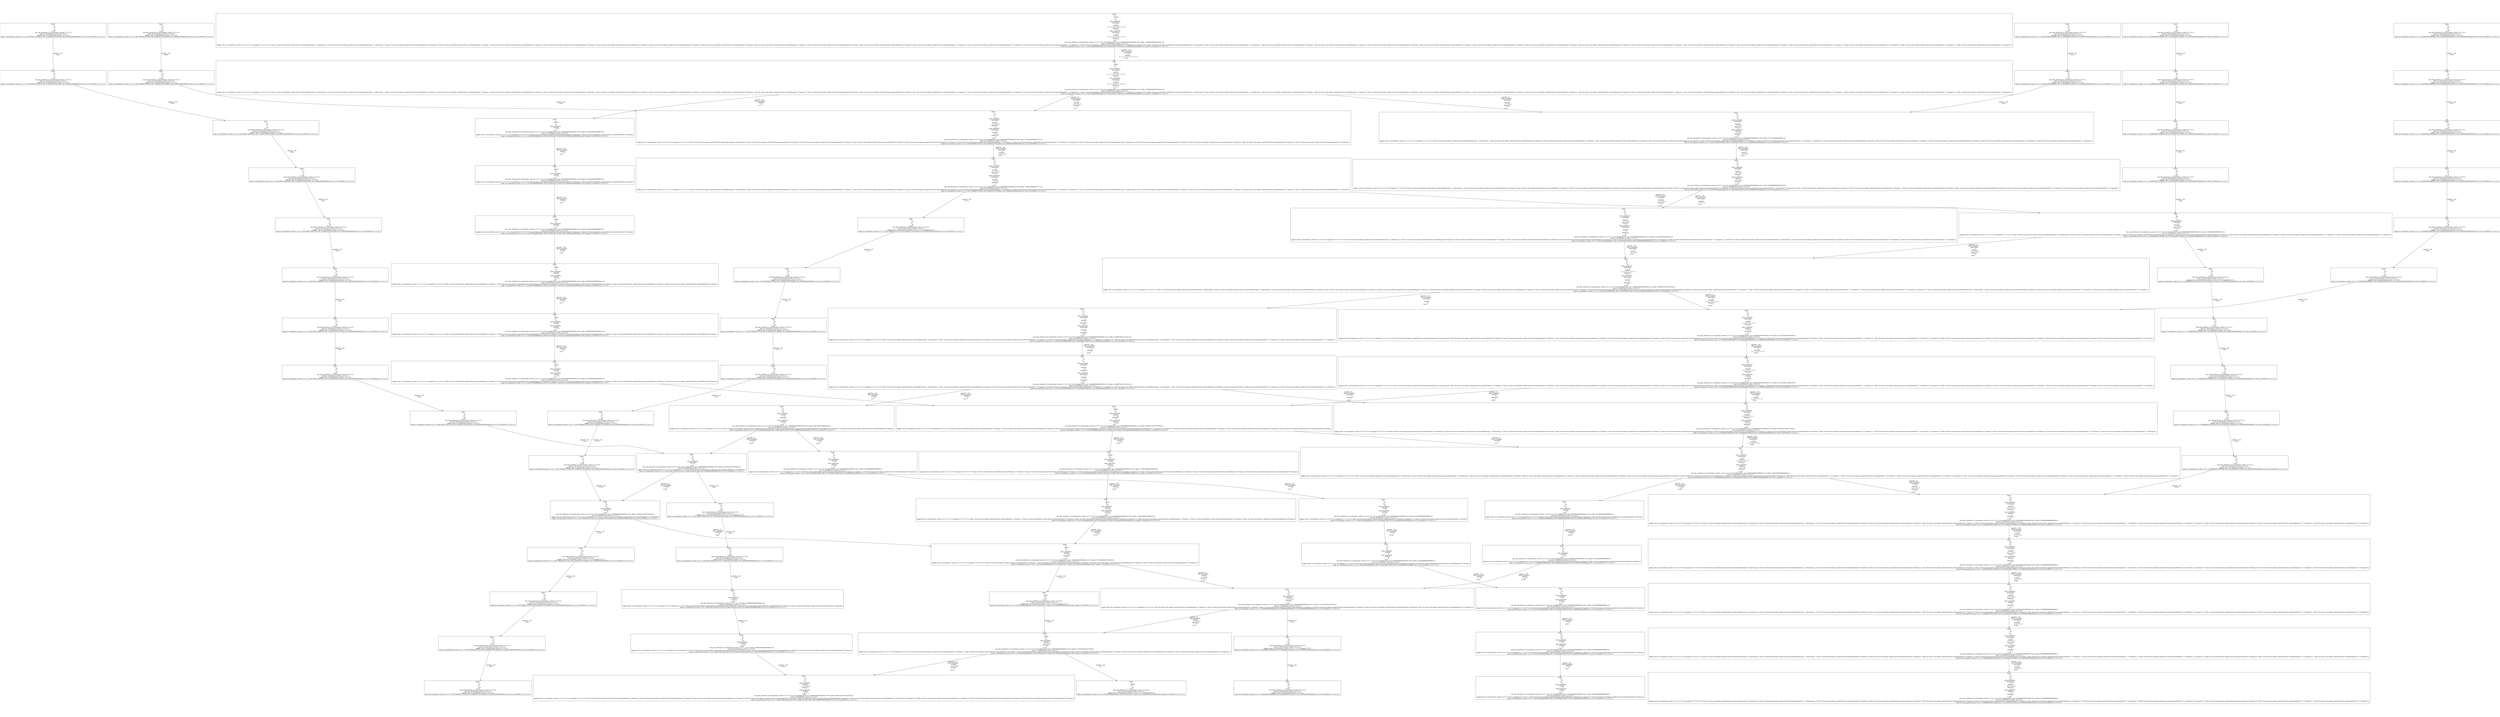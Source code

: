 digraph GraphvizGraph {
	graph [bb="0,0,22255,7434",
		concentrate=false,
		dpi="96,0",
		overlap=false,
		pad="0,2",
		root="Tuple:
    a:
        b7
    b:
        t14
    roles (assigned):
        Payload:
            1, 3, 4, 5, 6
        SherpaTT:
            \
0
    roles (required):
        Payload:
            3, 4, 5
 (v:89)
role_info_attributes 22 serialization::archive 12 0 0 2 0 0 \
0 20 reconfiguration cost 0.00000000000000000e+00 6 safety 9.86501450745223774e-01
roles 22 serialization::archive 12 0 0 0 0
tagged_\
roles 22 serialization::archive 12 0 0 2 0 0 0 8 assigned 0 0 6 0 0 0 0 0 5 http: 49 //www.rock-robotics.org/2014/01/om-schema#Payload \
1 9 Payload_1 5 http: 49 //www.rock-robotics.org/2014/01/om-schema#Payload 3 9 Payload_3 5 http: 49 //www.rock-robotics.org/2014/\
01/om-schema#Payload 4 9 Payload_4 5 http: 49 //www.rock-robotics.org/2014/01/om-schema#Payload 5 9 Payload_5 5 http: 49 //www.rock-robotics.org/\
2014/01/om-schema#Payload 6 9 Payload_6 5 http: 50 //www.rock-robotics.org/2014/01/om-schema#SherpaTT 0 10 SherpaTT_0 8 required \
3 0 5 http: 49 //www.rock-robotics.org/2014/01/om-schema#Payload 3 9 Payload_3 5 http: 49 //www.rock-robotics.org/2014/01/om-schema#\
Payload 4 9 Payload_4 5 http: 49 //www.rock-robotics.org/2014/01/om-schema#Payload 5 9 Payload_5
tuple 22 serialization::archive \
12 0 0 -2.52673682116401615e+06 5.31996155154357292e+06 0.00000000000000000e+00 2 b7 8 LOCATION 0 0 3 t14 0 0 2",
		splines=true
	];
	node [fixedsize=false,
		label="\N",
		pin=false,
		pos="0,0",
		shape=box,
		width=0
	];
	edge [label=o];
	"Tuple:
    a:
        b7
    b:
        t14
    roles (assigned):
        Payload:
            1, 3, 4, 5, 6
        SherpaTT:
            \
0
    roles (required):
        Payload:
            3, 4, 5
 (v:89)
role_info_attributes 22 serialization::archive 12 0 0 2 0 0 \
0 20 reconfiguration cost 0.00000000000000000e+00 6 safety 9.86501450745223774e-01
roles 22 serialization::archive 12 0 0 0 0
tagged_\
roles 22 serialization::archive 12 0 0 2 0 0 0 8 assigned 0 0 6 0 0 0 0 0 5 http: 49 //www.rock-robotics.org/2014/01/om-schema#Payload \
1 9 Payload_1 5 http: 49 //www.rock-robotics.org/2014/01/om-schema#Payload 3 9 Payload_3 5 http: 49 //www.rock-robotics.org/2014/\
01/om-schema#Payload 4 9 Payload_4 5 http: 49 //www.rock-robotics.org/2014/01/om-schema#Payload 5 9 Payload_5 5 http: 49 //www.rock-robotics.org/\
2014/01/om-schema#Payload 6 9 Payload_6 5 http: 50 //www.rock-robotics.org/2014/01/om-schema#SherpaTT 0 10 SherpaTT_0 8 required \
3 0 5 http: 49 //www.rock-robotics.org/2014/01/om-schema#Payload 3 9 Payload_3 5 http: 49 //www.rock-robotics.org/2014/01/om-schema#\
Payload 4 9 Payload_4 5 http: 49 //www.rock-robotics.org/2014/01/om-schema#Payload 5 9 Payload_5
tuple 22 serialization::archive \
12 0 0 -2.52673682116401615e+06 5.31996155154357292e+06 0.00000000000000000e+00 2 b7 8 LOCATION 0 0 3 t14 0 0 2"	 [height=3.8611,
		pos="11770,169",
		width=62.903];
	"Tuple:
    a:
        b7
    b:
        t13
    roles (required):
        Payload:
            3, 4, 5
 (v:88)
role_info_attributes \
22 serialization::archive 12 0 0 1 0 0 0 6 safety 0.00000000000000000e+00
roles 22 serialization::archive 12 0 0 0 0
tagged_roles \
22 serialization::archive 12 0 0 2 0 0 0 8 assigned 0 0 0 0 8 required 3 0 0 0 0 0 5 http: 49 //www.rock-robotics.org/2014/01/om-schema#\
Payload 3 9 Payload_3 5 http: 49 //www.rock-robotics.org/2014/01/om-schema#Payload 4 9 Payload_4 5 http: 49 //www.rock-robotics.org/\
2014/01/om-schema#Payload 5 9 Payload_5
tuple 22 serialization::archive 12 0 0 -2.52673682116401615e+06 5.31996155154357292e+06 \
0.00000000000000000e+00 2 b7 8 LOCATION 0 0 3 t13 0 0 2"	 [height=2.8194,
		pos="14304,648",
		width=25.694];
	"Tuple:
    a:
        b7
    b:
        t13
    roles (required):
        Payload:
            3, 4, 5
 (v:88)
role_info_attributes \
22 serialization::archive 12 0 0 1 0 0 0 6 safety 0.00000000000000000e+00
roles 22 serialization::archive 12 0 0 0 0
tagged_roles \
22 serialization::archive 12 0 0 2 0 0 0 8 assigned 0 0 0 0 8 required 3 0 0 0 0 0 5 http: 49 //www.rock-robotics.org/2014/01/om-schema#\
Payload 3 9 Payload_3 5 http: 49 //www.rock-robotics.org/2014/01/om-schema#Payload 4 9 Payload_4 5 http: 49 //www.rock-robotics.org/\
2014/01/om-schema#Payload 5 9 Payload_5
tuple 22 serialization::archive 12 0 0 -2.52673682116401615e+06 5.31996155154357292e+06 \
0.00000000000000000e+00 2 b7 8 LOCATION 0 0 3 t13 0 0 2" -> "Tuple:
    a:
        b7
    b:
        t14
    roles (assigned):
        Payload:
            1, 3, 4, 5, 6
        SherpaTT:
            \
0
    roles (required):
        Payload:
            3, 4, 5
 (v:89)
role_info_attributes 22 serialization::archive 12 0 0 2 0 0 \
0 20 reconfiguration cost 0.00000000000000000e+00 6 safety 9.86501450745223774e-01
roles 22 serialization::archive 12 0 0 0 0
tagged_\
roles 22 serialization::archive 12 0 0 2 0 0 0 8 assigned 0 0 6 0 0 0 0 0 5 http: 49 //www.rock-robotics.org/2014/01/om-schema#Payload \
1 9 Payload_1 5 http: 49 //www.rock-robotics.org/2014/01/om-schema#Payload 3 9 Payload_3 5 http: 49 //www.rock-robotics.org/2014/\
01/om-schema#Payload 4 9 Payload_4 5 http: 49 //www.rock-robotics.org/2014/01/om-schema#Payload 5 9 Payload_5 5 http: 49 //www.rock-robotics.org/\
2014/01/om-schema#Payload 6 9 Payload_6 5 http: 50 //www.rock-robotics.org/2014/01/om-schema#SherpaTT 0 10 SherpaTT_0 8 required \
3 0 5 http: 49 //www.rock-robotics.org/2014/01/om-schema#Payload 3 9 Payload_3 5 http: 49 //www.rock-robotics.org/2014/01/om-schema#\
Payload 4 9 Payload_4 5 http: 49 //www.rock-robotics.org/2014/01/om-schema#Payload 5 9 Payload_5
tuple 22 serialization::archive \
12 0 0 -2.52673682116401615e+06 5.31996155154357292e+06 0.00000000000000000e+00 2 b7 8 LOCATION 0 0 3 t14 0 0 2" [key="capacity: +inf
 (e:98)",
	label="capacity: +inf
 (e:98)",
	lp="14222,408.5",
	pos="e,13853,308.01 14248,546.2 14205,479.93 14139,397.97 14058,356 14025,339.56 13957,324.06 13863,309.55"];
"Tuple:
    a:
        b7
    b:
        t12
    roles (required):
        Payload:
            3, 4, 5
 (v:87)
role_info_attributes \
22 serialization::archive 12 0 0 1 0 0 0 6 safety 0.00000000000000000e+00
roles 22 serialization::archive 12 0 0 0 0
tagged_roles \
22 serialization::archive 12 0 0 2 0 0 0 8 assigned 0 0 0 0 8 required 3 0 0 0 0 0 5 http: 49 //www.rock-robotics.org/2014/01/om-schema#\
Payload 3 9 Payload_3 5 http: 49 //www.rock-robotics.org/2014/01/om-schema#Payload 4 9 Payload_4 5 http: 49 //www.rock-robotics.org/\
2014/01/om-schema#Payload 5 9 Payload_5
tuple 22 serialization::archive 12 0 0 -2.52673682116401615e+06 5.31996155154357292e+06 \
0.00000000000000000e+00 2 b7 8 LOCATION 0 0 3 t12 0 0 2" [height=2.8194,
	pos="14304,1127",
	width=25.694];
"Tuple:
    a:
        b7
    b:
        t12
    roles (required):
        Payload:
            3, 4, 5
 (v:87)
role_info_attributes \
22 serialization::archive 12 0 0 1 0 0 0 6 safety 0.00000000000000000e+00
roles 22 serialization::archive 12 0 0 0 0
tagged_roles \
22 serialization::archive 12 0 0 2 0 0 0 8 assigned 0 0 0 0 8 required 3 0 0 0 0 0 5 http: 49 //www.rock-robotics.org/2014/01/om-schema#\
Payload 3 9 Payload_3 5 http: 49 //www.rock-robotics.org/2014/01/om-schema#Payload 4 9 Payload_4 5 http: 49 //www.rock-robotics.org/\
2014/01/om-schema#Payload 5 9 Payload_5
tuple 22 serialization::archive 12 0 0 -2.52673682116401615e+06 5.31996155154357292e+06 \
0.00000000000000000e+00 2 b7 8 LOCATION 0 0 3 t12 0 0 2" -> "Tuple:
    a:
        b7
    b:
        t13
    roles (required):
        Payload:
            3, 4, 5
 (v:88)
role_info_attributes \
22 serialization::archive 12 0 0 1 0 0 0 6 safety 0.00000000000000000e+00
roles 22 serialization::archive 12 0 0 0 0
tagged_roles \
22 serialization::archive 12 0 0 2 0 0 0 8 assigned 0 0 0 0 8 required 3 0 0 0 0 0 5 http: 49 //www.rock-robotics.org/2014/01/om-schema#\
Payload 3 9 Payload_3 5 http: 49 //www.rock-robotics.org/2014/01/om-schema#Payload 4 9 Payload_4 5 http: 49 //www.rock-robotics.org/\
2014/01/om-schema#Payload 5 9 Payload_5
tuple 22 serialization::archive 12 0 0 -2.52673682116401615e+06 5.31996155154357292e+06 \
0.00000000000000000e+00 2 b7 8 LOCATION 0 0 3 t13 0 0 2" [key="capacity: +inf
 (e:97)",
label="capacity: +inf
 (e:97)",
lp="14342,887.5",
pos="e,14304,749.85 14304,1025.4 14304,947.7 14304,840.21 14304,759.99"];
"Tuple:
    a:
        b7
    b:
        t11
 (v:86)
role_info_attributes 22 serialization::archive 12 0 0 0 0
roles 22 serialization::\
archive 12 0 0 0 0
tagged_roles 22 serialization::archive 12 0 0 0 0
tuple 22 serialization::archive 12 0 0 -2.52673682116401615e+\
06 5.31996155154357292e+06 0.00000000000000000e+00 2 b7 8 LOCATION 0 0 3 t11 0 0 2" [height=2.1944,
pos="14320,1606",
width=12.306];
"Tuple:
    a:
        b7
    b:
        t11
 (v:86)
role_info_attributes 22 serialization::archive 12 0 0 0 0
roles 22 serialization::\
archive 12 0 0 0 0
tagged_roles 22 serialization::archive 12 0 0 0 0
tuple 22 serialization::archive 12 0 0 -2.52673682116401615e+\
06 5.31996155154357292e+06 0.00000000000000000e+00 2 b7 8 LOCATION 0 0 3 t11 0 0 2" -> "Tuple:
    a:
        b7
    b:
        t12
    roles (required):
        Payload:
            3, 4, 5
 (v:87)
role_info_attributes \
22 serialization::archive 12 0 0 1 0 0 0 6 safety 0.00000000000000000e+00
roles 22 serialization::archive 12 0 0 0 0
tagged_roles \
22 serialization::archive 12 0 0 2 0 0 0 8 assigned 0 0 0 0 8 required 3 0 0 0 0 0 5 http: 49 //www.rock-robotics.org/2014/01/om-schema#\
Payload 3 9 Payload_3 5 http: 49 //www.rock-robotics.org/2014/01/om-schema#Payload 4 9 Payload_4 5 http: 49 //www.rock-robotics.org/\
2014/01/om-schema#Payload 5 9 Payload_5
tuple 22 serialization::archive 12 0 0 -2.52673682116401615e+06 5.31996155154357292e+06 \
0.00000000000000000e+00 2 b7 8 LOCATION 0 0 3 t12 0 0 2" [key="capacity: +inf
 (e:96)",
label="capacity: +inf
 (e:96)",
lp="14352,1366.5",
pos="e,14308,1228.7 14317,1526.8 14315,1448.4 14311,1327 14308,1238.8"];
"Tuple:
    a:
        b7
    b:
        t10
 (v:85)
role_info_attributes 22 serialization::archive 12 0 0 0 0
roles 22 serialization::\
archive 12 0 0 0 0
tagged_roles 22 serialization::archive 12 0 0 1 0 0 0 8 assigned 0 0 0 0
tuple 22 serialization::archive 12 0 \
0 -2.52673682116401615e+06 5.31996155154357292e+06 0.00000000000000000e+00 2 b7 8 LOCATION 0 0 3 t10 0 0 2" [height=2.1944,
pos="14392,2085",
width=12.306];
"Tuple:
    a:
        b7
    b:
        t10
 (v:85)
role_info_attributes 22 serialization::archive 12 0 0 0 0
roles 22 serialization::\
archive 12 0 0 0 0
tagged_roles 22 serialization::archive 12 0 0 1 0 0 0 8 assigned 0 0 0 0
tuple 22 serialization::archive 12 0 \
0 -2.52673682116401615e+06 5.31996155154357292e+06 0.00000000000000000e+00 2 b7 8 LOCATION 0 0 3 t10 0 0 2" -> "Tuple:
    a:
        b7
    b:
        t11
 (v:86)
role_info_attributes 22 serialization::archive 12 0 0 0 0
roles 22 serialization::\
archive 12 0 0 0 0
tagged_roles 22 serialization::archive 12 0 0 0 0
tuple 22 serialization::archive 12 0 0 -2.52673682116401615e+\
06 5.31996155154357292e+06 0.00000000000000000e+00 2 b7 8 LOCATION 0 0 3 t11 0 0 2" [key="capacity: +inf
 (e:95)",
label="capacity: +inf
 (e:95)",
lp="14402,1845.5",
pos="e,14331,1685.3 14381,2005.8 14367,1920.5 14347,1784.4 14333,1695.4"];
"Tuple:
    a:
        b7
    b:
        t9
    roles (assigned):
        SherpaTT:
            0
 (v:84)
role_info_attributes 22 \
serialization::archive 12 0 0 2 0 0 0 20 reconfiguration cost 0.00000000000000000e+00 6 safety 4.63291230159753042e-01
roles 22 \
serialization::archive 12 0 0 0 0
tagged_roles 22 serialization::archive 12 0 0 1 0 0 0 8 assigned 0 0 1 0 0 0 0 0 5 http: 50 //\
www.rock-robotics.org/2014/01/om-schema#SherpaTT 0 10 SherpaTT_0
tuple 22 serialization::archive 12 0 0 -2.52673682116401615e+06 \
5.31996155154357292e+06 0.00000000000000000e+00 2 b7 8 LOCATION 0 0 2 t9 0 0 2" [height=2.8194,
pos="14912,2594",
width=12.694];
"Tuple:
    a:
        b7
    b:
        t9
    roles (assigned):
        SherpaTT:
            0
 (v:84)
role_info_attributes 22 \
serialization::archive 12 0 0 2 0 0 0 20 reconfiguration cost 0.00000000000000000e+00 6 safety 4.63291230159753042e-01
roles 22 \
serialization::archive 12 0 0 0 0
tagged_roles 22 serialization::archive 12 0 0 1 0 0 0 8 assigned 0 0 1 0 0 0 0 0 5 http: 50 //\
www.rock-robotics.org/2014/01/om-schema#SherpaTT 0 10 SherpaTT_0
tuple 22 serialization::archive 12 0 0 -2.52673682116401615e+06 \
5.31996155154357292e+06 0.00000000000000000e+00 2 b7 8 LOCATION 0 0 2 t9 0 0 2" -> "Tuple:
    a:
        b7
    b:
        t10
 (v:85)
role_info_attributes 22 serialization::archive 12 0 0 0 0
roles 22 serialization::\
archive 12 0 0 0 0
tagged_roles 22 serialization::archive 12 0 0 1 0 0 0 8 assigned 0 0 0 0
tuple 22 serialization::archive 12 0 \
0 -2.52673682116401615e+06 5.31996155154357292e+06 0.00000000000000000e+00 2 b7 8 LOCATION 0 0 3 t10 0 0 2" [key="capacity: +inf
 (e:93)",
label="capacity: +inf
 (e:93)",
lp="14752,2339.5",
pos="e,14473,2164.2 14809,2492.2 14713,2398.3 14571,2259.8 14480,2171.3"];
"Tuple:
    a:
        b2
    b:
        t10
    roles (assigned):
        SherpaTT:
            0
 (v:70)
role_info_attributes 22 \
serialization::archive 12 0 0 2 0 0 0 20 reconfiguration cost 0.00000000000000000e+00 6 safety 4.63291230159753042e-01
roles 22 \
serialization::archive 12 0 0 0 0
tagged_roles 22 serialization::archive 12 0 0 1 0 0 0 8 assigned 0 0 1 0 0 0 0 0 5 http: 50 //\
www.rock-robotics.org/2014/01/om-schema#SherpaTT 0 10 SherpaTT_0
tuple 22 serialization::archive 12 0 0 -2.54577962884151516e+06 \
6.19085421793726925e+06 0.00000000000000000e+00 2 b2 8 LOCATION 0 0 3 t10 0 0 2" [height=2.8194,
pos="15390,2085",
width=12.694];
"Tuple:
    a:
        b7
    b:
        t9
    roles (assigned):
        SherpaTT:
            0
 (v:84)
role_info_attributes 22 \
serialization::archive 12 0 0 2 0 0 0 20 reconfiguration cost 0.00000000000000000e+00 6 safety 4.63291230159753042e-01
roles 22 \
serialization::archive 12 0 0 0 0
tagged_roles 22 serialization::archive 12 0 0 1 0 0 0 8 assigned 0 0 1 0 0 0 0 0 5 http: 50 //\
www.rock-robotics.org/2014/01/om-schema#SherpaTT 0 10 SherpaTT_0
tuple 22 serialization::archive 12 0 0 -2.52673682116401615e+06 \
5.31996155154357292e+06 0.00000000000000000e+00 2 b7 8 LOCATION 0 0 2 t9 0 0 2" -> "Tuple:
    a:
        b2
    b:
        t10
    roles (assigned):
        SherpaTT:
            0
 (v:70)
role_info_attributes 22 \
serialization::archive 12 0 0 2 0 0 0 20 reconfiguration cost 0.00000000000000000e+00 6 safety 4.63291230159753042e-01
roles 22 \
serialization::archive 12 0 0 0 0
tagged_roles 22 serialization::archive 12 0 0 1 0 0 0 8 assigned 0 0 1 0 0 0 0 0 5 http: 50 //\
www.rock-robotics.org/2014/01/om-schema#SherpaTT 0 10 SherpaTT_0
tuple 22 serialization::archive 12 0 0 -2.54577962884151516e+06 \
6.19085421793726925e+06 0.00000000000000000e+00 2 b2 8 LOCATION 0 0 3 t10 0 0 2" [key="capacity: 10
    roles (assigned):
        SherpaTT:
            0
 (e:94)",
label="capacity: 10
    roles (assigned):
        SherpaTT:
            0
 (e:94)",
lp="15261,2339.5",
pos="e,15295,2186.6 15007,2492.2 15088,2406 15205,2282.2 15288,2193.9"];
"Tuple:
    a:
        b7
    b:
        t8
 (v:83)
role_info_attributes 22 serialization::archive 12 0 0 0 0
roles 22 serialization::\
archive 12 0 0 0 0
tagged_roles 22 serialization::archive 12 0 0 0 0
tuple 22 serialization::archive 12 0 0 -2.52673682116401615e+\
06 5.31996155154357292e+06 0.00000000000000000e+00 2 b7 8 LOCATION 0 0 2 t8 0 0 2" [height=2.1944,
pos="15254,3073",
width=12.208];
"Tuple:
    a:
        b7
    b:
        t8
 (v:83)
role_info_attributes 22 serialization::archive 12 0 0 0 0
roles 22 serialization::\
archive 12 0 0 0 0
tagged_roles 22 serialization::archive 12 0 0 0 0
tuple 22 serialization::archive 12 0 0 -2.52673682116401615e+\
06 5.31996155154357292e+06 0.00000000000000000e+00 2 b7 8 LOCATION 0 0 2 t8 0 0 2" -> "Tuple:
    a:
        b7
    b:
        t9
    roles (assigned):
        SherpaTT:
            0
 (v:84)
role_info_attributes 22 \
serialization::archive 12 0 0 2 0 0 0 20 reconfiguration cost 0.00000000000000000e+00 6 safety 4.63291230159753042e-01
roles 22 \
serialization::archive 12 0 0 0 0
tagged_roles 22 serialization::archive 12 0 0 1 0 0 0 8 assigned 0 0 1 0 0 0 0 0 5 http: 50 //\
www.rock-robotics.org/2014/01/om-schema#SherpaTT 0 10 SherpaTT_0
tuple 22 serialization::archive 12 0 0 -2.52673682116401615e+06 \
5.31996155154357292e+06 0.00000000000000000e+00 2 b7 8 LOCATION 0 0 2 t9 0 0 2" [key="capacity: +inf
 (e:92)",
label="capacity: +inf
 (e:92)",
lp="15152,2833.5",
pos="e,14985,2695.7 15198,2993.8 15142,2914.8 15054,2792.3 14991,2703.9"];
"Tuple:
    a:
        b7
    b:
        t7
 (v:82)
role_info_attributes 22 serialization::archive 12 0 0 0 0
roles 22 serialization::\
archive 12 0 0 0 0
tagged_roles 22 serialization::archive 12 0 0 0 0
tuple 22 serialization::archive 12 0 0 -2.52673682116401615e+\
06 5.31996155154357292e+06 0.00000000000000000e+00 2 b7 8 LOCATION 0 0 2 t7 0 0 2" [height=2.1944,
pos="17258,3567",
width=12.208];
"Tuple:
    a:
        b7
    b:
        t7
 (v:82)
role_info_attributes 22 serialization::archive 12 0 0 0 0
roles 22 serialization::\
archive 12 0 0 0 0
tagged_roles 22 serialization::archive 12 0 0 0 0
tuple 22 serialization::archive 12 0 0 -2.52673682116401615e+\
06 5.31996155154357292e+06 0.00000000000000000e+00 2 b7 8 LOCATION 0 0 2 t7 0 0 2" -> "Tuple:
    a:
        b7
    b:
        t8
 (v:83)
role_info_attributes 22 serialization::archive 12 0 0 0 0
roles 22 serialization::\
archive 12 0 0 0 0
tagged_roles 22 serialization::archive 12 0 0 0 0
tuple 22 serialization::archive 12 0 0 -2.52673682116401615e+\
06 5.31996155154357292e+06 0.00000000000000000e+00 2 b7 8 LOCATION 0 0 2 t8 0 0 2" [key="capacity: +inf
 (e:91)",
label="capacity: +inf
 (e:91)",
lp="16788,3312.5",
pos="e,15431,3152 17077,3488 16994,3453.6 16894,3414.1 16802,3383 16609,3317.6 16562,3290.4 16360,3260 16220,3238.9 15863,3268.2 15724,\
3242 15627,3223.9 15525,3189.1 15440,3155.8"];
"Tuple:
    a:
        b7
    b:
        t6
 (v:81)
role_info_attributes 22 serialization::archive 12 0 0 0 0
roles 22 serialization::\
archive 12 0 0 0 0
tagged_roles 22 serialization::archive 12 0 0 0 0
tuple 22 serialization::archive 12 0 0 -2.52673682116401615e+\
06 5.31996155154357292e+06 0.00000000000000000e+00 2 b7 8 LOCATION 0 0 2 t6 0 0 2" [height=2.1944,
pos="17286,4076",
width=12.208];
"Tuple:
    a:
        b7
    b:
        t6
 (v:81)
role_info_attributes 22 serialization::archive 12 0 0 0 0
roles 22 serialization::\
archive 12 0 0 0 0
tagged_roles 22 serialization::archive 12 0 0 0 0
tuple 22 serialization::archive 12 0 0 -2.52673682116401615e+\
06 5.31996155154357292e+06 0.00000000000000000e+00 2 b7 8 LOCATION 0 0 2 t6 0 0 2" -> "Tuple:
    a:
        b7
    b:
        t7
 (v:82)
role_info_attributes 22 serialization::archive 12 0 0 0 0
roles 22 serialization::\
archive 12 0 0 0 0
tagged_roles 22 serialization::archive 12 0 0 0 0
tuple 22 serialization::archive 12 0 0 -2.52673682116401615e+\
06 5.31996155154357292e+06 0.00000000000000000e+00 2 b7 8 LOCATION 0 0 2 t7 0 0 2" [key="capacity: +inf
 (e:90)",
label="capacity: +inf
 (e:90)",
lp="17312,3821.5",
pos="e,17263,3646.2 17281,3996.9 17276,3904.9 17268,3752.4 17263,3656.2"];
"Tuple:
    a:
        b7
    b:
        t5
 (v:80)
role_info_attributes 22 serialization::archive 12 0 0 0 0
roles 22 serialization::\
archive 12 0 0 0 0
tagged_roles 22 serialization::archive 12 0 0 0 0
tuple 22 serialization::archive 12 0 0 -2.52673682116401615e+\
06 5.31996155154357292e+06 0.00000000000000000e+00 2 b7 8 LOCATION 0 0 2 t5 0 0 2" [height=2.1944,
pos="17368,4615",
width=12.208];
"Tuple:
    a:
        b7
    b:
        t5
 (v:80)
role_info_attributes 22 serialization::archive 12 0 0 0 0
roles 22 serialization::\
archive 12 0 0 0 0
tagged_roles 22 serialization::archive 12 0 0 0 0
tuple 22 serialization::archive 12 0 0 -2.52673682116401615e+\
06 5.31996155154357292e+06 0.00000000000000000e+00 2 b7 8 LOCATION 0 0 2 t5 0 0 2" -> "Tuple:
    a:
        b7
    b:
        t6
 (v:81)
role_info_attributes 22 serialization::archive 12 0 0 0 0
roles 22 serialization::\
archive 12 0 0 0 0
tagged_roles 22 serialization::archive 12 0 0 0 0
tuple 22 serialization::archive 12 0 0 -2.52673682116401615e+\
06 5.31996155154357292e+06 0.00000000000000000e+00 2 b7 8 LOCATION 0 0 2 t6 0 0 2" [key="capacity: +inf
 (e:89)",
label="capacity: +inf
 (e:89)",
lp="17374,4345.5",
pos="e,17297,4155.2 17356,4535.9 17341,4437.4 17315,4268.4 17299,4165.3"];
"Tuple:
    a:
        b7
    b:
        t4
 (v:79)
role_info_attributes 22 serialization::archive 12 0 0 0 0
roles 22 serialization::\
archive 12 0 0 0 0
tagged_roles 22 serialization::archive 12 0 0 0 0
tuple 22 serialization::archive 12 0 0 -2.52673682116401615e+\
06 5.31996155154357292e+06 0.00000000000000000e+00 2 b7 8 LOCATION 0 0 2 t4 0 0 2" [height=2.1944,
pos="17772,5154",
width=12.208];
"Tuple:
    a:
        b7
    b:
        t4
 (v:79)
role_info_attributes 22 serialization::archive 12 0 0 0 0
roles 22 serialization::\
archive 12 0 0 0 0
tagged_roles 22 serialization::archive 12 0 0 0 0
tuple 22 serialization::archive 12 0 0 -2.52673682116401615e+\
06 5.31996155154357292e+06 0.00000000000000000e+00 2 b7 8 LOCATION 0 0 2 t4 0 0 2" -> "Tuple:
    a:
        b7
    b:
        t5
 (v:80)
role_info_attributes 22 serialization::archive 12 0 0 0 0
roles 22 serialization::\
archive 12 0 0 0 0
tagged_roles 22 serialization::archive 12 0 0 0 0
tuple 22 serialization::archive 12 0 0 -2.52673682116401615e+\
06 5.31996155154357292e+06 0.00000000000000000e+00 2 b7 8 LOCATION 0 0 2 t5 0 0 2" [key="capacity: +inf
 (e:88)",
label="capacity: +inf
 (e:88)",
lp="17656,4884.5",
pos="e,17426,4694.2 17713,5074.9 17638,4975.8 17510,4805.3 17432,4702.4"];
"Tuple:
    a:
        b7
    b:
        t3
 (v:78)
role_info_attributes 22 serialization::archive 12 0 0 0 0
roles 22 serialization::\
archive 12 0 0 0 0
tagged_roles 22 serialization::archive 12 0 0 0 0
tuple 22 serialization::archive 12 0 0 -2.52673682116401615e+\
06 5.31996155154357292e+06 0.00000000000000000e+00 2 b7 8 LOCATION 0 0 2 t3 0 0 2" [height=2.1944,
pos="18044,5693",
width=12.208];
"Tuple:
    a:
        b7
    b:
        t3
 (v:78)
role_info_attributes 22 serialization::archive 12 0 0 0 0
roles 22 serialization::\
archive 12 0 0 0 0
tagged_roles 22 serialization::archive 12 0 0 0 0
tuple 22 serialization::archive 12 0 0 -2.52673682116401615e+\
06 5.31996155154357292e+06 0.00000000000000000e+00 2 b7 8 LOCATION 0 0 2 t3 0 0 2" -> "Tuple:
    a:
        b7
    b:
        t4
 (v:79)
role_info_attributes 22 serialization::archive 12 0 0 0 0
roles 22 serialization::\
archive 12 0 0 0 0
tagged_roles 22 serialization::archive 12 0 0 0 0
tuple 22 serialization::archive 12 0 0 -2.52673682116401615e+\
06 5.31996155154357292e+06 0.00000000000000000e+00 2 b7 8 LOCATION 0 0 2 t4 0 0 2" [key="capacity: +inf
 (e:87)",
label="capacity: +inf
 (e:87)",
lp="17978,5423.5",
pos="e,17811,5233.2 18004,5613.9 17954,5515.1 17868,5345.3 17816,5242.3"];
"Tuple:
    a:
        b7
    b:
        t2
 (v:77)
role_info_attributes 22 serialization::archive 12 0 0 0 0
roles 22 serialization::\
archive 12 0 0 0 0
tagged_roles 22 serialization::archive 12 0 0 0 0
tuple 22 serialization::archive 12 0 0 -2.52673682116401615e+\
06 5.31996155154357292e+06 0.00000000000000000e+00 2 b7 8 LOCATION 0 0 2 t2 0 0 2" [height=2.1944,
pos="19396,6202",
width=12.208];
"Tuple:
    a:
        b7
    b:
        t2
 (v:77)
role_info_attributes 22 serialization::archive 12 0 0 0 0
roles 22 serialization::\
archive 12 0 0 0 0
tagged_roles 22 serialization::archive 12 0 0 0 0
tuple 22 serialization::archive 12 0 0 -2.52673682116401615e+\
06 5.31996155154357292e+06 0.00000000000000000e+00 2 b7 8 LOCATION 0 0 2 t2 0 0 2" -> "Tuple:
    a:
        b7
    b:
        t3
 (v:78)
role_info_attributes 22 serialization::archive 12 0 0 0 0
roles 22 serialization::\
archive 12 0 0 0 0
tagged_roles 22 serialization::archive 12 0 0 0 0
tuple 22 serialization::archive 12 0 0 -2.52673682116401615e+\
06 5.31996155154357292e+06 0.00000000000000000e+00 2 b7 8 LOCATION 0 0 2 t3 0 0 2" [key="capacity: +inf
 (e:86)",
label="capacity: +inf
 (e:86)",
lp="18880,5947.5",
pos="e,18252,5772.1 19188,6122.9 18937,6028.7 18517,5871.3 18261,5775.6"];
"Tuple:
    a:
        b7
    b:
        t1
 (v:76)
role_info_attributes 22 serialization::archive 12 0 0 0 0
roles 22 serialization::\
archive 12 0 0 0 0
tagged_roles 22 serialization::archive 12 0 0 0 0
tuple 22 serialization::archive 12 0 0 -2.52673682116401615e+\
06 5.31996155154357292e+06 0.00000000000000000e+00 2 b7 8 LOCATION 0 0 2 t1 0 0 2" [height=2.1944,
pos="21816,6741",
width=12.208];
"Tuple:
    a:
        b7
    b:
        t1
 (v:76)
role_info_attributes 22 serialization::archive 12 0 0 0 0
roles 22 serialization::\
archive 12 0 0 0 0
tagged_roles 22 serialization::archive 12 0 0 0 0
tuple 22 serialization::archive 12 0 0 -2.52673682116401615e+\
06 5.31996155154357292e+06 0.00000000000000000e+00 2 b7 8 LOCATION 0 0 2 t1 0 0 2" -> "Tuple:
    a:
        b7
    b:
        t2
 (v:77)
role_info_attributes 22 serialization::archive 12 0 0 0 0
roles 22 serialization::\
archive 12 0 0 0 0
tagged_roles 22 serialization::archive 12 0 0 0 0
tuple 22 serialization::archive 12 0 0 -2.52673682116401615e+\
06 5.31996155154357292e+06 0.00000000000000000e+00 2 b7 8 LOCATION 0 0 2 t2 0 0 2" [key="capacity: +inf
 (e:85)",
label="capacity: +inf
 (e:85)",
lp="21302,6471.5",
pos="e,19836,6255.2 21648,6661.9 21565,6625.7 21462,6584.7 21366,6557 20855,6408.6 20250,6311 19846,6256.6"];
"Tuple:
    a:
        b7
    b:
        t0
 (v:75)
role_info_attributes 22 serialization::archive 12 0 0 0 0
roles 22 serialization::\
archive 12 0 0 0 0
tagged_roles 22 serialization::archive 12 0 0 0 0
tuple 22 serialization::archive 12 0 0 -2.52673682116401615e+\
06 5.31996155154357292e+06 0.00000000000000000e+00 2 b7 8 LOCATION 0 0 2 t0 0 0 2" [height=2.1944,
pos="21816,7250",
width=12.208];
"Tuple:
    a:
        b7
    b:
        t0
 (v:75)
role_info_attributes 22 serialization::archive 12 0 0 0 0
roles 22 serialization::\
archive 12 0 0 0 0
tagged_roles 22 serialization::archive 12 0 0 0 0
tuple 22 serialization::archive 12 0 0 -2.52673682116401615e+\
06 5.31996155154357292e+06 0.00000000000000000e+00 2 b7 8 LOCATION 0 0 2 t0 0 0 2" -> "Tuple:
    a:
        b7
    b:
        t1
 (v:76)
role_info_attributes 22 serialization::archive 12 0 0 0 0
roles 22 serialization::\
archive 12 0 0 0 0
tagged_roles 22 serialization::archive 12 0 0 0 0
tuple 22 serialization::archive 12 0 0 -2.52673682116401615e+\
06 5.31996155154357292e+06 0.00000000000000000e+00 2 b7 8 LOCATION 0 0 2 t1 0 0 2" [key="capacity: +inf
 (e:84)",
label="capacity: +inf
 (e:84)",
lp="21854,6995.5",
pos="e,21816,6820.2 21816,7170.9 21816,7079 21816,6926.7 21816,6830.5"];
"Tuple:
    a:
        b2
    b:
        t14
 (v:74)
role_info_attributes 22 serialization::archive 12 0 0 0 0
roles 22 serialization::\
archive 12 0 0 0 0
tagged_roles 22 serialization::archive 12 0 0 0 0
tuple 22 serialization::archive 12 0 0 -2.54577962884151516e+\
06 6.19085421793726925e+06 0.00000000000000000e+00 2 b2 8 LOCATION 0 0 3 t14 0 0 2" [height=2.1944,
pos="15690,169",
width=12.306];
"Tuple:
    a:
        b2
    b:
        t13
 (v:73)
role_info_attributes 22 serialization::archive 12 0 0 0 0
roles 22 serialization::\
archive 12 0 0 0 0
tagged_roles 22 serialization::archive 12 0 0 0 0
tuple 22 serialization::archive 12 0 0 -2.54577962884151516e+\
06 6.19085421793726925e+06 0.00000000000000000e+00 2 b2 8 LOCATION 0 0 3 t13 0 0 2" [height=2.1944,
pos="15690,648",
width=12.306];
"Tuple:
    a:
        b2
    b:
        t13
 (v:73)
role_info_attributes 22 serialization::archive 12 0 0 0 0
roles 22 serialization::\
archive 12 0 0 0 0
tagged_roles 22 serialization::archive 12 0 0 0 0
tuple 22 serialization::archive 12 0 0 -2.54577962884151516e+\
06 6.19085421793726925e+06 0.00000000000000000e+00 2 b2 8 LOCATION 0 0 3 t13 0 0 2" -> "Tuple:
    a:
        b2
    b:
        t14
 (v:74)
role_info_attributes 22 serialization::archive 12 0 0 0 0
roles 22 serialization::\
archive 12 0 0 0 0
tagged_roles 22 serialization::archive 12 0 0 0 0
tuple 22 serialization::archive 12 0 0 -2.54577962884151516e+\
06 6.19085421793726925e+06 0.00000000000000000e+00 2 b2 8 LOCATION 0 0 3 t14 0 0 2" [key="capacity: +inf
 (e:83)",
label="capacity: +inf
 (e:83)",
lp="15728,408.5",
pos="e,15690,248.28 15690,568.77 15690,483.51 15690,347.4 15690,258.36"];
"Tuple:
    a:
        b2
    b:
        t12
 (v:72)
role_info_attributes 22 serialization::archive 12 0 0 0 0
roles 22 serialization::\
archive 12 0 0 0 0
tagged_roles 22 serialization::archive 12 0 0 0 0
tuple 22 serialization::archive 12 0 0 -2.54577962884151516e+\
06 6.19085421793726925e+06 0.00000000000000000e+00 2 b2 8 LOCATION 0 0 3 t12 0 0 2" [height=2.1944,
pos="15690,1127",
width=12.306];
"Tuple:
    a:
        b2
    b:
        t12
 (v:72)
role_info_attributes 22 serialization::archive 12 0 0 0 0
roles 22 serialization::\
archive 12 0 0 0 0
tagged_roles 22 serialization::archive 12 0 0 0 0
tuple 22 serialization::archive 12 0 0 -2.54577962884151516e+\
06 6.19085421793726925e+06 0.00000000000000000e+00 2 b2 8 LOCATION 0 0 3 t12 0 0 2" -> "Tuple:
    a:
        b2
    b:
        t13
 (v:73)
role_info_attributes 22 serialization::archive 12 0 0 0 0
roles 22 serialization::\
archive 12 0 0 0 0
tagged_roles 22 serialization::archive 12 0 0 0 0
tuple 22 serialization::archive 12 0 0 -2.54577962884151516e+\
06 6.19085421793726925e+06 0.00000000000000000e+00 2 b2 8 LOCATION 0 0 3 t13 0 0 2" [key="capacity: +inf
 (e:82)",
label="capacity: +inf
 (e:82)",
lp="15728,887.5",
pos="e,15690,727.28 15690,1047.8 15690,962.51 15690,826.4 15690,737.36"];
"Tuple:
    a:
        b2
    b:
        t11
 (v:71)
role_info_attributes 22 serialization::archive 12 0 0 0 0
roles 22 serialization::\
archive 12 0 0 0 0
tagged_roles 22 serialization::archive 12 0 0 1 0 0 0 8 assigned 0 0 0 0
tuple 22 serialization::archive 12 0 \
0 -2.54577962884151516e+06 6.19085421793726925e+06 0.00000000000000000e+00 2 b2 8 LOCATION 0 0 3 t11 0 0 2" [height=2.1944,
pos="15680,1606",
width=12.306];
"Tuple:
    a:
        b2
    b:
        t11
 (v:71)
role_info_attributes 22 serialization::archive 12 0 0 0 0
roles 22 serialization::\
archive 12 0 0 0 0
tagged_roles 22 serialization::archive 12 0 0 1 0 0 0 8 assigned 0 0 0 0
tuple 22 serialization::archive 12 0 \
0 -2.54577962884151516e+06 6.19085421793726925e+06 0.00000000000000000e+00 2 b2 8 LOCATION 0 0 3 t11 0 0 2" -> "Tuple:
    a:
        b2
    b:
        t12
 (v:72)
role_info_attributes 22 serialization::archive 12 0 0 0 0
roles 22 serialization::\
archive 12 0 0 0 0
tagged_roles 22 serialization::archive 12 0 0 0 0
tuple 22 serialization::archive 12 0 0 -2.54577962884151516e+\
06 6.19085421793726925e+06 0.00000000000000000e+00 2 b2 8 LOCATION 0 0 3 t12 0 0 2" [key="capacity: +inf
 (e:81)",
label="capacity: +inf
 (e:81)",
lp="15724,1366.5",
pos="e,15689,1206.3 15682,1526.8 15684,1441.5 15687,1305.4 15689,1216.4"];
"Tuple:
    a:
        b2
    b:
        t10
    roles (assigned):
        SherpaTT:
            0
 (v:70)
role_info_attributes 22 \
serialization::archive 12 0 0 2 0 0 0 20 reconfiguration cost 0.00000000000000000e+00 6 safety 4.63291230159753042e-01
roles 22 \
serialization::archive 12 0 0 0 0
tagged_roles 22 serialization::archive 12 0 0 1 0 0 0 8 assigned 0 0 1 0 0 0 0 0 5 http: 50 //\
www.rock-robotics.org/2014/01/om-schema#SherpaTT 0 10 SherpaTT_0
tuple 22 serialization::archive 12 0 0 -2.54577962884151516e+06 \
6.19085421793726925e+06 0.00000000000000000e+00 2 b2 8 LOCATION 0 0 3 t10 0 0 2" -> "Tuple:
    a:
        b2
    b:
        t11
 (v:71)
role_info_attributes 22 serialization::archive 12 0 0 0 0
roles 22 serialization::\
archive 12 0 0 0 0
tagged_roles 22 serialization::archive 12 0 0 1 0 0 0 8 assigned 0 0 0 0
tuple 22 serialization::archive 12 0 \
0 -2.54577962884151516e+06 6.19085421793726925e+06 0.00000000000000000e+00 2 b2 8 LOCATION 0 0 3 t11 0 0 2" [key="capacity: +inf
 (e:79)",
label="capacity: +inf
 (e:79)",
lp="15600,1845.5",
pos="e,15633,1685 15451,1983.4 15503,1897.6 15578,1775.4 15628,1693.8"];
"Tuple:
    a:
        lander
    b:
        t11
    roles (assigned):
        Payload:
            1, 3, 6
        SherpaTT:
            \
0
 (v:11)
role_info_attributes 22 serialization::archive 12 0 0 2 0 0 0 20 reconfiguration cost 1.92000000000000000e+03 6 safety \
5.73954258038570253e-01
roles 22 serialization::archive 12 0 0 0 0
tagged_roles 22 serialization::archive 12 0 0 1 0 0 0 8 assigned \
0 0 4 0 0 0 0 0 5 http: 49 //www.rock-robotics.org/2014/01/om-schema#Payload 1 9 Payload_1 5 http: 49 //www.rock-robotics.org/2014/\
01/om-schema#Payload 3 9 Payload_3 5 http: 49 //www.rock-robotics.org/2014/01/om-schema#Payload 6 9 Payload_6 5 http: 50 //www.rock-robotics.org/\
2014/01/om-schema#SherpaTT 0 10 SherpaTT_0
tuple 22 serialization::archive 12 0 0 -2.54126708068880206e+06 6.67182361261711083e+\
06 0.00000000000000000e+00 6 lander 8 LOCATION 0 0 3 t11 0 0 2" [height=3.2361,
pos="12606,1606",
width=31.111];
"Tuple:
    a:
        b2
    b:
        t10
    roles (assigned):
        SherpaTT:
            0
 (v:70)
role_info_attributes 22 \
serialization::archive 12 0 0 2 0 0 0 20 reconfiguration cost 0.00000000000000000e+00 6 safety 4.63291230159753042e-01
roles 22 \
serialization::archive 12 0 0 0 0
tagged_roles 22 serialization::archive 12 0 0 1 0 0 0 8 assigned 0 0 1 0 0 0 0 0 5 http: 50 //\
www.rock-robotics.org/2014/01/om-schema#SherpaTT 0 10 SherpaTT_0
tuple 22 serialization::archive 12 0 0 -2.54577962884151516e+06 \
6.19085421793726925e+06 0.00000000000000000e+00 2 b2 8 LOCATION 0 0 3 t10 0 0 2" -> "Tuple:
    a:
        lander
    b:
        t11
    roles (assigned):
        Payload:
            1, 3, 6
        SherpaTT:
            \
0
 (v:11)
role_info_attributes 22 serialization::archive 12 0 0 2 0 0 0 20 reconfiguration cost 1.92000000000000000e+03 6 safety \
5.73954258038570253e-01
roles 22 serialization::archive 12 0 0 0 0
tagged_roles 22 serialization::archive 12 0 0 1 0 0 0 8 assigned \
0 0 4 0 0 0 0 0 5 http: 49 //www.rock-robotics.org/2014/01/om-schema#Payload 1 9 Payload_1 5 http: 49 //www.rock-robotics.org/2014/\
01/om-schema#Payload 3 9 Payload_3 5 http: 49 //www.rock-robotics.org/2014/01/om-schema#Payload 6 9 Payload_6 5 http: 50 //www.rock-robotics.org/\
2014/01/om-schema#SherpaTT 0 10 SherpaTT_0
tuple 22 serialization::archive 12 0 0 -2.54126708068880206e+06 6.67182361261711083e+\
06 0.00000000000000000e+00 6 lander 8 LOCATION 0 0 3 t11 0 0 2" [key="capacity: 10
    roles (assigned):
        SherpaTT:
            0
 (e:80)",
label="capacity: 10
    roles (assigned):
        SherpaTT:
            0
 (e:80)",
lp="14839,1845.5",
pos="e,13379,1722.5 15064,1983.4 14991,1961.2 14915,1937.8 14844,1916 14666,1861.2 14627,1823.5 14444,1793 14317,1772 13995,1785.5 13868,\
1775 13713,1762.3 13547,1743.9 13390,1723.8"];
"Tuple:
    a:
        b2
    b:
        t9
 (v:69)
role_info_attributes 22 serialization::archive 12 0 0 0 0
roles 22 serialization::\
archive 12 0 0 0 0
tagged_roles 22 serialization::archive 12 0 0 0 0
tuple 22 serialization::archive 12 0 0 -2.54577962884151516e+\
06 6.19085421793726925e+06 0.00000000000000000e+00 2 b2 8 LOCATION 0 0 2 t9 0 0 2" [height=2.1944,
pos="15868,2594",
width=12.208];
"Tuple:
    a:
        b2
    b:
        t9
 (v:69)
role_info_attributes 22 serialization::archive 12 0 0 0 0
roles 22 serialization::\
archive 12 0 0 0 0
tagged_roles 22 serialization::archive 12 0 0 0 0
tuple 22 serialization::archive 12 0 0 -2.54577962884151516e+\
06 6.19085421793726925e+06 0.00000000000000000e+00 2 b2 8 LOCATION 0 0 2 t9 0 0 2" -> "Tuple:
    a:
        b2
    b:
        t10
    roles (assigned):
        SherpaTT:
            0
 (v:70)
role_info_attributes 22 \
serialization::archive 12 0 0 2 0 0 0 20 reconfiguration cost 0.00000000000000000e+00 6 safety 4.63291230159753042e-01
roles 22 \
serialization::archive 12 0 0 0 0
tagged_roles 22 serialization::archive 12 0 0 1 0 0 0 8 assigned 0 0 1 0 0 0 0 0 5 http: 50 //\
www.rock-robotics.org/2014/01/om-schema#SherpaTT 0 10 SherpaTT_0
tuple 22 serialization::archive 12 0 0 -2.54577962884151516e+06 \
6.19085421793726925e+06 0.00000000000000000e+00 2 b2 8 LOCATION 0 0 3 t10 0 0 2" [key="capacity: +inf
 (e:78)",
label="capacity: +inf
 (e:78)",
lp="15724,2339.5",
pos="e,15485,2186.9 15794,2514.9 15713,2429.1 15582,2290.7 15492,2194.4"];
"Tuple:
    a:
        b2
    b:
        t8
 (v:68)
role_info_attributes 22 serialization::archive 12 0 0 0 0
roles 22 serialization::\
archive 12 0 0 0 0
tagged_roles 22 serialization::archive 12 0 0 0 0
tuple 22 serialization::archive 12 0 0 -2.54577962884151516e+\
06 6.19085421793726925e+06 0.00000000000000000e+00 2 b2 8 LOCATION 0 0 2 t8 0 0 2" [height=2.1944,
pos="16172,3073",
width=12.208];
"Tuple:
    a:
        b2
    b:
        t8
 (v:68)
role_info_attributes 22 serialization::archive 12 0 0 0 0
roles 22 serialization::\
archive 12 0 0 0 0
tagged_roles 22 serialization::archive 12 0 0 0 0
tuple 22 serialization::archive 12 0 0 -2.54577962884151516e+\
06 6.19085421793726925e+06 0.00000000000000000e+00 2 b2 8 LOCATION 0 0 2 t8 0 0 2" -> "Tuple:
    a:
        b2
    b:
        t9
 (v:69)
role_info_attributes 22 serialization::archive 12 0 0 0 0
roles 22 serialization::\
archive 12 0 0 0 0
tagged_roles 22 serialization::archive 12 0 0 0 0
tuple 22 serialization::archive 12 0 0 -2.54577962884151516e+\
06 6.19085421793726925e+06 0.00000000000000000e+00 2 b2 8 LOCATION 0 0 2 t9 0 0 2" [key="capacity: +inf
 (e:77)",
label="capacity: +inf
 (e:77)",
lp="16086,2833.5",
pos="e,15918,2673.3 16122,2993.8 16068,2908 15980,2770.7 15923,2681.7"];
"Tuple:
    a:
        b2
    b:
        t7
 (v:67)
role_info_attributes 22 serialization::archive 12 0 0 0 0
roles 22 serialization::\
archive 12 0 0 0 0
tagged_roles 22 serialization::archive 12 0 0 0 0
tuple 22 serialization::archive 12 0 0 -2.54577962884151516e+\
06 6.19085421793726925e+06 0.00000000000000000e+00 2 b2 8 LOCATION 0 0 2 t7 0 0 2" [height=2.1944,
pos="16354,3567",
width=12.208];
"Tuple:
    a:
        b2
    b:
        t7
 (v:67)
role_info_attributes 22 serialization::archive 12 0 0 0 0
roles 22 serialization::\
archive 12 0 0 0 0
tagged_roles 22 serialization::archive 12 0 0 0 0
tuple 22 serialization::archive 12 0 0 -2.54577962884151516e+\
06 6.19085421793726925e+06 0.00000000000000000e+00 2 b2 8 LOCATION 0 0 2 t7 0 0 2" -> "Tuple:
    a:
        b2
    b:
        t8
 (v:68)
role_info_attributes 22 serialization::archive 12 0 0 0 0
roles 22 serialization::\
archive 12 0 0 0 0
tagged_roles 22 serialization::archive 12 0 0 0 0
tuple 22 serialization::archive 12 0 0 -2.54577962884151516e+\
06 6.19085421793726925e+06 0.00000000000000000e+00 2 b2 8 LOCATION 0 0 2 t8 0 0 2" [key="capacity: +inf
 (e:76)",
label="capacity: +inf
 (e:76)",
lp="16318,3312.5",
pos="e,16201,3152.3 16326,3487.8 16293,3399 16239,3254.6 16205,3161.9"];
"Tuple:
    a:
        b2
    b:
        t6
 (v:66)
role_info_attributes 22 serialization::archive 12 0 0 0 0
roles 22 serialization::\
archive 12 0 0 0 0
tagged_roles 22 serialization::archive 12 0 0 0 0
tuple 22 serialization::archive 12 0 0 -2.54577962884151516e+\
06 6.19085421793726925e+06 0.00000000000000000e+00 2 b2 8 LOCATION 0 0 2 t6 0 0 2" [height=2.1944,
pos="13606,4076",
width=12.208];
"Tuple:
    a:
        b2
    b:
        t6
 (v:66)
role_info_attributes 22 serialization::archive 12 0 0 0 0
roles 22 serialization::\
archive 12 0 0 0 0
tagged_roles 22 serialization::archive 12 0 0 0 0
tuple 22 serialization::archive 12 0 0 -2.54577962884151516e+\
06 6.19085421793726925e+06 0.00000000000000000e+00 2 b2 8 LOCATION 0 0 2 t6 0 0 2" -> "Tuple:
    a:
        b2
    b:
        t7
 (v:67)
role_info_attributes 22 serialization::archive 12 0 0 0 0
roles 22 serialization::\
archive 12 0 0 0 0
tagged_roles 22 serialization::archive 12 0 0 0 0
tuple 22 serialization::archive 12 0 0 -2.54577962884151516e+\
06 6.19085421793726925e+06 0.00000000000000000e+00 2 b2 8 LOCATION 0 0 2 t7 0 0 2" [key="capacity: +inf
 (e:75)",
label="capacity: +inf
 (e:75)",
lp="14868,3821.5",
pos="e,16203,3646 13771,3997 13855,3960.4 13959,3919 14056,3892 14387,3799.2 14477,3799.3 14820,3769 14941,3758.4 15787,3775.2 15906,\
3751 16005,3730.7 16110,3688.9 16194,3650.3"];
"Tuple:
    a:
        b2
    b:
        t5
 (v:65)
role_info_attributes 22 serialization::archive 12 0 0 0 0
roles 22 serialization::\
archive 12 0 0 0 0
tagged_roles 22 serialization::archive 12 0 0 0 0
tuple 22 serialization::archive 12 0 0 -2.54577962884151516e+\
06 6.19085421793726925e+06 0.00000000000000000e+00 2 b2 8 LOCATION 0 0 2 t5 0 0 2" [height=2.1944,
pos="13600,4615",
width=12.208];
"Tuple:
    a:
        b2
    b:
        t5
 (v:65)
role_info_attributes 22 serialization::archive 12 0 0 0 0
roles 22 serialization::\
archive 12 0 0 0 0
tagged_roles 22 serialization::archive 12 0 0 0 0
tuple 22 serialization::archive 12 0 0 -2.54577962884151516e+\
06 6.19085421793726925e+06 0.00000000000000000e+00 2 b2 8 LOCATION 0 0 2 t5 0 0 2" -> "Tuple:
    a:
        b2
    b:
        t6
 (v:66)
role_info_attributes 22 serialization::archive 12 0 0 0 0
roles 22 serialization::\
archive 12 0 0 0 0
tagged_roles 22 serialization::archive 12 0 0 0 0
tuple 22 serialization::archive 12 0 0 -2.54577962884151516e+\
06 6.19085421793726925e+06 0.00000000000000000e+00 2 b2 8 LOCATION 0 0 2 t6 0 0 2" [key="capacity: +inf
 (e:74)",
label="capacity: +inf
 (e:74)",
lp="13642,4345.5",
pos="e,13605,4155.2 13601,4535.9 13602,4437.4 13604,4268.4 13605,4165.3"];
"Tuple:
    a:
        b2
    b:
        t4
 (v:64)
role_info_attributes 22 serialization::archive 12 0 0 0 0
roles 22 serialization::\
archive 12 0 0 0 0
tagged_roles 22 serialization::archive 12 0 0 1 0 0 0 8 assigned 0 0 0 0
tuple 22 serialization::archive 12 0 \
0 -2.54577962884151516e+06 6.19085421793726925e+06 0.00000000000000000e+00 2 b2 8 LOCATION 0 0 2 t4 0 0 2" [height=2.1944,
pos="13092,5154",
width=12.208];
"Tuple:
    a:
        b2
    b:
        t4
 (v:64)
role_info_attributes 22 serialization::archive 12 0 0 0 0
roles 22 serialization::\
archive 12 0 0 0 0
tagged_roles 22 serialization::archive 12 0 0 1 0 0 0 8 assigned 0 0 0 0
tuple 22 serialization::archive 12 0 \
0 -2.54577962884151516e+06 6.19085421793726925e+06 0.00000000000000000e+00 2 b2 8 LOCATION 0 0 2 t4 0 0 2" -> "Tuple:
    a:
        b2
    b:
        t5
 (v:65)
role_info_attributes 22 serialization::archive 12 0 0 0 0
roles 22 serialization::\
archive 12 0 0 0 0
tagged_roles 22 serialization::archive 12 0 0 0 0
tuple 22 serialization::archive 12 0 0 -2.54577962884151516e+\
06 6.19085421793726925e+06 0.00000000000000000e+00 2 b2 8 LOCATION 0 0 2 t5 0 0 2" [key="capacity: +inf
 (e:73)",
label="capacity: +inf
 (e:73)",
lp="13446,4884.5",
pos="e,13526,4694.2 13166,5074.9 13260,4975.5 13422,4804.3 13519,4701.5"];
"Tuple:
    a:
        b2
    b:
        t3
    roles (assigned):
        BaseCamp:
            0
        Payload:
            2, \
3, 4, 5, 11
        SherpaTT:
            2
    roles (required):
        BaseCamp:
            0
        Payload:
            2, \
3, 4
        SherpaTT:
            2
 (v:63)
role_info_attributes 22 serialization::archive 12 0 0 2 0 0 0 20 reconfiguration cost \
0.00000000000000000e+00 6 safety 7.02661299528903771e-01
roles 22 serialization::archive 12 0 0 0 0
tagged_roles 22 serialization::\
archive 12 0 0 2 0 0 0 8 assigned 0 0 7 0 0 0 0 0 5 http: 50 //www.rock-robotics.org/2014/01/om-schema#BaseCamp 0 10 BaseCamp_0 \
5 http: 49 //www.rock-robotics.org/2014/01/om-schema#Payload 2 9 Payload_2 5 http: 49 //www.rock-robotics.org/2014/01/om-schema#\
Payload 3 9 Payload_3 5 http: 49 //www.rock-robotics.org/2014/01/om-schema#Payload 4 9 Payload_4 5 http: 49 //www.rock-robotics.org/\
2014/01/om-schema#Payload 5 9 Payload_5 5 http: 49 //www.rock-robotics.org/2014/01/om-schema#Payload 11 10 Payload_11 5 http: 50 //\
www.rock-robotics.org/2014/01/om-schema#SherpaTT 2 10 SherpaTT_2 8 required 5 0 5 http: 50 //www.rock-robotics.org/2014/01/om-schema#\
BaseCamp 0 10 BaseCamp_0 5 http: 49 //www.rock-robotics.org/2014/01/om-schema#Payload 2 9 Payload_2 5 http: 49 //www.rock-robotics.org/\
2014/01/om-schema#Payload 3 9 Payload_3 5 http: 49 //www.rock-robotics.org/2014/01/om-schema#Payload 4 9 Payload_4 5 http: 50 //\
www.rock-robotics.org/2014/01/om-schema#SherpaTT 2 10 SherpaTT_2
tuple 22 serialization::archive 12 0 0 -2.54577962884151516e+06 \
6.19085421793726925e+06 0.00000000000000000e+00 2 b2 8 LOCATION 0 0 2 t3 0 0 2" [height=5.1111,
pos="12148,5693",
width=83.028];
"Tuple:
    a:
        b2
    b:
        t3
    roles (assigned):
        BaseCamp:
            0
        Payload:
            2, \
3, 4, 5, 11
        SherpaTT:
            2
    roles (required):
        BaseCamp:
            0
        Payload:
            2, \
3, 4
        SherpaTT:
            2
 (v:63)
role_info_attributes 22 serialization::archive 12 0 0 2 0 0 0 20 reconfiguration cost \
0.00000000000000000e+00 6 safety 7.02661299528903771e-01
roles 22 serialization::archive 12 0 0 0 0
tagged_roles 22 serialization::\
archive 12 0 0 2 0 0 0 8 assigned 0 0 7 0 0 0 0 0 5 http: 50 //www.rock-robotics.org/2014/01/om-schema#BaseCamp 0 10 BaseCamp_0 \
5 http: 49 //www.rock-robotics.org/2014/01/om-schema#Payload 2 9 Payload_2 5 http: 49 //www.rock-robotics.org/2014/01/om-schema#\
Payload 3 9 Payload_3 5 http: 49 //www.rock-robotics.org/2014/01/om-schema#Payload 4 9 Payload_4 5 http: 49 //www.rock-robotics.org/\
2014/01/om-schema#Payload 5 9 Payload_5 5 http: 49 //www.rock-robotics.org/2014/01/om-schema#Payload 11 10 Payload_11 5 http: 50 //\
www.rock-robotics.org/2014/01/om-schema#SherpaTT 2 10 SherpaTT_2 8 required 5 0 5 http: 50 //www.rock-robotics.org/2014/01/om-schema#\
BaseCamp 0 10 BaseCamp_0 5 http: 49 //www.rock-robotics.org/2014/01/om-schema#Payload 2 9 Payload_2 5 http: 49 //www.rock-robotics.org/\
2014/01/om-schema#Payload 3 9 Payload_3 5 http: 49 //www.rock-robotics.org/2014/01/om-schema#Payload 4 9 Payload_4 5 http: 50 //\
www.rock-robotics.org/2014/01/om-schema#SherpaTT 2 10 SherpaTT_2
tuple 22 serialization::archive 12 0 0 -2.54577962884151516e+06 \
6.19085421793726925e+06 0.00000000000000000e+00 2 b2 8 LOCATION 0 0 2 t3 0 0 2" -> "Tuple:
    a:
        b2
    b:
        t4
 (v:64)
role_info_attributes 22 serialization::archive 12 0 0 0 0
roles 22 serialization::\
archive 12 0 0 0 0
tagged_roles 22 serialization::archive 12 0 0 1 0 0 0 8 assigned 0 0 0 0
tuple 22 serialization::archive 12 0 \
0 -2.54577962884151516e+06 6.19085421793726925e+06 0.00000000000000000e+00 2 b2 8 LOCATION 0 0 2 t4 0 0 2" [key="capacity: +inf
 (e:71)",
label="capacity: +inf
 (e:71)",
lp="12770,5423.5",
pos="e,12954,5233.1 12469,5508.9 12631,5417 12818,5310.3 12945,5238.3"];
"Tuple:
    a:
        b6
    b:
        t4
    roles (assigned):
        BaseCamp:
            0
        Payload:
            2, \
3, 4, 5, 11
        SherpaTT:
            2
 (v:49)
role_info_attributes 22 serialization::archive 12 0 0 2 0 0 0 20 reconfiguration \
cost 0.00000000000000000e+00 6 safety 5.05066634385685331e-01
roles 22 serialization::archive 12 0 0 0 0
tagged_roles 22 serialization::\
archive 12 0 0 1 0 0 0 8 assigned 0 0 7 0 0 0 0 0 5 http: 50 //www.rock-robotics.org/2014/01/om-schema#BaseCamp 0 10 BaseCamp_0 \
5 http: 49 //www.rock-robotics.org/2014/01/om-schema#Payload 2 9 Payload_2 5 http: 49 //www.rock-robotics.org/2014/01/om-schema#\
Payload 3 9 Payload_3 5 http: 49 //www.rock-robotics.org/2014/01/om-schema#Payload 4 9 Payload_4 5 http: 49 //www.rock-robotics.org/\
2014/01/om-schema#Payload 5 9 Payload_5 5 http: 49 //www.rock-robotics.org/2014/01/om-schema#Payload 11 10 Payload_11 5 http: 50 //\
www.rock-robotics.org/2014/01/om-schema#SherpaTT 2 10 SherpaTT_2
tuple 22 serialization::archive 12 0 0 -2.53986092654124228e+06 \
5.34118202353157662e+06 0.00000000000000000e+00 2 b6 8 LOCATION 0 0 2 t4 0 0 2" [height=3.6528,
pos="2708.5,5154",
width=50.319];
"Tuple:
    a:
        b2
    b:
        t3
    roles (assigned):
        BaseCamp:
            0
        Payload:
            2, \
3, 4, 5, 11
        SherpaTT:
            2
    roles (required):
        BaseCamp:
            0
        Payload:
            2, \
3, 4
        SherpaTT:
            2
 (v:63)
role_info_attributes 22 serialization::archive 12 0 0 2 0 0 0 20 reconfiguration cost \
0.00000000000000000e+00 6 safety 7.02661299528903771e-01
roles 22 serialization::archive 12 0 0 0 0
tagged_roles 22 serialization::\
archive 12 0 0 2 0 0 0 8 assigned 0 0 7 0 0 0 0 0 5 http: 50 //www.rock-robotics.org/2014/01/om-schema#BaseCamp 0 10 BaseCamp_0 \
5 http: 49 //www.rock-robotics.org/2014/01/om-schema#Payload 2 9 Payload_2 5 http: 49 //www.rock-robotics.org/2014/01/om-schema#\
Payload 3 9 Payload_3 5 http: 49 //www.rock-robotics.org/2014/01/om-schema#Payload 4 9 Payload_4 5 http: 49 //www.rock-robotics.org/\
2014/01/om-schema#Payload 5 9 Payload_5 5 http: 49 //www.rock-robotics.org/2014/01/om-schema#Payload 11 10 Payload_11 5 http: 50 //\
www.rock-robotics.org/2014/01/om-schema#SherpaTT 2 10 SherpaTT_2 8 required 5 0 5 http: 50 //www.rock-robotics.org/2014/01/om-schema#\
BaseCamp 0 10 BaseCamp_0 5 http: 49 //www.rock-robotics.org/2014/01/om-schema#Payload 2 9 Payload_2 5 http: 49 //www.rock-robotics.org/\
2014/01/om-schema#Payload 3 9 Payload_3 5 http: 49 //www.rock-robotics.org/2014/01/om-schema#Payload 4 9 Payload_4 5 http: 50 //\
www.rock-robotics.org/2014/01/om-schema#SherpaTT 2 10 SherpaTT_2
tuple 22 serialization::archive 12 0 0 -2.54577962884151516e+06 \
6.19085421793726925e+06 0.00000000000000000e+00 2 b2 8 LOCATION 0 0 2 t3 0 0 2" -> "Tuple:
    a:
        b6
    b:
        t4
    roles (assigned):
        BaseCamp:
            0
        Payload:
            2, \
3, 4, 5, 11
        SherpaTT:
            2
 (v:49)
role_info_attributes 22 serialization::archive 12 0 0 2 0 0 0 20 reconfiguration \
cost 0.00000000000000000e+00 6 safety 5.05066634385685331e-01
roles 22 serialization::archive 12 0 0 0 0
tagged_roles 22 serialization::\
archive 12 0 0 1 0 0 0 8 assigned 0 0 7 0 0 0 0 0 5 http: 50 //www.rock-robotics.org/2014/01/om-schema#BaseCamp 0 10 BaseCamp_0 \
5 http: 49 //www.rock-robotics.org/2014/01/om-schema#Payload 2 9 Payload_2 5 http: 49 //www.rock-robotics.org/2014/01/om-schema#\
Payload 3 9 Payload_3 5 http: 49 //www.rock-robotics.org/2014/01/om-schema#Payload 4 9 Payload_4 5 http: 49 //www.rock-robotics.org/\
2014/01/om-schema#Payload 5 9 Payload_5 5 http: 49 //www.rock-robotics.org/2014/01/om-schema#Payload 11 10 Payload_11 5 http: 50 //\
www.rock-robotics.org/2014/01/om-schema#SherpaTT 2 10 SherpaTT_2
tuple 22 serialization::archive 12 0 0 -2.53986092654124228e+06 \
5.34118202353157662e+06 0.00000000000000000e+00 2 b6 8 LOCATION 0 0 2 t4 0 0 2" [key="capacity: 10
    roles (assigned):
        BaseCamp:
            0
        Payload:
            2, 3, 4, 5, 11
        SherpaTT:
            \
2
 (e:72)",
label="capacity: 10
    roles (assigned):
        BaseCamp:
            0
        Payload:
            2, 3, 4, 5, 11
        SherpaTT:
            \
2
 (e:72)",
lp="9405.5,5423.5",
pos="e,3844.4,5285.5 9737.3,5509 8847.3,5449 7830,5389.2 6903.5,5356 6376.3,5337.1 5056.3,5366.4 4529.5,5338 4310.9,5326.2 4078,5307.5 \
3854.3,5286.5"];
"Tuple:
    a:
        b2
    b:
        t2
    roles (assigned):
        BaseCamp:
            0
        Payload:
            2, \
3, 4, 5, 11
        SherpaTT:
            2
    roles (required):
        BaseCamp:
            0
        Payload:
            2, \
3, 4
        SherpaTT:
            2
 (v:62)
role_info_attributes 22 serialization::archive 12 0 0 2 0 0 0 20 reconfiguration cost \
0.00000000000000000e+00 6 safety 7.02661299528903771e-01
roles 22 serialization::archive 12 0 0 0 0
tagged_roles 22 serialization::\
archive 12 0 0 2 0 0 0 8 assigned 0 0 7 0 0 0 0 0 5 http: 50 //www.rock-robotics.org/2014/01/om-schema#BaseCamp 0 10 BaseCamp_0 \
5 http: 49 //www.rock-robotics.org/2014/01/om-schema#Payload 2 9 Payload_2 5 http: 49 //www.rock-robotics.org/2014/01/om-schema#\
Payload 3 9 Payload_3 5 http: 49 //www.rock-robotics.org/2014/01/om-schema#Payload 4 9 Payload_4 5 http: 49 //www.rock-robotics.org/\
2014/01/om-schema#Payload 5 9 Payload_5 5 http: 49 //www.rock-robotics.org/2014/01/om-schema#Payload 11 10 Payload_11 5 http: 50 //\
www.rock-robotics.org/2014/01/om-schema#SherpaTT 2 10 SherpaTT_2 8 required 5 0 5 http: 50 //www.rock-robotics.org/2014/01/om-schema#\
BaseCamp 0 10 BaseCamp_0 5 http: 49 //www.rock-robotics.org/2014/01/om-schema#Payload 2 9 Payload_2 5 http: 49 //www.rock-robotics.org/\
2014/01/om-schema#Payload 3 9 Payload_3 5 http: 49 //www.rock-robotics.org/2014/01/om-schema#Payload 4 9 Payload_4 5 http: 50 //\
www.rock-robotics.org/2014/01/om-schema#SherpaTT 2 10 SherpaTT_2
tuple 22 serialization::archive 12 0 0 -2.54577962884151516e+06 \
6.19085421793726925e+06 0.00000000000000000e+00 2 b2 8 LOCATION 0 0 2 t2 0 0 2" [height=5.1111,
pos="12148,6202",
width=83.028];
"Tuple:
    a:
        b2
    b:
        t2
    roles (assigned):
        BaseCamp:
            0
        Payload:
            2, \
3, 4, 5, 11
        SherpaTT:
            2
    roles (required):
        BaseCamp:
            0
        Payload:
            2, \
3, 4
        SherpaTT:
            2
 (v:62)
role_info_attributes 22 serialization::archive 12 0 0 2 0 0 0 20 reconfiguration cost \
0.00000000000000000e+00 6 safety 7.02661299528903771e-01
roles 22 serialization::archive 12 0 0 0 0
tagged_roles 22 serialization::\
archive 12 0 0 2 0 0 0 8 assigned 0 0 7 0 0 0 0 0 5 http: 50 //www.rock-robotics.org/2014/01/om-schema#BaseCamp 0 10 BaseCamp_0 \
5 http: 49 //www.rock-robotics.org/2014/01/om-schema#Payload 2 9 Payload_2 5 http: 49 //www.rock-robotics.org/2014/01/om-schema#\
Payload 3 9 Payload_3 5 http: 49 //www.rock-robotics.org/2014/01/om-schema#Payload 4 9 Payload_4 5 http: 49 //www.rock-robotics.org/\
2014/01/om-schema#Payload 5 9 Payload_5 5 http: 49 //www.rock-robotics.org/2014/01/om-schema#Payload 11 10 Payload_11 5 http: 50 //\
www.rock-robotics.org/2014/01/om-schema#SherpaTT 2 10 SherpaTT_2 8 required 5 0 5 http: 50 //www.rock-robotics.org/2014/01/om-schema#\
BaseCamp 0 10 BaseCamp_0 5 http: 49 //www.rock-robotics.org/2014/01/om-schema#Payload 2 9 Payload_2 5 http: 49 //www.rock-robotics.org/\
2014/01/om-schema#Payload 3 9 Payload_3 5 http: 49 //www.rock-robotics.org/2014/01/om-schema#Payload 4 9 Payload_4 5 http: 50 //\
www.rock-robotics.org/2014/01/om-schema#SherpaTT 2 10 SherpaTT_2
tuple 22 serialization::archive 12 0 0 -2.54577962884151516e+06 \
6.19085421793726925e+06 0.00000000000000000e+00 2 b2 8 LOCATION 0 0 2 t2 0 0 2" -> "Tuple:
    a:
        b2
    b:
        t3
    roles (assigned):
        BaseCamp:
            0
        Payload:
            2, \
3, 4, 5, 11
        SherpaTT:
            2
    roles (required):
        BaseCamp:
            0
        Payload:
            2, \
3, 4
        SherpaTT:
            2
 (v:63)
role_info_attributes 22 serialization::archive 12 0 0 2 0 0 0 20 reconfiguration cost \
0.00000000000000000e+00 6 safety 7.02661299528903771e-01
roles 22 serialization::archive 12 0 0 0 0
tagged_roles 22 serialization::\
archive 12 0 0 2 0 0 0 8 assigned 0 0 7 0 0 0 0 0 5 http: 50 //www.rock-robotics.org/2014/01/om-schema#BaseCamp 0 10 BaseCamp_0 \
5 http: 49 //www.rock-robotics.org/2014/01/om-schema#Payload 2 9 Payload_2 5 http: 49 //www.rock-robotics.org/2014/01/om-schema#\
Payload 3 9 Payload_3 5 http: 49 //www.rock-robotics.org/2014/01/om-schema#Payload 4 9 Payload_4 5 http: 49 //www.rock-robotics.org/\
2014/01/om-schema#Payload 5 9 Payload_5 5 http: 49 //www.rock-robotics.org/2014/01/om-schema#Payload 11 10 Payload_11 5 http: 50 //\
www.rock-robotics.org/2014/01/om-schema#SherpaTT 2 10 SherpaTT_2 8 required 5 0 5 http: 50 //www.rock-robotics.org/2014/01/om-schema#\
BaseCamp 0 10 BaseCamp_0 5 http: 49 //www.rock-robotics.org/2014/01/om-schema#Payload 2 9 Payload_2 5 http: 49 //www.rock-robotics.org/\
2014/01/om-schema#Payload 3 9 Payload_3 5 http: 49 //www.rock-robotics.org/2014/01/om-schema#Payload 4 9 Payload_4 5 http: 50 //\
www.rock-robotics.org/2014/01/om-schema#SherpaTT 2 10 SherpaTT_2
tuple 22 serialization::archive 12 0 0 -2.54577962884151516e+06 \
6.19085421793726925e+06 0.00000000000000000e+00 2 b2 8 LOCATION 0 0 2 t3 0 0 2" [key="capacity: +inf
    roles (assigned):
        BaseCamp:
            0
        Payload:
            2, 3, 4, 5, 11
 (e:70)",
label="capacity: +inf
    roles (assigned):
        BaseCamp:
            0
        Payload:
            2, 3, 4, 5, 11
 (e:70)",
lp="12206,5947.5",
pos="e,12148,5877.2 12148,6018 12148,5975.6 12148,5930.3 12148,5887.4"];
"Tuple:
    a:
        b2
    b:
        t1
 (v:61)
role_info_attributes 22 serialization::archive 12 0 0 0 0
roles 22 serialization::\
archive 12 0 0 0 0
tagged_roles 22 serialization::archive 12 0 0 0 0
tuple 22 serialization::archive 12 0 0 -2.54577962884151516e+\
06 6.19085421793726925e+06 0.00000000000000000e+00 2 b2 8 LOCATION 0 0 2 t1 0 0 2" [height=2.1944,
pos="5865.5,6741",
width=12.208];
"Tuple:
    a:
        b2
    b:
        t1
 (v:61)
role_info_attributes 22 serialization::archive 12 0 0 0 0
roles 22 serialization::\
archive 12 0 0 0 0
tagged_roles 22 serialization::archive 12 0 0 0 0
tuple 22 serialization::archive 12 0 0 -2.54577962884151516e+\
06 6.19085421793726925e+06 0.00000000000000000e+00 2 b2 8 LOCATION 0 0 2 t1 0 0 2" -> "Tuple:
    a:
        b2
    b:
        t2
    roles (assigned):
        BaseCamp:
            0
        Payload:
            2, \
3, 4, 5, 11
        SherpaTT:
            2
    roles (required):
        BaseCamp:
            0
        Payload:
            2, \
3, 4
        SherpaTT:
            2
 (v:62)
role_info_attributes 22 serialization::archive 12 0 0 2 0 0 0 20 reconfiguration cost \
0.00000000000000000e+00 6 safety 7.02661299528903771e-01
roles 22 serialization::archive 12 0 0 0 0
tagged_roles 22 serialization::\
archive 12 0 0 2 0 0 0 8 assigned 0 0 7 0 0 0 0 0 5 http: 50 //www.rock-robotics.org/2014/01/om-schema#BaseCamp 0 10 BaseCamp_0 \
5 http: 49 //www.rock-robotics.org/2014/01/om-schema#Payload 2 9 Payload_2 5 http: 49 //www.rock-robotics.org/2014/01/om-schema#\
Payload 3 9 Payload_3 5 http: 49 //www.rock-robotics.org/2014/01/om-schema#Payload 4 9 Payload_4 5 http: 49 //www.rock-robotics.org/\
2014/01/om-schema#Payload 5 9 Payload_5 5 http: 49 //www.rock-robotics.org/2014/01/om-schema#Payload 11 10 Payload_11 5 http: 50 //\
www.rock-robotics.org/2014/01/om-schema#SherpaTT 2 10 SherpaTT_2 8 required 5 0 5 http: 50 //www.rock-robotics.org/2014/01/om-schema#\
BaseCamp 0 10 BaseCamp_0 5 http: 49 //www.rock-robotics.org/2014/01/om-schema#Payload 2 9 Payload_2 5 http: 49 //www.rock-robotics.org/\
2014/01/om-schema#Payload 3 9 Payload_3 5 http: 49 //www.rock-robotics.org/2014/01/om-schema#Payload 4 9 Payload_4 5 http: 50 //\
www.rock-robotics.org/2014/01/om-schema#SherpaTT 2 10 SherpaTT_2
tuple 22 serialization::archive 12 0 0 -2.54577962884151516e+06 \
6.19085421793726925e+06 0.00000000000000000e+00 2 b2 8 LOCATION 0 0 2 t2 0 0 2" [key="capacity: +inf
 (e:69)",
label="capacity: +inf
 (e:69)",
lp="8641.5,6471.5",
pos="e,9158.4,6374.1 6020.5,6662 6105,6623.3 6212.5,6580 6313.5,6557 6390,6539.5 7756.9,6456.2 9148.2,6374.7"];
"Tuple:
    a:
        b2
    b:
        t0
 (v:60)
role_info_attributes 22 serialization::archive 12 0 0 0 0
roles 22 serialization::\
archive 12 0 0 0 0
tagged_roles 22 serialization::archive 12 0 0 0 0
tuple 22 serialization::archive 12 0 0 -2.54577962884151516e+\
06 6.19085421793726925e+06 0.00000000000000000e+00 2 b2 8 LOCATION 0 0 2 t0 0 0 2" [height=2.1944,
pos="5865.5,7250",
width=12.208];
"Tuple:
    a:
        b2
    b:
        t0
 (v:60)
role_info_attributes 22 serialization::archive 12 0 0 0 0
roles 22 serialization::\
archive 12 0 0 0 0
tagged_roles 22 serialization::archive 12 0 0 0 0
tuple 22 serialization::archive 12 0 0 -2.54577962884151516e+\
06 6.19085421793726925e+06 0.00000000000000000e+00 2 b2 8 LOCATION 0 0 2 t0 0 0 2" -> "Tuple:
    a:
        b2
    b:
        t1
 (v:61)
role_info_attributes 22 serialization::archive 12 0 0 0 0
roles 22 serialization::\
archive 12 0 0 0 0
tagged_roles 22 serialization::archive 12 0 0 0 0
tuple 22 serialization::archive 12 0 0 -2.54577962884151516e+\
06 6.19085421793726925e+06 0.00000000000000000e+00 2 b2 8 LOCATION 0 0 2 t1 0 0 2" [key="capacity: +inf
 (e:68)",
label="capacity: +inf
 (e:68)",
lp="5903.5,6995.5",
pos="e,5865.5,6820.2 5865.5,7170.9 5865.5,7079 5865.5,6926.7 5865.5,6830.5"];
"Tuple:
    a:
        b6
    b:
        t14
    roles (assigned):
        BaseCamp:
            0, 1
        Payload:
            \
0, 2, 7, 8, 11
        SherpaTT:
            1, 2
    roles (required):
        Payload:
            0
        SherpaTT:
            \
1, 2
 (v:59)
role_info_attributes 22 serialization::archive 12 0 0 2 0 0 0 20 reconfiguration cost 0.00000000000000000e+00 6 safety \
9.99999999998046896e-01
roles 22 serialization::archive 12 0 0 0 0
tagged_roles 22 serialization::archive 12 0 0 2 0 0 0 8 assigned \
0 0 9 0 0 0 0 0 5 http: 50 //www.rock-robotics.org/2014/01/om-schema#BaseCamp 0 10 BaseCamp_0 5 http: 50 //www.rock-robotics.org/\
2014/01/om-schema#BaseCamp 1 10 BaseCamp_1 5 http: 49 //www.rock-robotics.org/2014/01/om-schema#Payload 0 9 Payload_0 5 http: 49 //\
www.rock-robotics.org/2014/01/om-schema#Payload 2 9 Payload_2 5 http: 49 //www.rock-robotics.org/2014/01/om-schema#Payload 7 9 Payload_\
7 5 http: 49 //www.rock-robotics.org/2014/01/om-schema#Payload 8 9 Payload_8 5 http: 49 //www.rock-robotics.org/2014/01/om-schema#\
Payload 11 10 Payload_11 5 http: 50 //www.rock-robotics.org/2014/01/om-schema#SherpaTT 1 10 SherpaTT_1 5 http: 50 //www.rock-robotics.org/\
2014/01/om-schema#SherpaTT 2 10 SherpaTT_2 8 required 3 0 5 http: 49 //www.rock-robotics.org/2014/01/om-schema#Payload 0 9 Payload_\
0 5 http: 50 //www.rock-robotics.org/2014/01/om-schema#SherpaTT 1 10 SherpaTT_1 5 http: 50 //www.rock-robotics.org/2014/01/om-schema#\
SherpaTT 2 10 SherpaTT_2
tuple 22 serialization::archive 12 0 0 -2.53986092654124228e+06 5.34118202353157662e+06 0.00000000000000000e+\
00 2 b6 8 LOCATION 0 0 3 t14 0 0 2" [height=4.6944,
pos="3765.5,169",
width=83.806];
"Tuple:
    a:
        b6
    b:
        t13
    roles (assigned):
        BaseCamp:
            0, 1
        Payload:
            \
0, 2, 7, 8, 11
        SherpaTT:
            1, 2
    roles (required):
        Payload:
            0
        SherpaTT:
            \
1, 2
 (v:58)
role_info_attributes 22 serialization::archive 12 0 0 2 0 0 0 20 reconfiguration cost 0.00000000000000000e+00 6 safety \
9.99999999998046896e-01
roles 22 serialization::archive 12 0 0 0 0
tagged_roles 22 serialization::archive 12 0 0 2 0 0 0 8 assigned \
0 0 9 0 0 0 0 0 5 http: 50 //www.rock-robotics.org/2014/01/om-schema#BaseCamp 0 10 BaseCamp_0 5 http: 50 //www.rock-robotics.org/\
2014/01/om-schema#BaseCamp 1 10 BaseCamp_1 5 http: 49 //www.rock-robotics.org/2014/01/om-schema#Payload 0 9 Payload_0 5 http: 49 //\
www.rock-robotics.org/2014/01/om-schema#Payload 2 9 Payload_2 5 http: 49 //www.rock-robotics.org/2014/01/om-schema#Payload 7 9 Payload_\
7 5 http: 49 //www.rock-robotics.org/2014/01/om-schema#Payload 8 9 Payload_8 5 http: 49 //www.rock-robotics.org/2014/01/om-schema#\
Payload 11 10 Payload_11 5 http: 50 //www.rock-robotics.org/2014/01/om-schema#SherpaTT 1 10 SherpaTT_1 5 http: 50 //www.rock-robotics.org/\
2014/01/om-schema#SherpaTT 2 10 SherpaTT_2 8 required 3 0 5 http: 49 //www.rock-robotics.org/2014/01/om-schema#Payload 0 9 Payload_\
0 5 http: 50 //www.rock-robotics.org/2014/01/om-schema#SherpaTT 1 10 SherpaTT_1 5 http: 50 //www.rock-robotics.org/2014/01/om-schema#\
SherpaTT 2 10 SherpaTT_2
tuple 22 serialization::archive 12 0 0 -2.53986092654124228e+06 5.34118202353157662e+06 0.00000000000000000e+\
00 2 b6 8 LOCATION 0 0 3 t13 0 0 2" [height=4.6944,
pos="3765.5,648",
width=83.806];
"Tuple:
    a:
        b6
    b:
        t13
    roles (assigned):
        BaseCamp:
            0, 1
        Payload:
            \
0, 2, 7, 8, 11
        SherpaTT:
            1, 2
    roles (required):
        Payload:
            0
        SherpaTT:
            \
1, 2
 (v:58)
role_info_attributes 22 serialization::archive 12 0 0 2 0 0 0 20 reconfiguration cost 0.00000000000000000e+00 6 safety \
9.99999999998046896e-01
roles 22 serialization::archive 12 0 0 0 0
tagged_roles 22 serialization::archive 12 0 0 2 0 0 0 8 assigned \
0 0 9 0 0 0 0 0 5 http: 50 //www.rock-robotics.org/2014/01/om-schema#BaseCamp 0 10 BaseCamp_0 5 http: 50 //www.rock-robotics.org/\
2014/01/om-schema#BaseCamp 1 10 BaseCamp_1 5 http: 49 //www.rock-robotics.org/2014/01/om-schema#Payload 0 9 Payload_0 5 http: 49 //\
www.rock-robotics.org/2014/01/om-schema#Payload 2 9 Payload_2 5 http: 49 //www.rock-robotics.org/2014/01/om-schema#Payload 7 9 Payload_\
7 5 http: 49 //www.rock-robotics.org/2014/01/om-schema#Payload 8 9 Payload_8 5 http: 49 //www.rock-robotics.org/2014/01/om-schema#\
Payload 11 10 Payload_11 5 http: 50 //www.rock-robotics.org/2014/01/om-schema#SherpaTT 1 10 SherpaTT_1 5 http: 50 //www.rock-robotics.org/\
2014/01/om-schema#SherpaTT 2 10 SherpaTT_2 8 required 3 0 5 http: 49 //www.rock-robotics.org/2014/01/om-schema#Payload 0 9 Payload_\
0 5 http: 50 //www.rock-robotics.org/2014/01/om-schema#SherpaTT 1 10 SherpaTT_1 5 http: 50 //www.rock-robotics.org/2014/01/om-schema#\
SherpaTT 2 10 SherpaTT_2
tuple 22 serialization::archive 12 0 0 -2.53986092654124228e+06 5.34118202353157662e+06 0.00000000000000000e+\
00 2 b6 8 LOCATION 0 0 3 t13 0 0 2" -> "Tuple:
    a:
        b6
    b:
        t14
    roles (assigned):
        BaseCamp:
            0, 1
        Payload:
            \
0, 2, 7, 8, 11
        SherpaTT:
            1, 2
    roles (required):
        Payload:
            0
        SherpaTT:
            \
1, 2
 (v:59)
role_info_attributes 22 serialization::archive 12 0 0 2 0 0 0 20 reconfiguration cost 0.00000000000000000e+00 6 safety \
9.99999999998046896e-01
roles 22 serialization::archive 12 0 0 0 0
tagged_roles 22 serialization::archive 12 0 0 2 0 0 0 8 assigned \
0 0 9 0 0 0 0 0 5 http: 50 //www.rock-robotics.org/2014/01/om-schema#BaseCamp 0 10 BaseCamp_0 5 http: 50 //www.rock-robotics.org/\
2014/01/om-schema#BaseCamp 1 10 BaseCamp_1 5 http: 49 //www.rock-robotics.org/2014/01/om-schema#Payload 0 9 Payload_0 5 http: 49 //\
www.rock-robotics.org/2014/01/om-schema#Payload 2 9 Payload_2 5 http: 49 //www.rock-robotics.org/2014/01/om-schema#Payload 7 9 Payload_\
7 5 http: 49 //www.rock-robotics.org/2014/01/om-schema#Payload 8 9 Payload_8 5 http: 49 //www.rock-robotics.org/2014/01/om-schema#\
Payload 11 10 Payload_11 5 http: 50 //www.rock-robotics.org/2014/01/om-schema#SherpaTT 1 10 SherpaTT_1 5 http: 50 //www.rock-robotics.org/\
2014/01/om-schema#SherpaTT 2 10 SherpaTT_2 8 required 3 0 5 http: 49 //www.rock-robotics.org/2014/01/om-schema#Payload 0 9 Payload_\
0 5 http: 50 //www.rock-robotics.org/2014/01/om-schema#SherpaTT 1 10 SherpaTT_1 5 http: 50 //www.rock-robotics.org/2014/01/om-schema#\
SherpaTT 2 10 SherpaTT_2
tuple 22 serialization::archive 12 0 0 -2.53986092654124228e+06 5.34118202353157662e+06 0.00000000000000000e+\
00 2 b6 8 LOCATION 0 0 3 t14 0 0 2" [key="capacity: +inf
    roles (assigned):
        BaseCamp:
            0, 1
        Payload:
            0, 2, 7, 8, 11
 (e:67)",
label="capacity: +inf
    roles (assigned):
        BaseCamp:
            0, 1
        Payload:
            0, 2, 7, 8, 11
 (e:67)",
lp="3823.5,408.5",
pos="e,3765.5,338.26 3765.5,478.83 3765.5,436.61 3765.5,391.17 3765.5,348.47"];
"Tuple:
    a:
        b6
    b:
        t12
    roles (assigned):
        BaseCamp:
            0, 1
        Payload:
            \
0, 2, 7, 8, 11
        SherpaTT:
            1, 2
    roles (required):
        Payload:
            0
        SherpaTT:
            \
1, 2
 (v:57)
role_info_attributes 22 serialization::archive 12 0 0 2 0 0 0 20 reconfiguration cost 0.00000000000000000e+00 6 safety \
9.99999999998046896e-01
roles 22 serialization::archive 12 0 0 0 0
tagged_roles 22 serialization::archive 12 0 0 2 0 0 0 8 assigned \
0 0 9 0 0 0 0 0 5 http: 50 //www.rock-robotics.org/2014/01/om-schema#BaseCamp 0 10 BaseCamp_0 5 http: 50 //www.rock-robotics.org/\
2014/01/om-schema#BaseCamp 1 10 BaseCamp_1 5 http: 49 //www.rock-robotics.org/2014/01/om-schema#Payload 0 9 Payload_0 5 http: 49 //\
www.rock-robotics.org/2014/01/om-schema#Payload 2 9 Payload_2 5 http: 49 //www.rock-robotics.org/2014/01/om-schema#Payload 7 9 Payload_\
7 5 http: 49 //www.rock-robotics.org/2014/01/om-schema#Payload 8 9 Payload_8 5 http: 49 //www.rock-robotics.org/2014/01/om-schema#\
Payload 11 10 Payload_11 5 http: 50 //www.rock-robotics.org/2014/01/om-schema#SherpaTT 1 10 SherpaTT_1 5 http: 50 //www.rock-robotics.org/\
2014/01/om-schema#SherpaTT 2 10 SherpaTT_2 8 required 3 0 5 http: 49 //www.rock-robotics.org/2014/01/om-schema#Payload 0 9 Payload_\
0 5 http: 50 //www.rock-robotics.org/2014/01/om-schema#SherpaTT 1 10 SherpaTT_1 5 http: 50 //www.rock-robotics.org/2014/01/om-schema#\
SherpaTT 2 10 SherpaTT_2
tuple 22 serialization::archive 12 0 0 -2.53986092654124228e+06 5.34118202353157662e+06 0.00000000000000000e+\
00 2 b6 8 LOCATION 0 0 3 t12 0 0 2" [height=4.6944,
pos="3765.5,1127",
width=83.806];
"Tuple:
    a:
        b6
    b:
        t12
    roles (assigned):
        BaseCamp:
            0, 1
        Payload:
            \
0, 2, 7, 8, 11
        SherpaTT:
            1, 2
    roles (required):
        Payload:
            0
        SherpaTT:
            \
1, 2
 (v:57)
role_info_attributes 22 serialization::archive 12 0 0 2 0 0 0 20 reconfiguration cost 0.00000000000000000e+00 6 safety \
9.99999999998046896e-01
roles 22 serialization::archive 12 0 0 0 0
tagged_roles 22 serialization::archive 12 0 0 2 0 0 0 8 assigned \
0 0 9 0 0 0 0 0 5 http: 50 //www.rock-robotics.org/2014/01/om-schema#BaseCamp 0 10 BaseCamp_0 5 http: 50 //www.rock-robotics.org/\
2014/01/om-schema#BaseCamp 1 10 BaseCamp_1 5 http: 49 //www.rock-robotics.org/2014/01/om-schema#Payload 0 9 Payload_0 5 http: 49 //\
www.rock-robotics.org/2014/01/om-schema#Payload 2 9 Payload_2 5 http: 49 //www.rock-robotics.org/2014/01/om-schema#Payload 7 9 Payload_\
7 5 http: 49 //www.rock-robotics.org/2014/01/om-schema#Payload 8 9 Payload_8 5 http: 49 //www.rock-robotics.org/2014/01/om-schema#\
Payload 11 10 Payload_11 5 http: 50 //www.rock-robotics.org/2014/01/om-schema#SherpaTT 1 10 SherpaTT_1 5 http: 50 //www.rock-robotics.org/\
2014/01/om-schema#SherpaTT 2 10 SherpaTT_2 8 required 3 0 5 http: 49 //www.rock-robotics.org/2014/01/om-schema#Payload 0 9 Payload_\
0 5 http: 50 //www.rock-robotics.org/2014/01/om-schema#SherpaTT 1 10 SherpaTT_1 5 http: 50 //www.rock-robotics.org/2014/01/om-schema#\
SherpaTT 2 10 SherpaTT_2
tuple 22 serialization::archive 12 0 0 -2.53986092654124228e+06 5.34118202353157662e+06 0.00000000000000000e+\
00 2 b6 8 LOCATION 0 0 3 t12 0 0 2" -> "Tuple:
    a:
        b6
    b:
        t13
    roles (assigned):
        BaseCamp:
            0, 1
        Payload:
            \
0, 2, 7, 8, 11
        SherpaTT:
            1, 2
    roles (required):
        Payload:
            0
        SherpaTT:
            \
1, 2
 (v:58)
role_info_attributes 22 serialization::archive 12 0 0 2 0 0 0 20 reconfiguration cost 0.00000000000000000e+00 6 safety \
9.99999999998046896e-01
roles 22 serialization::archive 12 0 0 0 0
tagged_roles 22 serialization::archive 12 0 0 2 0 0 0 8 assigned \
0 0 9 0 0 0 0 0 5 http: 50 //www.rock-robotics.org/2014/01/om-schema#BaseCamp 0 10 BaseCamp_0 5 http: 50 //www.rock-robotics.org/\
2014/01/om-schema#BaseCamp 1 10 BaseCamp_1 5 http: 49 //www.rock-robotics.org/2014/01/om-schema#Payload 0 9 Payload_0 5 http: 49 //\
www.rock-robotics.org/2014/01/om-schema#Payload 2 9 Payload_2 5 http: 49 //www.rock-robotics.org/2014/01/om-schema#Payload 7 9 Payload_\
7 5 http: 49 //www.rock-robotics.org/2014/01/om-schema#Payload 8 9 Payload_8 5 http: 49 //www.rock-robotics.org/2014/01/om-schema#\
Payload 11 10 Payload_11 5 http: 50 //www.rock-robotics.org/2014/01/om-schema#SherpaTT 1 10 SherpaTT_1 5 http: 50 //www.rock-robotics.org/\
2014/01/om-schema#SherpaTT 2 10 SherpaTT_2 8 required 3 0 5 http: 49 //www.rock-robotics.org/2014/01/om-schema#Payload 0 9 Payload_\
0 5 http: 50 //www.rock-robotics.org/2014/01/om-schema#SherpaTT 1 10 SherpaTT_1 5 http: 50 //www.rock-robotics.org/2014/01/om-schema#\
SherpaTT 2 10 SherpaTT_2
tuple 22 serialization::archive 12 0 0 -2.53986092654124228e+06 5.34118202353157662e+06 0.00000000000000000e+\
00 2 b6 8 LOCATION 0 0 3 t13 0 0 2" [key="capacity: +inf
    roles (assigned):
        BaseCamp:
            0, 1
        Payload:
            0, 2, 7, 8, 11
 (e:66)",
label="capacity: +inf
    roles (assigned):
        BaseCamp:
            0, 1
        Payload:
            0, 2, 7, 8, 11
 (e:66)",
lp="3823.5,887.5",
pos="e,3765.5,817.26 3765.5,957.83 3765.5,915.61 3765.5,870.17 3765.5,827.47"];
"Tuple:
    a:
        b6
    b:
        t11
    roles (assigned):
        BaseCamp:
            0, 1
        Payload:
            \
0, 2, 7, 8, 11
        SherpaTT:
            1, 2
    roles (required):
        Payload:
            0
        SherpaTT:
            \
1, 2
 (v:56)
role_info_attributes 22 serialization::archive 12 0 0 2 0 0 0 20 reconfiguration cost 0.00000000000000000e+00 6 safety \
9.99999999998046896e-01
roles 22 serialization::archive 12 0 0 0 0
tagged_roles 22 serialization::archive 12 0 0 2 0 0 0 8 assigned \
0 0 9 0 0 0 0 0 5 http: 50 //www.rock-robotics.org/2014/01/om-schema#BaseCamp 0 10 BaseCamp_0 5 http: 50 //www.rock-robotics.org/\
2014/01/om-schema#BaseCamp 1 10 BaseCamp_1 5 http: 49 //www.rock-robotics.org/2014/01/om-schema#Payload 0 9 Payload_0 5 http: 49 //\
www.rock-robotics.org/2014/01/om-schema#Payload 2 9 Payload_2 5 http: 49 //www.rock-robotics.org/2014/01/om-schema#Payload 7 9 Payload_\
7 5 http: 49 //www.rock-robotics.org/2014/01/om-schema#Payload 8 9 Payload_8 5 http: 49 //www.rock-robotics.org/2014/01/om-schema#\
Payload 11 10 Payload_11 5 http: 50 //www.rock-robotics.org/2014/01/om-schema#SherpaTT 1 10 SherpaTT_1 5 http: 50 //www.rock-robotics.org/\
2014/01/om-schema#SherpaTT 2 10 SherpaTT_2 8 required 3 0 5 http: 49 //www.rock-robotics.org/2014/01/om-schema#Payload 0 9 Payload_\
0 5 http: 50 //www.rock-robotics.org/2014/01/om-schema#SherpaTT 1 10 SherpaTT_1 5 http: 50 //www.rock-robotics.org/2014/01/om-schema#\
SherpaTT 2 10 SherpaTT_2
tuple 22 serialization::archive 12 0 0 -2.53986092654124228e+06 5.34118202353157662e+06 0.00000000000000000e+\
00 2 b6 8 LOCATION 0 0 3 t11 0 0 2" [height=4.6944,
pos="3765.5,1606",
width=83.806];
"Tuple:
    a:
        b6
    b:
        t11
    roles (assigned):
        BaseCamp:
            0, 1
        Payload:
            \
0, 2, 7, 8, 11
        SherpaTT:
            1, 2
    roles (required):
        Payload:
            0
        SherpaTT:
            \
1, 2
 (v:56)
role_info_attributes 22 serialization::archive 12 0 0 2 0 0 0 20 reconfiguration cost 0.00000000000000000e+00 6 safety \
9.99999999998046896e-01
roles 22 serialization::archive 12 0 0 0 0
tagged_roles 22 serialization::archive 12 0 0 2 0 0 0 8 assigned \
0 0 9 0 0 0 0 0 5 http: 50 //www.rock-robotics.org/2014/01/om-schema#BaseCamp 0 10 BaseCamp_0 5 http: 50 //www.rock-robotics.org/\
2014/01/om-schema#BaseCamp 1 10 BaseCamp_1 5 http: 49 //www.rock-robotics.org/2014/01/om-schema#Payload 0 9 Payload_0 5 http: 49 //\
www.rock-robotics.org/2014/01/om-schema#Payload 2 9 Payload_2 5 http: 49 //www.rock-robotics.org/2014/01/om-schema#Payload 7 9 Payload_\
7 5 http: 49 //www.rock-robotics.org/2014/01/om-schema#Payload 8 9 Payload_8 5 http: 49 //www.rock-robotics.org/2014/01/om-schema#\
Payload 11 10 Payload_11 5 http: 50 //www.rock-robotics.org/2014/01/om-schema#SherpaTT 1 10 SherpaTT_1 5 http: 50 //www.rock-robotics.org/\
2014/01/om-schema#SherpaTT 2 10 SherpaTT_2 8 required 3 0 5 http: 49 //www.rock-robotics.org/2014/01/om-schema#Payload 0 9 Payload_\
0 5 http: 50 //www.rock-robotics.org/2014/01/om-schema#SherpaTT 1 10 SherpaTT_1 5 http: 50 //www.rock-robotics.org/2014/01/om-schema#\
SherpaTT 2 10 SherpaTT_2
tuple 22 serialization::archive 12 0 0 -2.53986092654124228e+06 5.34118202353157662e+06 0.00000000000000000e+\
00 2 b6 8 LOCATION 0 0 3 t11 0 0 2" -> "Tuple:
    a:
        b6
    b:
        t12
    roles (assigned):
        BaseCamp:
            0, 1
        Payload:
            \
0, 2, 7, 8, 11
        SherpaTT:
            1, 2
    roles (required):
        Payload:
            0
        SherpaTT:
            \
1, 2
 (v:57)
role_info_attributes 22 serialization::archive 12 0 0 2 0 0 0 20 reconfiguration cost 0.00000000000000000e+00 6 safety \
9.99999999998046896e-01
roles 22 serialization::archive 12 0 0 0 0
tagged_roles 22 serialization::archive 12 0 0 2 0 0 0 8 assigned \
0 0 9 0 0 0 0 0 5 http: 50 //www.rock-robotics.org/2014/01/om-schema#BaseCamp 0 10 BaseCamp_0 5 http: 50 //www.rock-robotics.org/\
2014/01/om-schema#BaseCamp 1 10 BaseCamp_1 5 http: 49 //www.rock-robotics.org/2014/01/om-schema#Payload 0 9 Payload_0 5 http: 49 //\
www.rock-robotics.org/2014/01/om-schema#Payload 2 9 Payload_2 5 http: 49 //www.rock-robotics.org/2014/01/om-schema#Payload 7 9 Payload_\
7 5 http: 49 //www.rock-robotics.org/2014/01/om-schema#Payload 8 9 Payload_8 5 http: 49 //www.rock-robotics.org/2014/01/om-schema#\
Payload 11 10 Payload_11 5 http: 50 //www.rock-robotics.org/2014/01/om-schema#SherpaTT 1 10 SherpaTT_1 5 http: 50 //www.rock-robotics.org/\
2014/01/om-schema#SherpaTT 2 10 SherpaTT_2 8 required 3 0 5 http: 49 //www.rock-robotics.org/2014/01/om-schema#Payload 0 9 Payload_\
0 5 http: 50 //www.rock-robotics.org/2014/01/om-schema#SherpaTT 1 10 SherpaTT_1 5 http: 50 //www.rock-robotics.org/2014/01/om-schema#\
SherpaTT 2 10 SherpaTT_2
tuple 22 serialization::archive 12 0 0 -2.53986092654124228e+06 5.34118202353157662e+06 0.00000000000000000e+\
00 2 b6 8 LOCATION 0 0 3 t12 0 0 2" [key="capacity: +inf
    roles (assigned):
        BaseCamp:
            0, 1
        Payload:
            0, 2, 7, 8, 11
 (e:65)",
label="capacity: +inf
    roles (assigned):
        BaseCamp:
            0, 1
        Payload:
            0, 2, 7, 8, 11
 (e:65)",
lp="3823.5,1366.5",
pos="e,3765.5,1296.3 3765.5,1436.8 3765.5,1394.6 3765.5,1349.2 3765.5,1306.5"];
"Tuple:
    a:
        b6
    b:
        t10
    roles (assigned):
        BaseCamp:
            0, 1
        Payload:
            \
0, 2, 7, 8, 11
        SherpaTT:
            1, 2
    roles (required):
        Payload:
            0
        SherpaTT:
            \
1, 2
 (v:55)
role_info_attributes 22 serialization::archive 12 0 0 2 0 0 0 20 reconfiguration cost 0.00000000000000000e+00 6 safety \
9.99999999998046896e-01
roles 22 serialization::archive 12 0 0 0 0
tagged_roles 22 serialization::archive 12 0 0 2 0 0 0 8 assigned \
0 0 9 0 0 0 0 0 5 http: 50 //www.rock-robotics.org/2014/01/om-schema#BaseCamp 0 10 BaseCamp_0 5 http: 50 //www.rock-robotics.org/\
2014/01/om-schema#BaseCamp 1 10 BaseCamp_1 5 http: 49 //www.rock-robotics.org/2014/01/om-schema#Payload 0 9 Payload_0 5 http: 49 //\
www.rock-robotics.org/2014/01/om-schema#Payload 2 9 Payload_2 5 http: 49 //www.rock-robotics.org/2014/01/om-schema#Payload 7 9 Payload_\
7 5 http: 49 //www.rock-robotics.org/2014/01/om-schema#Payload 8 9 Payload_8 5 http: 49 //www.rock-robotics.org/2014/01/om-schema#\
Payload 11 10 Payload_11 5 http: 50 //www.rock-robotics.org/2014/01/om-schema#SherpaTT 1 10 SherpaTT_1 5 http: 50 //www.rock-robotics.org/\
2014/01/om-schema#SherpaTT 2 10 SherpaTT_2 8 required 3 0 5 http: 49 //www.rock-robotics.org/2014/01/om-schema#Payload 0 9 Payload_\
0 5 http: 50 //www.rock-robotics.org/2014/01/om-schema#SherpaTT 1 10 SherpaTT_1 5 http: 50 //www.rock-robotics.org/2014/01/om-schema#\
SherpaTT 2 10 SherpaTT_2
tuple 22 serialization::archive 12 0 0 -2.53986092654124228e+06 5.34118202353157662e+06 0.00000000000000000e+\
00 2 b6 8 LOCATION 0 0 3 t10 0 0 2" [height=4.6944,
pos="3765.5,2085",
width=83.806];
"Tuple:
    a:
        b6
    b:
        t10
    roles (assigned):
        BaseCamp:
            0, 1
        Payload:
            \
0, 2, 7, 8, 11
        SherpaTT:
            1, 2
    roles (required):
        Payload:
            0
        SherpaTT:
            \
1, 2
 (v:55)
role_info_attributes 22 serialization::archive 12 0 0 2 0 0 0 20 reconfiguration cost 0.00000000000000000e+00 6 safety \
9.99999999998046896e-01
roles 22 serialization::archive 12 0 0 0 0
tagged_roles 22 serialization::archive 12 0 0 2 0 0 0 8 assigned \
0 0 9 0 0 0 0 0 5 http: 50 //www.rock-robotics.org/2014/01/om-schema#BaseCamp 0 10 BaseCamp_0 5 http: 50 //www.rock-robotics.org/\
2014/01/om-schema#BaseCamp 1 10 BaseCamp_1 5 http: 49 //www.rock-robotics.org/2014/01/om-schema#Payload 0 9 Payload_0 5 http: 49 //\
www.rock-robotics.org/2014/01/om-schema#Payload 2 9 Payload_2 5 http: 49 //www.rock-robotics.org/2014/01/om-schema#Payload 7 9 Payload_\
7 5 http: 49 //www.rock-robotics.org/2014/01/om-schema#Payload 8 9 Payload_8 5 http: 49 //www.rock-robotics.org/2014/01/om-schema#\
Payload 11 10 Payload_11 5 http: 50 //www.rock-robotics.org/2014/01/om-schema#SherpaTT 1 10 SherpaTT_1 5 http: 50 //www.rock-robotics.org/\
2014/01/om-schema#SherpaTT 2 10 SherpaTT_2 8 required 3 0 5 http: 49 //www.rock-robotics.org/2014/01/om-schema#Payload 0 9 Payload_\
0 5 http: 50 //www.rock-robotics.org/2014/01/om-schema#SherpaTT 1 10 SherpaTT_1 5 http: 50 //www.rock-robotics.org/2014/01/om-schema#\
SherpaTT 2 10 SherpaTT_2
tuple 22 serialization::archive 12 0 0 -2.53986092654124228e+06 5.34118202353157662e+06 0.00000000000000000e+\
00 2 b6 8 LOCATION 0 0 3 t10 0 0 2" -> "Tuple:
    a:
        b6
    b:
        t11
    roles (assigned):
        BaseCamp:
            0, 1
        Payload:
            \
0, 2, 7, 8, 11
        SherpaTT:
            1, 2
    roles (required):
        Payload:
            0
        SherpaTT:
            \
1, 2
 (v:56)
role_info_attributes 22 serialization::archive 12 0 0 2 0 0 0 20 reconfiguration cost 0.00000000000000000e+00 6 safety \
9.99999999998046896e-01
roles 22 serialization::archive 12 0 0 0 0
tagged_roles 22 serialization::archive 12 0 0 2 0 0 0 8 assigned \
0 0 9 0 0 0 0 0 5 http: 50 //www.rock-robotics.org/2014/01/om-schema#BaseCamp 0 10 BaseCamp_0 5 http: 50 //www.rock-robotics.org/\
2014/01/om-schema#BaseCamp 1 10 BaseCamp_1 5 http: 49 //www.rock-robotics.org/2014/01/om-schema#Payload 0 9 Payload_0 5 http: 49 //\
www.rock-robotics.org/2014/01/om-schema#Payload 2 9 Payload_2 5 http: 49 //www.rock-robotics.org/2014/01/om-schema#Payload 7 9 Payload_\
7 5 http: 49 //www.rock-robotics.org/2014/01/om-schema#Payload 8 9 Payload_8 5 http: 49 //www.rock-robotics.org/2014/01/om-schema#\
Payload 11 10 Payload_11 5 http: 50 //www.rock-robotics.org/2014/01/om-schema#SherpaTT 1 10 SherpaTT_1 5 http: 50 //www.rock-robotics.org/\
2014/01/om-schema#SherpaTT 2 10 SherpaTT_2 8 required 3 0 5 http: 49 //www.rock-robotics.org/2014/01/om-schema#Payload 0 9 Payload_\
0 5 http: 50 //www.rock-robotics.org/2014/01/om-schema#SherpaTT 1 10 SherpaTT_1 5 http: 50 //www.rock-robotics.org/2014/01/om-schema#\
SherpaTT 2 10 SherpaTT_2
tuple 22 serialization::archive 12 0 0 -2.53986092654124228e+06 5.34118202353157662e+06 0.00000000000000000e+\
00 2 b6 8 LOCATION 0 0 3 t11 0 0 2" [key="capacity: +inf
    roles (assigned):
        BaseCamp:
            0, 1
        Payload:
            0, 2, 7, 8, 11
 (e:64)",
label="capacity: +inf
    roles (assigned):
        BaseCamp:
            0, 1
        Payload:
            0, 2, 7, 8, 11
 (e:64)",
lp="3823.5,1845.5",
pos="e,3765.5,1775.3 3765.5,1915.8 3765.5,1873.6 3765.5,1828.2 3765.5,1785.5"];
"Tuple:
    a:
        b6
    b:
        t9
 (v:54)
role_info_attributes 22 serialization::archive 12 0 0 0 0
roles 22 serialization::\
archive 12 0 0 0 0
tagged_roles 22 serialization::archive 12 0 0 0 0
tuple 22 serialization::archive 12 0 0 -2.53986092654124228e+\
06 5.34118202353157662e+06 0.00000000000000000e+00 2 b6 8 LOCATION 0 0 2 t9 0 0 2" [height=2.1944,
pos="1812.5,2594",
width=12.208];
"Tuple:
    a:
        b6
    b:
        t9
 (v:54)
role_info_attributes 22 serialization::archive 12 0 0 0 0
roles 22 serialization::\
archive 12 0 0 0 0
tagged_roles 22 serialization::archive 12 0 0 0 0
tuple 22 serialization::archive 12 0 0 -2.53986092654124228e+\
06 5.34118202353157662e+06 0.00000000000000000e+00 2 b6 8 LOCATION 0 0 2 t9 0 0 2" -> "Tuple:
    a:
        b6
    b:
        t10
    roles (assigned):
        BaseCamp:
            0, 1
        Payload:
            \
0, 2, 7, 8, 11
        SherpaTT:
            1, 2
    roles (required):
        Payload:
            0
        SherpaTT:
            \
1, 2
 (v:55)
role_info_attributes 22 serialization::archive 12 0 0 2 0 0 0 20 reconfiguration cost 0.00000000000000000e+00 6 safety \
9.99999999998046896e-01
roles 22 serialization::archive 12 0 0 0 0
tagged_roles 22 serialization::archive 12 0 0 2 0 0 0 8 assigned \
0 0 9 0 0 0 0 0 5 http: 50 //www.rock-robotics.org/2014/01/om-schema#BaseCamp 0 10 BaseCamp_0 5 http: 50 //www.rock-robotics.org/\
2014/01/om-schema#BaseCamp 1 10 BaseCamp_1 5 http: 49 //www.rock-robotics.org/2014/01/om-schema#Payload 0 9 Payload_0 5 http: 49 //\
www.rock-robotics.org/2014/01/om-schema#Payload 2 9 Payload_2 5 http: 49 //www.rock-robotics.org/2014/01/om-schema#Payload 7 9 Payload_\
7 5 http: 49 //www.rock-robotics.org/2014/01/om-schema#Payload 8 9 Payload_8 5 http: 49 //www.rock-robotics.org/2014/01/om-schema#\
Payload 11 10 Payload_11 5 http: 50 //www.rock-robotics.org/2014/01/om-schema#SherpaTT 1 10 SherpaTT_1 5 http: 50 //www.rock-robotics.org/\
2014/01/om-schema#SherpaTT 2 10 SherpaTT_2 8 required 3 0 5 http: 49 //www.rock-robotics.org/2014/01/om-schema#Payload 0 9 Payload_\
0 5 http: 50 //www.rock-robotics.org/2014/01/om-schema#SherpaTT 1 10 SherpaTT_1 5 http: 50 //www.rock-robotics.org/2014/01/om-schema#\
SherpaTT 2 10 SherpaTT_2
tuple 22 serialization::archive 12 0 0 -2.53986092654124228e+06 5.34118202353157662e+06 0.00000000000000000e+\
00 2 b6 8 LOCATION 0 0 3 t10 0 0 2" [key="capacity: +inf
 (e:63)",
label="capacity: +inf
 (e:63)",
lp="2882.5,2339.5",
pos="e,2942.5,2254 2010.7,2514.9 2092,2484.5 2187.5,2450.9 2275.5,2425 2486.5,2363 2717.2,2305.6 2932.6,2256.3"];
"Tuple:
    a:
        b6
    b:
        t8
 (v:53)
role_info_attributes 22 serialization::archive 12 0 0 0 0
roles 22 serialization::\
archive 12 0 0 0 0
tagged_roles 22 serialization::archive 12 0 0 0 0
tuple 22 serialization::archive 12 0 0 -2.53986092654124228e+\
06 5.34118202353157662e+06 0.00000000000000000e+00 2 b6 8 LOCATION 0 0 2 t8 0 0 2" [height=2.1944,
pos="1774.5,3073",
width=12.208];
"Tuple:
    a:
        b6
    b:
        t8
 (v:53)
role_info_attributes 22 serialization::archive 12 0 0 0 0
roles 22 serialization::\
archive 12 0 0 0 0
tagged_roles 22 serialization::archive 12 0 0 0 0
tuple 22 serialization::archive 12 0 0 -2.53986092654124228e+\
06 5.34118202353157662e+06 0.00000000000000000e+00 2 b6 8 LOCATION 0 0 2 t8 0 0 2" -> "Tuple:
    a:
        b6
    b:
        t9
 (v:54)
role_info_attributes 22 serialization::archive 12 0 0 0 0
roles 22 serialization::\
archive 12 0 0 0 0
tagged_roles 22 serialization::archive 12 0 0 0 0
tuple 22 serialization::archive 12 0 0 -2.53986092654124228e+\
06 5.34118202353157662e+06 0.00000000000000000e+00 2 b6 8 LOCATION 0 0 2 t9 0 0 2" [key="capacity: +inf
 (e:62)",
label="capacity: +inf
 (e:62)",
lp="1835.5,2833.5",
pos="e,1806.3,2673.3 1780.7,2993.8 1787.5,2908.5 1798.4,2772.4 1805.5,2683.4"];
"Tuple:
    a:
        b6
    b:
        t7
 (v:52)
role_info_attributes 22 serialization::archive 12 0 0 0 0
roles 22 serialization::\
archive 12 0 0 0 0
tagged_roles 22 serialization::archive 12 0 0 0 0
tuple 22 serialization::archive 12 0 0 -2.53986092654124228e+\
06 5.34118202353157662e+06 0.00000000000000000e+00 2 b6 8 LOCATION 0 0 2 t7 0 0 2" [height=2.1944,
pos="1591.5,3567",
width=12.208];
"Tuple:
    a:
        b6
    b:
        t7
 (v:52)
role_info_attributes 22 serialization::archive 12 0 0 0 0
roles 22 serialization::\
archive 12 0 0 0 0
tagged_roles 22 serialization::archive 12 0 0 0 0
tuple 22 serialization::archive 12 0 0 -2.53986092654124228e+\
06 5.34118202353157662e+06 0.00000000000000000e+00 2 b6 8 LOCATION 0 0 2 t7 0 0 2" -> "Tuple:
    a:
        b6
    b:
        t8
 (v:53)
role_info_attributes 22 serialization::archive 12 0 0 0 0
roles 22 serialization::\
archive 12 0 0 0 0
tagged_roles 22 serialization::archive 12 0 0 0 0
tuple 22 serialization::archive 12 0 0 -2.53986092654124228e+\
06 5.34118202353157662e+06 0.00000000000000000e+00 2 b6 8 LOCATION 0 0 2 t8 0 0 2" [key="capacity: +inf
 (e:61)",
label="capacity: +inf
 (e:61)",
lp="1743.5,3312.5",
pos="e,1745.4,3152.3 1620.6,3487.8 1653.6,3399 1707.3,3254.6 1741.8,3161.9"];
"Tuple:
    a:
        b6
    b:
        t6
 (v:51)
role_info_attributes 22 serialization::archive 12 0 0 0 0
roles 22 serialization::\
archive 12 0 0 0 0
tagged_roles 22 serialization::archive 12 0 0 0 0
tuple 22 serialization::archive 12 0 0 -2.53986092654124228e+\
06 5.34118202353157662e+06 0.00000000000000000e+00 2 b6 8 LOCATION 0 0 2 t6 0 0 2" [height=2.1944,
pos="1591.5,4076",
width=12.208];
"Tuple:
    a:
        b6
    b:
        t6
 (v:51)
role_info_attributes 22 serialization::archive 12 0 0 0 0
roles 22 serialization::\
archive 12 0 0 0 0
tagged_roles 22 serialization::archive 12 0 0 0 0
tuple 22 serialization::archive 12 0 0 -2.53986092654124228e+\
06 5.34118202353157662e+06 0.00000000000000000e+00 2 b6 8 LOCATION 0 0 2 t6 0 0 2" -> "Tuple:
    a:
        b6
    b:
        t7
 (v:52)
role_info_attributes 22 serialization::archive 12 0 0 0 0
roles 22 serialization::\
archive 12 0 0 0 0
tagged_roles 22 serialization::archive 12 0 0 0 0
tuple 22 serialization::archive 12 0 0 -2.53986092654124228e+\
06 5.34118202353157662e+06 0.00000000000000000e+00 2 b6 8 LOCATION 0 0 2 t7 0 0 2" [key="capacity: +inf
 (e:60)",
label="capacity: +inf
 (e:60)",
lp="1629.5,3821.5",
pos="e,1591.5,3646.2 1591.5,3996.9 1591.5,3905 1591.5,3752.7 1591.5,3656.5"];
"Tuple:
    a:
        b6
    b:
        t5
 (v:50)
role_info_attributes 22 serialization::archive 12 0 0 0 0
roles 22 serialization::\
archive 12 0 0 0 0
tagged_roles 22 serialization::archive 12 0 0 1 0 0 0 8 assigned 0 0 0 0
tuple 22 serialization::archive 12 0 \
0 -2.53986092654124228e+06 5.34118202353157662e+06 0.00000000000000000e+00 2 b6 8 LOCATION 0 0 2 t5 0 0 2" [height=2.1944,
pos="1591.5,4615",
width=12.208];
"Tuple:
    a:
        b6
    b:
        t5
 (v:50)
role_info_attributes 22 serialization::archive 12 0 0 0 0
roles 22 serialization::\
archive 12 0 0 0 0
tagged_roles 22 serialization::archive 12 0 0 1 0 0 0 8 assigned 0 0 0 0
tuple 22 serialization::archive 12 0 \
0 -2.53986092654124228e+06 5.34118202353157662e+06 0.00000000000000000e+00 2 b6 8 LOCATION 0 0 2 t5 0 0 2" -> "Tuple:
    a:
        b6
    b:
        t6
 (v:51)
role_info_attributes 22 serialization::archive 12 0 0 0 0
roles 22 serialization::\
archive 12 0 0 0 0
tagged_roles 22 serialization::archive 12 0 0 0 0
tuple 22 serialization::archive 12 0 0 -2.53986092654124228e+\
06 5.34118202353157662e+06 0.00000000000000000e+00 2 b6 8 LOCATION 0 0 2 t6 0 0 2" [key="capacity: +inf
 (e:59)",
label="capacity: +inf
 (e:59)",
lp="1629.5,4345.5",
pos="e,1591.5,4155.2 1591.5,4535.9 1591.5,4437.4 1591.5,4268.4 1591.5,4165.3"];
"Tuple:
    a:
        b6
    b:
        t4
    roles (assigned):
        BaseCamp:
            0
        Payload:
            2, \
3, 4, 5, 11
        SherpaTT:
            2
 (v:49)
role_info_attributes 22 serialization::archive 12 0 0 2 0 0 0 20 reconfiguration \
cost 0.00000000000000000e+00 6 safety 5.05066634385685331e-01
roles 22 serialization::archive 12 0 0 0 0
tagged_roles 22 serialization::\
archive 12 0 0 1 0 0 0 8 assigned 0 0 7 0 0 0 0 0 5 http: 50 //www.rock-robotics.org/2014/01/om-schema#BaseCamp 0 10 BaseCamp_0 \
5 http: 49 //www.rock-robotics.org/2014/01/om-schema#Payload 2 9 Payload_2 5 http: 49 //www.rock-robotics.org/2014/01/om-schema#\
Payload 3 9 Payload_3 5 http: 49 //www.rock-robotics.org/2014/01/om-schema#Payload 4 9 Payload_4 5 http: 49 //www.rock-robotics.org/\
2014/01/om-schema#Payload 5 9 Payload_5 5 http: 49 //www.rock-robotics.org/2014/01/om-schema#Payload 11 10 Payload_11 5 http: 50 //\
www.rock-robotics.org/2014/01/om-schema#SherpaTT 2 10 SherpaTT_2
tuple 22 serialization::archive 12 0 0 -2.53986092654124228e+06 \
5.34118202353157662e+06 0.00000000000000000e+00 2 b6 8 LOCATION 0 0 2 t4 0 0 2" -> "Tuple:
    a:
        b6
    b:
        t5
 (v:50)
role_info_attributes 22 serialization::archive 12 0 0 0 0
roles 22 serialization::\
archive 12 0 0 0 0
tagged_roles 22 serialization::archive 12 0 0 1 0 0 0 8 assigned 0 0 0 0
tuple 22 serialization::archive 12 0 \
0 -2.53986092654124228e+06 5.34118202353157662e+06 0.00000000000000000e+00 2 b6 8 LOCATION 0 0 2 t5 0 0 2" [key="capacity: +inf
 (e:57)",
label="capacity: +inf
 (e:57)",
lp="2321.5,4884.5",
pos="e,1754.1,4694.2 2437,5022.5 2227.1,4921.6 1942.9,4784.9 1763.3,4698.6"];
"Tuple:
    a:
        b1
    b:
        t5
    roles (assigned):
        BaseCamp:
            0, 1
        Payload:
            \
0, 2, 3, 4, 5, 7, 8, 9, 11
        SherpaTT:
            0, 1, 2
    roles (required):
        BaseCamp:
            1
        Payload:
            \
9
        SherpaTT:
            0, 1
 (v:20)
role_info_attributes 22 serialization::archive 12 0 0 2 0 0 0 20 reconfiguration cost \
7.44000000000000000e+03 6 safety 9.96830212872591215e-01
roles 22 serialization::archive 12 0 0 0 0
tagged_roles 22 serialization::\
archive 12 0 0 2 0 0 0 8 assigned 0 0 14 0 0 0 0 0 5 http: 50 //www.rock-robotics.org/2014/01/om-schema#BaseCamp 0 10 BaseCamp_0 \
5 http: 50 //www.rock-robotics.org/2014/01/om-schema#BaseCamp 1 10 BaseCamp_1 5 http: 49 //www.rock-robotics.org/2014/01/om-schema#\
Payload 0 9 Payload_0 5 http: 49 //www.rock-robotics.org/2014/01/om-schema#Payload 2 9 Payload_2 5 http: 49 //www.rock-robotics.org/\
2014/01/om-schema#Payload 3 9 Payload_3 5 http: 49 //www.rock-robotics.org/2014/01/om-schema#Payload 4 9 Payload_4 5 http: 49 //\
www.rock-robotics.org/2014/01/om-schema#Payload 5 9 Payload_5 5 http: 49 //www.rock-robotics.org/2014/01/om-schema#Payload 7 9 Payload_\
7 5 http: 49 //www.rock-robotics.org/2014/01/om-schema#Payload 8 9 Payload_8 5 http: 49 //www.rock-robotics.org/2014/01/om-schema#\
Payload 9 9 Payload_9 5 http: 49 //www.rock-robotics.org/2014/01/om-schema#Payload 11 10 Payload_11 5 http: 50 //www.rock-robotics.org/\
2014/01/om-schema#SherpaTT 0 10 SherpaTT_0 5 http: 50 //www.rock-robotics.org/2014/01/om-schema#SherpaTT 1 10 SherpaTT_1 5 http: \
50 //www.rock-robotics.org/2014/01/om-schema#SherpaTT 2 10 SherpaTT_2 8 required 4 0 5 http: 50 //www.rock-robotics.org/2014/01/\
om-schema#BaseCamp 1 10 BaseCamp_1 5 http: 49 //www.rock-robotics.org/2014/01/om-schema#Payload 9 9 Payload_9 5 http: 50 //www.rock-robotics.org/\
2014/01/om-schema#SherpaTT 0 10 SherpaTT_0 5 http: 50 //www.rock-robotics.org/2014/01/om-schema#SherpaTT 1 10 SherpaTT_1
tuple 22 \
serialization::archive 12 0 0 -2.55221525499292836e+06 6.71879052667169273e+06 0.00000000000000000e+00 2 b1 8 LOCATION 0 0 2 t5 \
0 0 2" [height=5.1111,
pos="7324.5,4615",
width=121.62];
"Tuple:
    a:
        b6
    b:
        t4
    roles (assigned):
        BaseCamp:
            0
        Payload:
            2, \
3, 4, 5, 11
        SherpaTT:
            2
 (v:49)
role_info_attributes 22 serialization::archive 12 0 0 2 0 0 0 20 reconfiguration \
cost 0.00000000000000000e+00 6 safety 5.05066634385685331e-01
roles 22 serialization::archive 12 0 0 0 0
tagged_roles 22 serialization::\
archive 12 0 0 1 0 0 0 8 assigned 0 0 7 0 0 0 0 0 5 http: 50 //www.rock-robotics.org/2014/01/om-schema#BaseCamp 0 10 BaseCamp_0 \
5 http: 49 //www.rock-robotics.org/2014/01/om-schema#Payload 2 9 Payload_2 5 http: 49 //www.rock-robotics.org/2014/01/om-schema#\
Payload 3 9 Payload_3 5 http: 49 //www.rock-robotics.org/2014/01/om-schema#Payload 4 9 Payload_4 5 http: 49 //www.rock-robotics.org/\
2014/01/om-schema#Payload 5 9 Payload_5 5 http: 49 //www.rock-robotics.org/2014/01/om-schema#Payload 11 10 Payload_11 5 http: 50 //\
www.rock-robotics.org/2014/01/om-schema#SherpaTT 2 10 SherpaTT_2
tuple 22 serialization::archive 12 0 0 -2.53986092654124228e+06 \
5.34118202353157662e+06 0.00000000000000000e+00 2 b6 8 LOCATION 0 0 2 t4 0 0 2" -> "Tuple:
    a:
        b1
    b:
        t5
    roles (assigned):
        BaseCamp:
            0, 1
        Payload:
            \
0, 2, 3, 4, 5, 7, 8, 9, 11
        SherpaTT:
            0, 1, 2
    roles (required):
        BaseCamp:
            1
        Payload:
            \
9
        SherpaTT:
            0, 1
 (v:20)
role_info_attributes 22 serialization::archive 12 0 0 2 0 0 0 20 reconfiguration cost \
7.44000000000000000e+03 6 safety 9.96830212872591215e-01
roles 22 serialization::archive 12 0 0 0 0
tagged_roles 22 serialization::\
archive 12 0 0 2 0 0 0 8 assigned 0 0 14 0 0 0 0 0 5 http: 50 //www.rock-robotics.org/2014/01/om-schema#BaseCamp 0 10 BaseCamp_0 \
5 http: 50 //www.rock-robotics.org/2014/01/om-schema#BaseCamp 1 10 BaseCamp_1 5 http: 49 //www.rock-robotics.org/2014/01/om-schema#\
Payload 0 9 Payload_0 5 http: 49 //www.rock-robotics.org/2014/01/om-schema#Payload 2 9 Payload_2 5 http: 49 //www.rock-robotics.org/\
2014/01/om-schema#Payload 3 9 Payload_3 5 http: 49 //www.rock-robotics.org/2014/01/om-schema#Payload 4 9 Payload_4 5 http: 49 //\
www.rock-robotics.org/2014/01/om-schema#Payload 5 9 Payload_5 5 http: 49 //www.rock-robotics.org/2014/01/om-schema#Payload 7 9 Payload_\
7 5 http: 49 //www.rock-robotics.org/2014/01/om-schema#Payload 8 9 Payload_8 5 http: 49 //www.rock-robotics.org/2014/01/om-schema#\
Payload 9 9 Payload_9 5 http: 49 //www.rock-robotics.org/2014/01/om-schema#Payload 11 10 Payload_11 5 http: 50 //www.rock-robotics.org/\
2014/01/om-schema#SherpaTT 0 10 SherpaTT_0 5 http: 50 //www.rock-robotics.org/2014/01/om-schema#SherpaTT 1 10 SherpaTT_1 5 http: \
50 //www.rock-robotics.org/2014/01/om-schema#SherpaTT 2 10 SherpaTT_2 8 required 4 0 5 http: 50 //www.rock-robotics.org/2014/01/\
om-schema#BaseCamp 1 10 BaseCamp_1 5 http: 49 //www.rock-robotics.org/2014/01/om-schema#Payload 9 9 Payload_9 5 http: 50 //www.rock-robotics.org/\
2014/01/om-schema#SherpaTT 0 10 SherpaTT_0 5 http: 50 //www.rock-robotics.org/2014/01/om-schema#SherpaTT 1 10 SherpaTT_1
tuple 22 \
serialization::archive 12 0 0 -2.55221525499292836e+06 6.71879052667169273e+06 0.00000000000000000e+00 2 b1 8 LOCATION 0 0 2 t5 \
0 0 2" [key="capacity: 10
    roles (assigned):
        BaseCamp:
            0
        Payload:
            2, 3, 4, 5, 11
        SherpaTT:
            \
2
 (e:58)",
label="capacity: 10
    roles (assigned):
        BaseCamp:
            0
        Payload:
            2, 3, 4, 5, 11
        SherpaTT:
            \
2
 (e:58)",
lp="5624.5,4884.5",
pos="e,5751.4,4799 3830.3,5022.5 4404.3,4955.7 5112.7,4873.3 5741.2,4800.2"];
"Tuple:
    a:
        b6
    b:
        t3
 (v:48)
role_info_attributes 22 serialization::archive 12 0 0 0 0
roles 22 serialization::\
archive 12 0 0 0 0
tagged_roles 22 serialization::archive 12 0 0 0 0
tuple 22 serialization::archive 12 0 0 -2.53986092654124228e+\
06 5.34118202353157662e+06 0.00000000000000000e+00 2 b6 8 LOCATION 0 0 2 t3 0 0 2" [height=2.1944,
pos="2265.5,5693",
width=12.208];
"Tuple:
    a:
        b6
    b:
        t3
 (v:48)
role_info_attributes 22 serialization::archive 12 0 0 0 0
roles 22 serialization::\
archive 12 0 0 0 0
tagged_roles 22 serialization::archive 12 0 0 0 0
tuple 22 serialization::archive 12 0 0 -2.53986092654124228e+\
06 5.34118202353157662e+06 0.00000000000000000e+00 2 b6 8 LOCATION 0 0 2 t3 0 0 2" -> "Tuple:
    a:
        b6
    b:
        t4
    roles (assigned):
        BaseCamp:
            0
        Payload:
            2, \
3, 4, 5, 11
        SherpaTT:
            2
 (v:49)
role_info_attributes 22 serialization::archive 12 0 0 2 0 0 0 20 reconfiguration \
cost 0.00000000000000000e+00 6 safety 5.05066634385685331e-01
roles 22 serialization::archive 12 0 0 0 0
tagged_roles 22 serialization::\
archive 12 0 0 1 0 0 0 8 assigned 0 0 7 0 0 0 0 0 5 http: 50 //www.rock-robotics.org/2014/01/om-schema#BaseCamp 0 10 BaseCamp_0 \
5 http: 49 //www.rock-robotics.org/2014/01/om-schema#Payload 2 9 Payload_2 5 http: 49 //www.rock-robotics.org/2014/01/om-schema#\
Payload 3 9 Payload_3 5 http: 49 //www.rock-robotics.org/2014/01/om-schema#Payload 4 9 Payload_4 5 http: 49 //www.rock-robotics.org/\
2014/01/om-schema#Payload 5 9 Payload_5 5 http: 49 //www.rock-robotics.org/2014/01/om-schema#Payload 11 10 Payload_11 5 http: 50 //\
www.rock-robotics.org/2014/01/om-schema#SherpaTT 2 10 SherpaTT_2
tuple 22 serialization::archive 12 0 0 -2.53986092654124228e+06 \
5.34118202353157662e+06 0.00000000000000000e+00 2 b6 8 LOCATION 0 0 2 t4 0 0 2" [key="capacity: +inf
 (e:56)",
label="capacity: +inf
 (e:56)",
lp="2578.5,5423.5",
pos="e,2600.7,5285.7 2329.9,5613.9 2399,5530.1 2510.2,5395.4 2594.2,5293.6"];
"Tuple:
    a:
        b6
    b:
        t2
 (v:47)
role_info_attributes 22 serialization::archive 12 0 0 0 0
roles 22 serialization::\
archive 12 0 0 0 0
tagged_roles 22 serialization::archive 12 0 0 0 0
tuple 22 serialization::archive 12 0 0 -2.53986092654124228e+\
06 5.34118202353157662e+06 0.00000000000000000e+00 2 b6 8 LOCATION 0 0 2 t2 0 0 2" [height=2.1944,
pos="2265.5,6202",
width=12.208];
"Tuple:
    a:
        b6
    b:
        t2
 (v:47)
role_info_attributes 22 serialization::archive 12 0 0 0 0
roles 22 serialization::\
archive 12 0 0 0 0
tagged_roles 22 serialization::archive 12 0 0 0 0
tuple 22 serialization::archive 12 0 0 -2.53986092654124228e+\
06 5.34118202353157662e+06 0.00000000000000000e+00 2 b6 8 LOCATION 0 0 2 t2 0 0 2" -> "Tuple:
    a:
        b6
    b:
        t3
 (v:48)
role_info_attributes 22 serialization::archive 12 0 0 0 0
roles 22 serialization::\
archive 12 0 0 0 0
tagged_roles 22 serialization::archive 12 0 0 0 0
tuple 22 serialization::archive 12 0 0 -2.53986092654124228e+\
06 5.34118202353157662e+06 0.00000000000000000e+00 2 b6 8 LOCATION 0 0 2 t3 0 0 2" [key="capacity: +inf
 (e:55)",
label="capacity: +inf
 (e:55)",
lp="2303.5,5947.5",
pos="e,2265.5,5772.2 2265.5,6122.9 2265.5,6031 2265.5,5878.7 2265.5,5782.5"];
"Tuple:
    a:
        b6
    b:
        t1
 (v:46)
role_info_attributes 22 serialization::archive 12 0 0 0 0
roles 22 serialization::\
archive 12 0 0 0 0
tagged_roles 22 serialization::archive 12 0 0 0 0
tuple 22 serialization::archive 12 0 0 -2.53986092654124228e+\
06 5.34118202353157662e+06 0.00000000000000000e+00 2 b6 8 LOCATION 0 0 2 t1 0 0 2" [height=2.1944,
pos="2265.5,6741",
width=12.208];
"Tuple:
    a:
        b6
    b:
        t1
 (v:46)
role_info_attributes 22 serialization::archive 12 0 0 0 0
roles 22 serialization::\
archive 12 0 0 0 0
tagged_roles 22 serialization::archive 12 0 0 0 0
tuple 22 serialization::archive 12 0 0 -2.53986092654124228e+\
06 5.34118202353157662e+06 0.00000000000000000e+00 2 b6 8 LOCATION 0 0 2 t1 0 0 2" -> "Tuple:
    a:
        b6
    b:
        t2
 (v:47)
role_info_attributes 22 serialization::archive 12 0 0 0 0
roles 22 serialization::\
archive 12 0 0 0 0
tagged_roles 22 serialization::archive 12 0 0 0 0
tuple 22 serialization::archive 12 0 0 -2.53986092654124228e+\
06 5.34118202353157662e+06 0.00000000000000000e+00 2 b6 8 LOCATION 0 0 2 t2 0 0 2" [key="capacity: +inf
 (e:54)",
label="capacity: +inf
 (e:54)",
lp="2303.5,6471.5",
pos="e,2265.5,6281.2 2265.5,6661.9 2265.5,6563.4 2265.5,6394.4 2265.5,6291.3"];
"Tuple:
    a:
        b6
    b:
        t0
 (v:45)
role_info_attributes 22 serialization::archive 12 0 0 0 0
roles 22 serialization::\
archive 12 0 0 0 0
tagged_roles 22 serialization::archive 12 0 0 0 0
tuple 22 serialization::archive 12 0 0 -2.53986092654124228e+\
06 5.34118202353157662e+06 0.00000000000000000e+00 2 b6 8 LOCATION 0 0 2 t0 0 0 2" [height=2.1944,
pos="2265.5,7250",
width=12.208];
"Tuple:
    a:
        b6
    b:
        t0
 (v:45)
role_info_attributes 22 serialization::archive 12 0 0 0 0
roles 22 serialization::\
archive 12 0 0 0 0
tagged_roles 22 serialization::archive 12 0 0 0 0
tuple 22 serialization::archive 12 0 0 -2.53986092654124228e+\
06 5.34118202353157662e+06 0.00000000000000000e+00 2 b6 8 LOCATION 0 0 2 t0 0 0 2" -> "Tuple:
    a:
        b6
    b:
        t1
 (v:46)
role_info_attributes 22 serialization::archive 12 0 0 0 0
roles 22 serialization::\
archive 12 0 0 0 0
tagged_roles 22 serialization::archive 12 0 0 0 0
tuple 22 serialization::archive 12 0 0 -2.53986092654124228e+\
06 5.34118202353157662e+06 0.00000000000000000e+00 2 b6 8 LOCATION 0 0 2 t1 0 0 2" [key="capacity: +inf
 (e:53)",
label="capacity: +inf
 (e:53)",
lp="2303.5,6995.5",
pos="e,2265.5,6820.2 2265.5,7170.9 2265.5,7079 2265.5,6926.7 2265.5,6830.5"];
"Tuple:
    a:
        b4
    b:
        t14
 (v:44)
role_info_attributes 22 serialization::archive 12 0 0 0 0
roles 22 serialization::\
archive 12 0 0 0 0
tagged_roles 22 serialization::archive 12 0 0 0 0
tuple 22 serialization::archive 12 0 0 -2.53294809326860029e+\
06 6.38546844297656231e+06 0.00000000000000000e+00 2 b4 8 LOCATION 0 0 3 t14 0 0 2" [height=2.1944,
pos="14496,169",
width=12.306];
"Tuple:
    a:
        b4
    b:
        t13
 (v:43)
role_info_attributes 22 serialization::archive 12 0 0 0 0
roles 22 serialization::\
archive 12 0 0 0 0
tagged_roles 22 serialization::archive 12 0 0 1 0 0 0 8 assigned 0 0 0 0
tuple 22 serialization::archive 12 0 \
0 -2.53294809326860029e+06 6.38546844297656231e+06 0.00000000000000000e+00 2 b4 8 LOCATION 0 0 3 t13 0 0 2" [height=2.1944,
pos="12916,648",
width=12.306];
"Tuple:
    a:
        b4
    b:
        t13
 (v:43)
role_info_attributes 22 serialization::archive 12 0 0 0 0
roles 22 serialization::\
archive 12 0 0 0 0
tagged_roles 22 serialization::archive 12 0 0 1 0 0 0 8 assigned 0 0 0 0
tuple 22 serialization::archive 12 0 \
0 -2.53294809326860029e+06 6.38546844297656231e+06 0.00000000000000000e+00 2 b4 8 LOCATION 0 0 3 t13 0 0 2" -> "Tuple:
    a:
        b4
    b:
        t14
 (v:44)
role_info_attributes 22 serialization::archive 12 0 0 0 0
roles 22 serialization::\
archive 12 0 0 0 0
tagged_roles 22 serialization::archive 12 0 0 0 0
tuple 22 serialization::archive 12 0 0 -2.53294809326860029e+\
06 6.38546844297656231e+06 0.00000000000000000e+00 2 b4 8 LOCATION 0 0 3 t14 0 0 2" [key="capacity: +inf
 (e:52)",
label="capacity: +inf
 (e:52)",
lp="14016,408.5",
pos="e,14305,248.03 13108,568.98 13188,538.19 13283,504.21 13370,479 13664,394.41 13750,422.7 14044,338 14127,313.79 14218,281.47 14296,\
251.66"];
"Tuple:
    a:
        b4
    b:
        t12
    roles (assigned):
        Payload:
            1, 3, 4, 5, 6
        SherpaTT:
            \
0
 (v:42)
role_info_attributes 22 serialization::archive 12 0 0 2 0 0 0 20 reconfiguration cost 2.28000000000000000e+03 6 safety \
5.13573970438721550e-01
roles 22 serialization::archive 12 0 0 0 0
tagged_roles 22 serialization::archive 12 0 0 1 0 0 0 8 assigned \
0 0 6 0 0 0 0 0 5 http: 49 //www.rock-robotics.org/2014/01/om-schema#Payload 1 9 Payload_1 5 http: 49 //www.rock-robotics.org/2014/\
01/om-schema#Payload 3 9 Payload_3 5 http: 49 //www.rock-robotics.org/2014/01/om-schema#Payload 4 9 Payload_4 5 http: 49 //www.rock-robotics.org/\
2014/01/om-schema#Payload 5 9 Payload_5 5 http: 49 //www.rock-robotics.org/2014/01/om-schema#Payload 6 9 Payload_6 5 http: 50 //\
www.rock-robotics.org/2014/01/om-schema#SherpaTT 0 10 SherpaTT_0
tuple 22 serialization::archive 12 0 0 -2.53294809326860029e+06 \
6.38546844297656231e+06 0.00000000000000000e+00 2 b4 8 LOCATION 0 0 3 t12 0 0 2" [height=3.2361,
pos="10848,1127",
width=43.375];
"Tuple:
    a:
        b4
    b:
        t12
    roles (assigned):
        Payload:
            1, 3, 4, 5, 6
        SherpaTT:
            \
0
 (v:42)
role_info_attributes 22 serialization::archive 12 0 0 2 0 0 0 20 reconfiguration cost 2.28000000000000000e+03 6 safety \
5.13573970438721550e-01
roles 22 serialization::archive 12 0 0 0 0
tagged_roles 22 serialization::archive 12 0 0 1 0 0 0 8 assigned \
0 0 6 0 0 0 0 0 5 http: 49 //www.rock-robotics.org/2014/01/om-schema#Payload 1 9 Payload_1 5 http: 49 //www.rock-robotics.org/2014/\
01/om-schema#Payload 3 9 Payload_3 5 http: 49 //www.rock-robotics.org/2014/01/om-schema#Payload 4 9 Payload_4 5 http: 49 //www.rock-robotics.org/\
2014/01/om-schema#Payload 5 9 Payload_5 5 http: 49 //www.rock-robotics.org/2014/01/om-schema#Payload 6 9 Payload_6 5 http: 50 //\
www.rock-robotics.org/2014/01/om-schema#SherpaTT 0 10 SherpaTT_0
tuple 22 serialization::archive 12 0 0 -2.53294809326860029e+06 \
6.38546844297656231e+06 0.00000000000000000e+00 2 b4 8 LOCATION 0 0 3 t12 0 0 2" -> "Tuple:
    a:
        b4
    b:
        t13
 (v:43)
role_info_attributes 22 serialization::archive 12 0 0 0 0
roles 22 serialization::\
archive 12 0 0 0 0
tagged_roles 22 serialization::archive 12 0 0 1 0 0 0 8 assigned 0 0 0 0
tuple 22 serialization::archive 12 0 \
0 -2.53294809326860029e+06 6.38546844297656231e+06 0.00000000000000000e+00 2 b4 8 LOCATION 0 0 3 t13 0 0 2" [key="capacity: +inf
 (e:50)",
label="capacity: +inf
 (e:50)",
lp="12668,887.5",
pos="e,12811,727.07 12066,1010.5 12212,989.19 12337,965.54 12414,940 12557,892.24 12705,800.66 12803,732.93"];
"Tuple:
    a:
        lander
    b:
        t13
    roles (assigned):
        Payload:
            1, 3, 4, 5, 6
        SherpaTT:
            \
0
 (v:13)
role_info_attributes 22 serialization::archive 12 0 0 2 0 0 0 20 reconfiguration cost 0.00000000000000000e+00 6 safety \
5.13573970438721550e-01
roles 22 serialization::archive 12 0 0 0 0
tagged_roles 22 serialization::archive 12 0 0 1 0 0 0 8 assigned \
0 0 6 0 0 0 0 0 5 http: 49 //www.rock-robotics.org/2014/01/om-schema#Payload 1 9 Payload_1 5 http: 49 //www.rock-robotics.org/2014/\
01/om-schema#Payload 3 9 Payload_3 5 http: 49 //www.rock-robotics.org/2014/01/om-schema#Payload 4 9 Payload_4 5 http: 49 //www.rock-robotics.org/\
2014/01/om-schema#Payload 5 9 Payload_5 5 http: 49 //www.rock-robotics.org/2014/01/om-schema#Payload 6 9 Payload_6 5 http: 50 //\
www.rock-robotics.org/2014/01/om-schema#SherpaTT 0 10 SherpaTT_0
tuple 22 serialization::archive 12 0 0 -2.54126708068880206e+06 \
6.67182361261711083e+06 0.00000000000000000e+00 6 lander 8 LOCATION 0 0 3 t13 0 0 2" [height=3.2361,
pos="10862,648",
width=43.375];
"Tuple:
    a:
        b4
    b:
        t12
    roles (assigned):
        Payload:
            1, 3, 4, 5, 6
        SherpaTT:
            \
0
 (v:42)
role_info_attributes 22 serialization::archive 12 0 0 2 0 0 0 20 reconfiguration cost 2.28000000000000000e+03 6 safety \
5.13573970438721550e-01
roles 22 serialization::archive 12 0 0 0 0
tagged_roles 22 serialization::archive 12 0 0 1 0 0 0 8 assigned \
0 0 6 0 0 0 0 0 5 http: 49 //www.rock-robotics.org/2014/01/om-schema#Payload 1 9 Payload_1 5 http: 49 //www.rock-robotics.org/2014/\
01/om-schema#Payload 3 9 Payload_3 5 http: 49 //www.rock-robotics.org/2014/01/om-schema#Payload 4 9 Payload_4 5 http: 49 //www.rock-robotics.org/\
2014/01/om-schema#Payload 5 9 Payload_5 5 http: 49 //www.rock-robotics.org/2014/01/om-schema#Payload 6 9 Payload_6 5 http: 50 //\
www.rock-robotics.org/2014/01/om-schema#SherpaTT 0 10 SherpaTT_0
tuple 22 serialization::archive 12 0 0 -2.53294809326860029e+06 \
6.38546844297656231e+06 0.00000000000000000e+00 2 b4 8 LOCATION 0 0 3 t12 0 0 2" -> "Tuple:
    a:
        lander
    b:
        t13
    roles (assigned):
        Payload:
            1, 3, 4, 5, 6
        SherpaTT:
            \
0
 (v:13)
role_info_attributes 22 serialization::archive 12 0 0 2 0 0 0 20 reconfiguration cost 0.00000000000000000e+00 6 safety \
5.13573970438721550e-01
roles 22 serialization::archive 12 0 0 0 0
tagged_roles 22 serialization::archive 12 0 0 1 0 0 0 8 assigned \
0 0 6 0 0 0 0 0 5 http: 49 //www.rock-robotics.org/2014/01/om-schema#Payload 1 9 Payload_1 5 http: 49 //www.rock-robotics.org/2014/\
01/om-schema#Payload 3 9 Payload_3 5 http: 49 //www.rock-robotics.org/2014/01/om-schema#Payload 4 9 Payload_4 5 http: 49 //www.rock-robotics.org/\
2014/01/om-schema#Payload 5 9 Payload_5 5 http: 49 //www.rock-robotics.org/2014/01/om-schema#Payload 6 9 Payload_6 5 http: 50 //\
www.rock-robotics.org/2014/01/om-schema#SherpaTT 0 10 SherpaTT_0
tuple 22 serialization::archive 12 0 0 -2.54126708068880206e+06 \
6.67182361261711083e+06 0.00000000000000000e+00 6 lander 8 LOCATION 0 0 3 t13 0 0 2" [key="capacity: 10
    roles (assigned):
        Payload:
            1, 3, 4, 5, 6
        SherpaTT:
            0
 (e:51)",
label="capacity: 10
    roles (assigned):
        Payload:
            1, 3, 4, 5, 6
        SherpaTT:
            0
 (e:51)",
lp="10911,887.5",
pos="e,10859,764.5 10851,1010.2 10853,938.99 10856,847.67 10859,774.68"];
"Tuple:
    a:
        b4
    b:
        t11
    roles (assigned):
        Payload:
            4, 5
 (v:41)
role_info_attributes \
22 serialization::archive 12 0 0 2 0 0 0 20 reconfiguration cost 0.00000000000000000e+00 6 safety 8.14506249999999987e-01
roles \
22 serialization::archive 12 0 0 0 0
tagged_roles 22 serialization::archive 12 0 0 1 0 0 0 8 assigned 0 0 2 0 0 0 0 0 5 http: 49 //\
www.rock-robotics.org/2014/01/om-schema#Payload 4 9 Payload_4 5 http: 49 //www.rock-robotics.org/2014/01/om-schema#Payload 5 9 Payload_\
5
tuple 22 serialization::archive 12 0 0 -2.53294809326860029e+06 6.38546844297656231e+06 0.00000000000000000e+00 2 b4 8 LOCATION \
0 0 3 t11 0 0 2" [height=2.8194,
pos="10482,1606",
width=18.444];
"Tuple:
    a:
        b4
    b:
        t11
    roles (assigned):
        Payload:
            4, 5
 (v:41)
role_info_attributes \
22 serialization::archive 12 0 0 2 0 0 0 20 reconfiguration cost 0.00000000000000000e+00 6 safety 8.14506249999999987e-01
roles \
22 serialization::archive 12 0 0 0 0
tagged_roles 22 serialization::archive 12 0 0 1 0 0 0 8 assigned 0 0 2 0 0 0 0 0 5 http: 49 //\
www.rock-robotics.org/2014/01/om-schema#Payload 4 9 Payload_4 5 http: 49 //www.rock-robotics.org/2014/01/om-schema#Payload 5 9 Payload_\
5
tuple 22 serialization::archive 12 0 0 -2.53294809326860029e+06 6.38546844297656231e+06 0.00000000000000000e+00 2 b4 8 LOCATION \
0 0 3 t11 0 0 2" -> "Tuple:
    a:
        b4
    b:
        t12
    roles (assigned):
        Payload:
            1, 3, 4, 5, 6
        SherpaTT:
            \
0
 (v:42)
role_info_attributes 22 serialization::archive 12 0 0 2 0 0 0 20 reconfiguration cost 2.28000000000000000e+03 6 safety \
5.13573970438721550e-01
roles 22 serialization::archive 12 0 0 0 0
tagged_roles 22 serialization::archive 12 0 0 1 0 0 0 8 assigned \
0 0 6 0 0 0 0 0 5 http: 49 //www.rock-robotics.org/2014/01/om-schema#Payload 1 9 Payload_1 5 http: 49 //www.rock-robotics.org/2014/\
01/om-schema#Payload 3 9 Payload_3 5 http: 49 //www.rock-robotics.org/2014/01/om-schema#Payload 4 9 Payload_4 5 http: 49 //www.rock-robotics.org/\
2014/01/om-schema#Payload 5 9 Payload_5 5 http: 49 //www.rock-robotics.org/2014/01/om-schema#Payload 6 9 Payload_6 5 http: 50 //\
www.rock-robotics.org/2014/01/om-schema#SherpaTT 0 10 SherpaTT_0
tuple 22 serialization::archive 12 0 0 -2.53294809326860029e+06 \
6.38546844297656231e+06 0.00000000000000000e+00 2 b4 8 LOCATION 0 0 3 t12 0 0 2" [key="capacity: +inf
    roles (assigned):
        Payload:
            4, 5
 (e:49)",
label="capacity: +inf
    roles (assigned):
        Payload:
            4, 5
 (e:49)",
lp="10750,1366.5",
pos="e,10759,1243.5 10559,1504.4 10615,1430.7 10692,1330.2 10753,1251.6"];
"Tuple:
    a:
        b4
    b:
        t10
    roles (assigned):
        Payload:
            4, 5
 (v:40)
role_info_attributes \
22 serialization::archive 12 0 0 2 0 0 0 20 reconfiguration cost 0.00000000000000000e+00 6 safety 8.14506249999999987e-01
roles \
22 serialization::archive 12 0 0 0 0
tagged_roles 22 serialization::archive 12 0 0 1 0 0 0 8 assigned 0 0 2 0 0 0 0 0 5 http: 49 //\
www.rock-robotics.org/2014/01/om-schema#Payload 4 9 Payload_4 5 http: 49 //www.rock-robotics.org/2014/01/om-schema#Payload 5 9 Payload_\
5
tuple 22 serialization::archive 12 0 0 -2.53294809326860029e+06 6.38546844297656231e+06 0.00000000000000000e+00 2 b4 8 LOCATION \
0 0 3 t10 0 0 2" [height=2.8194,
pos="7543.5,2085",
width=18.444];
"Tuple:
    a:
        b4
    b:
        t10
    roles (assigned):
        Payload:
            4, 5
 (v:40)
role_info_attributes \
22 serialization::archive 12 0 0 2 0 0 0 20 reconfiguration cost 0.00000000000000000e+00 6 safety 8.14506249999999987e-01
roles \
22 serialization::archive 12 0 0 0 0
tagged_roles 22 serialization::archive 12 0 0 1 0 0 0 8 assigned 0 0 2 0 0 0 0 0 5 http: 49 //\
www.rock-robotics.org/2014/01/om-schema#Payload 4 9 Payload_4 5 http: 49 //www.rock-robotics.org/2014/01/om-schema#Payload 5 9 Payload_\
5
tuple 22 serialization::archive 12 0 0 -2.53294809326860029e+06 6.38546844297656231e+06 0.00000000000000000e+00 2 b4 8 LOCATION \
0 0 3 t10 0 0 2" -> "Tuple:
    a:
        b4
    b:
        t11
    roles (assigned):
        Payload:
            4, 5
 (v:41)
role_info_attributes \
22 serialization::archive 12 0 0 2 0 0 0 20 reconfiguration cost 0.00000000000000000e+00 6 safety 8.14506249999999987e-01
roles \
22 serialization::archive 12 0 0 0 0
tagged_roles 22 serialization::archive 12 0 0 1 0 0 0 8 assigned 0 0 2 0 0 0 0 0 5 http: 49 //\
www.rock-robotics.org/2014/01/om-schema#Payload 4 9 Payload_4 5 http: 49 //www.rock-robotics.org/2014/01/om-schema#Payload 5 9 Payload_\
5
tuple 22 serialization::archive 12 0 0 -2.53294809326860029e+06 6.38546844297656231e+06 0.00000000000000000e+00 2 b4 8 LOCATION \
0 0 3 t11 0 0 2" [key="capacity: +inf
    roles (assigned):
        Payload:
            4, 5
 (e:48)",
label="capacity: +inf
    roles (assigned):
        Payload:
            4, 5
 (e:48)",
lp="9853,1845.5",
pos="e,10137,1707.5 8207.7,1987.3 8412.2,1960.6 8638.3,1933.9 8846.5,1916 9029.1,1900.3 9077,1923.3 9258.5,1898 9555,1856.6 9884.9,1776 \
10127,1710.2"];
"Tuple:
    a:
        b4
    b:
        t9
    roles (assigned):
        BaseCamp:
            0, 1
        Payload:
            \
0, 2, 4, 5, 7, 8, 11
        SherpaTT:
            1, 2
    roles (required):
        Payload:
            2, 4, 11
        SherpaTT:
            \
1
 (v:39)
role_info_attributes 22 serialization::archive 12 0 0 2 0 0 0 20 reconfiguration cost 6.36000000000000000e+03 6 safety \
9.99207989769968496e-01
roles 22 serialization::archive 12 0 0 0 0
tagged_roles 22 serialization::archive 12 0 0 2 0 0 0 8 assigned \
0 0 11 0 0 0 0 0 5 http: 50 //www.rock-robotics.org/2014/01/om-schema#BaseCamp 0 10 BaseCamp_0 5 http: 50 //www.rock-robotics.org/\
2014/01/om-schema#BaseCamp 1 10 BaseCamp_1 5 http: 49 //www.rock-robotics.org/2014/01/om-schema#Payload 0 9 Payload_0 5 http: 49 //\
www.rock-robotics.org/2014/01/om-schema#Payload 2 9 Payload_2 5 http: 49 //www.rock-robotics.org/2014/01/om-schema#Payload 4 9 Payload_\
4 5 http: 49 //www.rock-robotics.org/2014/01/om-schema#Payload 5 9 Payload_5 5 http: 49 //www.rock-robotics.org/2014/01/om-schema#\
Payload 7 9 Payload_7 5 http: 49 //www.rock-robotics.org/2014/01/om-schema#Payload 8 9 Payload_8 5 http: 49 //www.rock-robotics.org/\
2014/01/om-schema#Payload 11 10 Payload_11 5 http: 50 //www.rock-robotics.org/2014/01/om-schema#SherpaTT 1 10 SherpaTT_1 5 http: \
50 //www.rock-robotics.org/2014/01/om-schema#SherpaTT 2 10 SherpaTT_2 8 required 4 0 5 http: 49 //www.rock-robotics.org/2014/01/\
om-schema#Payload 2 9 Payload_2 5 http: 49 //www.rock-robotics.org/2014/01/om-schema#Payload 4 9 Payload_4 5 http: 49 //www.rock-robotics.org/\
2014/01/om-schema#Payload 11 10 Payload_11 5 http: 50 //www.rock-robotics.org/2014/01/om-schema#SherpaTT 1 10 SherpaTT_1
tuple 22 \
serialization::archive 12 0 0 -2.53294809326860029e+06 6.38546844297656231e+06 0.00000000000000000e+00 2 b4 8 LOCATION 0 0 2 t9 \
0 0 2" [height=4.6944,
pos="5963.5,2594",
width=102.19];
"Tuple:
    a:
        b4
    b:
        t9
    roles (assigned):
        BaseCamp:
            0, 1
        Payload:
            \
0, 2, 4, 5, 7, 8, 11
        SherpaTT:
            1, 2
    roles (required):
        Payload:
            2, 4, 11
        SherpaTT:
            \
1
 (v:39)
role_info_attributes 22 serialization::archive 12 0 0 2 0 0 0 20 reconfiguration cost 6.36000000000000000e+03 6 safety \
9.99207989769968496e-01
roles 22 serialization::archive 12 0 0 0 0
tagged_roles 22 serialization::archive 12 0 0 2 0 0 0 8 assigned \
0 0 11 0 0 0 0 0 5 http: 50 //www.rock-robotics.org/2014/01/om-schema#BaseCamp 0 10 BaseCamp_0 5 http: 50 //www.rock-robotics.org/\
2014/01/om-schema#BaseCamp 1 10 BaseCamp_1 5 http: 49 //www.rock-robotics.org/2014/01/om-schema#Payload 0 9 Payload_0 5 http: 49 //\
www.rock-robotics.org/2014/01/om-schema#Payload 2 9 Payload_2 5 http: 49 //www.rock-robotics.org/2014/01/om-schema#Payload 4 9 Payload_\
4 5 http: 49 //www.rock-robotics.org/2014/01/om-schema#Payload 5 9 Payload_5 5 http: 49 //www.rock-robotics.org/2014/01/om-schema#\
Payload 7 9 Payload_7 5 http: 49 //www.rock-robotics.org/2014/01/om-schema#Payload 8 9 Payload_8 5 http: 49 //www.rock-robotics.org/\
2014/01/om-schema#Payload 11 10 Payload_11 5 http: 50 //www.rock-robotics.org/2014/01/om-schema#SherpaTT 1 10 SherpaTT_1 5 http: \
50 //www.rock-robotics.org/2014/01/om-schema#SherpaTT 2 10 SherpaTT_2 8 required 4 0 5 http: 49 //www.rock-robotics.org/2014/01/\
om-schema#Payload 2 9 Payload_2 5 http: 49 //www.rock-robotics.org/2014/01/om-schema#Payload 4 9 Payload_4 5 http: 49 //www.rock-robotics.org/\
2014/01/om-schema#Payload 11 10 Payload_11 5 http: 50 //www.rock-robotics.org/2014/01/om-schema#SherpaTT 1 10 SherpaTT_1
tuple 22 \
serialization::archive 12 0 0 -2.53294809326860029e+06 6.38546844297656231e+06 0.00000000000000000e+00 2 b4 8 LOCATION 0 0 2 t9 \
0 0 2" -> "Tuple:
    a:
        b6
    b:
        t10
    roles (assigned):
        BaseCamp:
            0, 1
        Payload:
            \
0, 2, 7, 8, 11
        SherpaTT:
            1, 2
    roles (required):
        Payload:
            0
        SherpaTT:
            \
1, 2
 (v:55)
role_info_attributes 22 serialization::archive 12 0 0 2 0 0 0 20 reconfiguration cost 0.00000000000000000e+00 6 safety \
9.99999999998046896e-01
roles 22 serialization::archive 12 0 0 0 0
tagged_roles 22 serialization::archive 12 0 0 2 0 0 0 8 assigned \
0 0 9 0 0 0 0 0 5 http: 50 //www.rock-robotics.org/2014/01/om-schema#BaseCamp 0 10 BaseCamp_0 5 http: 50 //www.rock-robotics.org/\
2014/01/om-schema#BaseCamp 1 10 BaseCamp_1 5 http: 49 //www.rock-robotics.org/2014/01/om-schema#Payload 0 9 Payload_0 5 http: 49 //\
www.rock-robotics.org/2014/01/om-schema#Payload 2 9 Payload_2 5 http: 49 //www.rock-robotics.org/2014/01/om-schema#Payload 7 9 Payload_\
7 5 http: 49 //www.rock-robotics.org/2014/01/om-schema#Payload 8 9 Payload_8 5 http: 49 //www.rock-robotics.org/2014/01/om-schema#\
Payload 11 10 Payload_11 5 http: 50 //www.rock-robotics.org/2014/01/om-schema#SherpaTT 1 10 SherpaTT_1 5 http: 50 //www.rock-robotics.org/\
2014/01/om-schema#SherpaTT 2 10 SherpaTT_2 8 required 3 0 5 http: 49 //www.rock-robotics.org/2014/01/om-schema#Payload 0 9 Payload_\
0 5 http: 50 //www.rock-robotics.org/2014/01/om-schema#SherpaTT 1 10 SherpaTT_1 5 http: 50 //www.rock-robotics.org/2014/01/om-schema#\
SherpaTT 2 10 SherpaTT_2
tuple 22 serialization::archive 12 0 0 -2.53986092654124228e+06 5.34118202353157662e+06 0.00000000000000000e+\
00 2 b6 8 LOCATION 0 0 3 t10 0 0 2" [key="capacity: 30
    roles (assigned):
        BaseCamp:
            0, 1
        Payload:
            0, 2, 7, 8, 11
        SherpaTT:
            \
1, 2
 (e:47)",
label="capacity: 30
    roles (assigned):
        BaseCamp:
            0, 1
        Payload:
            0, 2, 7, 8, 11
        SherpaTT:
            \
1, 2
 (e:47)",
lp="5184.5,2339.5",
pos="e,4494,2254 5235,2425 5000.1,2370.8 4739.5,2310.7 4503.8,2256.3"];
"Tuple:
    a:
        b4
    b:
        t9
    roles (assigned):
        BaseCamp:
            0, 1
        Payload:
            \
0, 2, 4, 5, 7, 8, 11
        SherpaTT:
            1, 2
    roles (required):
        Payload:
            2, 4, 11
        SherpaTT:
            \
1
 (v:39)
role_info_attributes 22 serialization::archive 12 0 0 2 0 0 0 20 reconfiguration cost 6.36000000000000000e+03 6 safety \
9.99207989769968496e-01
roles 22 serialization::archive 12 0 0 0 0
tagged_roles 22 serialization::archive 12 0 0 2 0 0 0 8 assigned \
0 0 11 0 0 0 0 0 5 http: 50 //www.rock-robotics.org/2014/01/om-schema#BaseCamp 0 10 BaseCamp_0 5 http: 50 //www.rock-robotics.org/\
2014/01/om-schema#BaseCamp 1 10 BaseCamp_1 5 http: 49 //www.rock-robotics.org/2014/01/om-schema#Payload 0 9 Payload_0 5 http: 49 //\
www.rock-robotics.org/2014/01/om-schema#Payload 2 9 Payload_2 5 http: 49 //www.rock-robotics.org/2014/01/om-schema#Payload 4 9 Payload_\
4 5 http: 49 //www.rock-robotics.org/2014/01/om-schema#Payload 5 9 Payload_5 5 http: 49 //www.rock-robotics.org/2014/01/om-schema#\
Payload 7 9 Payload_7 5 http: 49 //www.rock-robotics.org/2014/01/om-schema#Payload 8 9 Payload_8 5 http: 49 //www.rock-robotics.org/\
2014/01/om-schema#Payload 11 10 Payload_11 5 http: 50 //www.rock-robotics.org/2014/01/om-schema#SherpaTT 1 10 SherpaTT_1 5 http: \
50 //www.rock-robotics.org/2014/01/om-schema#SherpaTT 2 10 SherpaTT_2 8 required 4 0 5 http: 49 //www.rock-robotics.org/2014/01/\
om-schema#Payload 2 9 Payload_2 5 http: 49 //www.rock-robotics.org/2014/01/om-schema#Payload 4 9 Payload_4 5 http: 49 //www.rock-robotics.org/\
2014/01/om-schema#Payload 11 10 Payload_11 5 http: 50 //www.rock-robotics.org/2014/01/om-schema#SherpaTT 1 10 SherpaTT_1
tuple 22 \
serialization::archive 12 0 0 -2.53294809326860029e+06 6.38546844297656231e+06 0.00000000000000000e+00 2 b4 8 LOCATION 0 0 2 t9 \
0 0 2" -> "Tuple:
    a:
        b4
    b:
        t10
    roles (assigned):
        Payload:
            4, 5
 (v:40)
role_info_attributes \
22 serialization::archive 12 0 0 2 0 0 0 20 reconfiguration cost 0.00000000000000000e+00 6 safety 8.14506249999999987e-01
roles \
22 serialization::archive 12 0 0 0 0
tagged_roles 22 serialization::archive 12 0 0 1 0 0 0 8 assigned 0 0 2 0 0 0 0 0 5 http: 49 //\
www.rock-robotics.org/2014/01/om-schema#Payload 4 9 Payload_4 5 http: 49 //www.rock-robotics.org/2014/01/om-schema#Payload 5 9 Payload_\
5
tuple 22 serialization::archive 12 0 0 -2.53294809326860029e+06 6.38546844297656231e+06 0.00000000000000000e+00 2 b4 8 LOCATION \
0 0 3 t10 0 0 2" [key="capacity: +inf
    roles (assigned):
        Payload:
            4, 5
 (e:46)",
label="capacity: +inf
    roles (assigned):
        Payload:
            4, 5
 (e:46)",
lp="6994,2339.5",
pos="e,7230.2,2186.5 6487.1,2425 6729.5,2347.2 7009.6,2257.3 7220.5,2189.6"];
"Tuple:
    a:
        b4
    b:
        t8
    roles (assigned):
        BaseCamp:
            0, 1
        Payload:
            \
0, 2, 4, 5, 7, 8, 11
        SherpaTT:
            1
    roles (required):
        Payload:
            2, 4, 11
        SherpaTT:
            \
1
 (v:38)
role_info_attributes 22 serialization::archive 12 0 0 2 0 0 0 20 reconfiguration cost 3.00000000000000000e+03 6 safety \
9.97098411082597336e-01
roles 22 serialization::archive 12 0 0 0 0
tagged_roles 22 serialization::archive 12 0 0 2 0 0 0 8 assigned \
0 0 10 0 0 0 0 0 5 http: 50 //www.rock-robotics.org/2014/01/om-schema#BaseCamp 0 10 BaseCamp_0 5 http: 50 //www.rock-robotics.org/\
2014/01/om-schema#BaseCamp 1 10 BaseCamp_1 5 http: 49 //www.rock-robotics.org/2014/01/om-schema#Payload 0 9 Payload_0 5 http: 49 //\
www.rock-robotics.org/2014/01/om-schema#Payload 2 9 Payload_2 5 http: 49 //www.rock-robotics.org/2014/01/om-schema#Payload 4 9 Payload_\
4 5 http: 49 //www.rock-robotics.org/2014/01/om-schema#Payload 5 9 Payload_5 5 http: 49 //www.rock-robotics.org/2014/01/om-schema#\
Payload 7 9 Payload_7 5 http: 49 //www.rock-robotics.org/2014/01/om-schema#Payload 8 9 Payload_8 5 http: 49 //www.rock-robotics.org/\
2014/01/om-schema#Payload 11 10 Payload_11 5 http: 50 //www.rock-robotics.org/2014/01/om-schema#SherpaTT 1 10 SherpaTT_1 8 required \
4 0 5 http: 49 //www.rock-robotics.org/2014/01/om-schema#Payload 2 9 Payload_2 5 http: 49 //www.rock-robotics.org/2014/01/om-schema#\
Payload 4 9 Payload_4 5 http: 49 //www.rock-robotics.org/2014/01/om-schema#Payload 11 10 Payload_11 5 http: 50 //www.rock-robotics.org/\
2014/01/om-schema#SherpaTT 1 10 SherpaTT_1
tuple 22 serialization::archive 12 0 0 -2.53294809326860029e+06 6.38546844297656231e+\
06 0.00000000000000000e+00 2 b4 8 LOCATION 0 0 2 t8 0 0 2" [height=4.6944,
pos="5750.5,3073",
width=95.681];
"Tuple:
    a:
        b4
    b:
        t8
    roles (assigned):
        BaseCamp:
            0, 1
        Payload:
            \
0, 2, 4, 5, 7, 8, 11
        SherpaTT:
            1
    roles (required):
        Payload:
            2, 4, 11
        SherpaTT:
            \
1
 (v:38)
role_info_attributes 22 serialization::archive 12 0 0 2 0 0 0 20 reconfiguration cost 3.00000000000000000e+03 6 safety \
9.97098411082597336e-01
roles 22 serialization::archive 12 0 0 0 0
tagged_roles 22 serialization::archive 12 0 0 2 0 0 0 8 assigned \
0 0 10 0 0 0 0 0 5 http: 50 //www.rock-robotics.org/2014/01/om-schema#BaseCamp 0 10 BaseCamp_0 5 http: 50 //www.rock-robotics.org/\
2014/01/om-schema#BaseCamp 1 10 BaseCamp_1 5 http: 49 //www.rock-robotics.org/2014/01/om-schema#Payload 0 9 Payload_0 5 http: 49 //\
www.rock-robotics.org/2014/01/om-schema#Payload 2 9 Payload_2 5 http: 49 //www.rock-robotics.org/2014/01/om-schema#Payload 4 9 Payload_\
4 5 http: 49 //www.rock-robotics.org/2014/01/om-schema#Payload 5 9 Payload_5 5 http: 49 //www.rock-robotics.org/2014/01/om-schema#\
Payload 7 9 Payload_7 5 http: 49 //www.rock-robotics.org/2014/01/om-schema#Payload 8 9 Payload_8 5 http: 49 //www.rock-robotics.org/\
2014/01/om-schema#Payload 11 10 Payload_11 5 http: 50 //www.rock-robotics.org/2014/01/om-schema#SherpaTT 1 10 SherpaTT_1 8 required \
4 0 5 http: 49 //www.rock-robotics.org/2014/01/om-schema#Payload 2 9 Payload_2 5 http: 49 //www.rock-robotics.org/2014/01/om-schema#\
Payload 4 9 Payload_4 5 http: 49 //www.rock-robotics.org/2014/01/om-schema#Payload 11 10 Payload_11 5 http: 50 //www.rock-robotics.org/\
2014/01/om-schema#SherpaTT 1 10 SherpaTT_1
tuple 22 serialization::archive 12 0 0 -2.53294809326860029e+06 6.38546844297656231e+\
06 0.00000000000000000e+00 2 b4 8 LOCATION 0 0 2 t8 0 0 2" -> "Tuple:
    a:
        b4
    b:
        t9
    roles (assigned):
        BaseCamp:
            0, 1
        Payload:
            \
0, 2, 4, 5, 7, 8, 11
        SherpaTT:
            1, 2
    roles (required):
        Payload:
            2, 4, 11
        SherpaTT:
            \
1
 (v:39)
role_info_attributes 22 serialization::archive 12 0 0 2 0 0 0 20 reconfiguration cost 6.36000000000000000e+03 6 safety \
9.99207989769968496e-01
roles 22 serialization::archive 12 0 0 0 0
tagged_roles 22 serialization::archive 12 0 0 2 0 0 0 8 assigned \
0 0 11 0 0 0 0 0 5 http: 50 //www.rock-robotics.org/2014/01/om-schema#BaseCamp 0 10 BaseCamp_0 5 http: 50 //www.rock-robotics.org/\
2014/01/om-schema#BaseCamp 1 10 BaseCamp_1 5 http: 49 //www.rock-robotics.org/2014/01/om-schema#Payload 0 9 Payload_0 5 http: 49 //\
www.rock-robotics.org/2014/01/om-schema#Payload 2 9 Payload_2 5 http: 49 //www.rock-robotics.org/2014/01/om-schema#Payload 4 9 Payload_\
4 5 http: 49 //www.rock-robotics.org/2014/01/om-schema#Payload 5 9 Payload_5 5 http: 49 //www.rock-robotics.org/2014/01/om-schema#\
Payload 7 9 Payload_7 5 http: 49 //www.rock-robotics.org/2014/01/om-schema#Payload 8 9 Payload_8 5 http: 49 //www.rock-robotics.org/\
2014/01/om-schema#Payload 11 10 Payload_11 5 http: 50 //www.rock-robotics.org/2014/01/om-schema#SherpaTT 1 10 SherpaTT_1 5 http: \
50 //www.rock-robotics.org/2014/01/om-schema#SherpaTT 2 10 SherpaTT_2 8 required 4 0 5 http: 49 //www.rock-robotics.org/2014/01/\
om-schema#Payload 2 9 Payload_2 5 http: 49 //www.rock-robotics.org/2014/01/om-schema#Payload 4 9 Payload_4 5 http: 49 //www.rock-robotics.org/\
2014/01/om-schema#Payload 11 10 Payload_11 5 http: 50 //www.rock-robotics.org/2014/01/om-schema#SherpaTT 1 10 SherpaTT_1
tuple 22 \
serialization::archive 12 0 0 -2.53294809326860029e+06 6.38546844297656231e+06 0.00000000000000000e+00 2 b4 8 LOCATION 0 0 2 t9 \
0 0 2" [key="capacity: +inf
    roles (assigned):
        BaseCamp:
            0, 1
        Payload:
            0, 2, 4, 5, 7, 8, 11
 (e:45)",
label="capacity: +inf
    roles (assigned):
        BaseCamp:
            0, 1
        Payload:
            0, 2, 4, 5, 7, 8, 11
 (e:45)",
lp="5893,2833.5",
pos="e,5829.7,2763.1 5778.3,2904 5788.5,2862.6 5802.2,2819.2 5820.5,2781 5821.9,2778 5823.4,2775 5824.9,2772.1"];
"Tuple:
    a:
        b4
    b:
        t7
    roles (assigned):
        BaseCamp:
            0
        Payload:
            0, \
2, 3, 4, 5, 7, 8, 11
        SherpaTT:
            2
    roles (required):
        Payload:
            5, 7, 8
        SherpaTT:
            \
2
 (v:37)
role_info_attributes 22 serialization::archive 12 0 0 2 0 0 0 20 reconfiguration cost 3.00000000000000000e+03 6 safety \
8.11231584741390455e-01
roles 22 serialization::archive 12 0 0 0 0
tagged_roles 22 serialization::archive 12 0 0 2 0 0 0 8 assigned \
0 0 10 0 0 0 0 0 5 http: 50 //www.rock-robotics.org/2014/01/om-schema#BaseCamp 0 10 BaseCamp_0 5 http: 49 //www.rock-robotics.org/\
2014/01/om-schema#Payload 0 9 Payload_0 5 http: 49 //www.rock-robotics.org/2014/01/om-schema#Payload 2 9 Payload_2 5 http: 49 //\
www.rock-robotics.org/2014/01/om-schema#Payload 3 9 Payload_3 5 http: 49 //www.rock-robotics.org/2014/01/om-schema#Payload 4 9 Payload_\
4 5 http: 49 //www.rock-robotics.org/2014/01/om-schema#Payload 5 9 Payload_5 5 http: 49 //www.rock-robotics.org/2014/01/om-schema#\
Payload 7 9 Payload_7 5 http: 49 //www.rock-robotics.org/2014/01/om-schema#Payload 8 9 Payload_8 5 http: 49 //www.rock-robotics.org/\
2014/01/om-schema#Payload 11 10 Payload_11 5 http: 50 //www.rock-robotics.org/2014/01/om-schema#SherpaTT 2 10 SherpaTT_2 8 required \
4 0 5 http: 49 //www.rock-robotics.org/2014/01/om-schema#Payload 5 9 Payload_5 5 http: 49 //www.rock-robotics.org/2014/01/om-schema#\
Payload 7 9 Payload_7 5 http: 49 //www.rock-robotics.org/2014/01/om-schema#Payload 8 9 Payload_8 5 http: 50 //www.rock-robotics.org/\
2014/01/om-schema#SherpaTT 2 10 SherpaTT_2
tuple 22 serialization::archive 12 0 0 -2.53294809326860029e+06 6.38546844297656231e+\
06 0.00000000000000000e+00 2 b4 8 LOCATION 0 0 2 t7 0 0 2" [height=4.6944,
pos="5463.5,3567",
width=94.861];
"Tuple:
    a:
        b4
    b:
        t7
    roles (assigned):
        BaseCamp:
            0
        Payload:
            0, \
2, 3, 4, 5, 7, 8, 11
        SherpaTT:
            2
    roles (required):
        Payload:
            5, 7, 8
        SherpaTT:
            \
2
 (v:37)
role_info_attributes 22 serialization::archive 12 0 0 2 0 0 0 20 reconfiguration cost 3.00000000000000000e+03 6 safety \
8.11231584741390455e-01
roles 22 serialization::archive 12 0 0 0 0
tagged_roles 22 serialization::archive 12 0 0 2 0 0 0 8 assigned \
0 0 10 0 0 0 0 0 5 http: 50 //www.rock-robotics.org/2014/01/om-schema#BaseCamp 0 10 BaseCamp_0 5 http: 49 //www.rock-robotics.org/\
2014/01/om-schema#Payload 0 9 Payload_0 5 http: 49 //www.rock-robotics.org/2014/01/om-schema#Payload 2 9 Payload_2 5 http: 49 //\
www.rock-robotics.org/2014/01/om-schema#Payload 3 9 Payload_3 5 http: 49 //www.rock-robotics.org/2014/01/om-schema#Payload 4 9 Payload_\
4 5 http: 49 //www.rock-robotics.org/2014/01/om-schema#Payload 5 9 Payload_5 5 http: 49 //www.rock-robotics.org/2014/01/om-schema#\
Payload 7 9 Payload_7 5 http: 49 //www.rock-robotics.org/2014/01/om-schema#Payload 8 9 Payload_8 5 http: 49 //www.rock-robotics.org/\
2014/01/om-schema#Payload 11 10 Payload_11 5 http: 50 //www.rock-robotics.org/2014/01/om-schema#SherpaTT 2 10 SherpaTT_2 8 required \
4 0 5 http: 49 //www.rock-robotics.org/2014/01/om-schema#Payload 5 9 Payload_5 5 http: 49 //www.rock-robotics.org/2014/01/om-schema#\
Payload 7 9 Payload_7 5 http: 49 //www.rock-robotics.org/2014/01/om-schema#Payload 8 9 Payload_8 5 http: 50 //www.rock-robotics.org/\
2014/01/om-schema#SherpaTT 2 10 SherpaTT_2
tuple 22 serialization::archive 12 0 0 -2.53294809326860029e+06 6.38546844297656231e+\
06 0.00000000000000000e+00 2 b4 8 LOCATION 0 0 2 t7 0 0 2" -> "Tuple:
    a:
        b4
    b:
        t8
    roles (assigned):
        BaseCamp:
            0, 1
        Payload:
            \
0, 2, 4, 5, 7, 8, 11
        SherpaTT:
            1
    roles (required):
        Payload:
            2, 4, 11
        SherpaTT:
            \
1
 (v:38)
role_info_attributes 22 serialization::archive 12 0 0 2 0 0 0 20 reconfiguration cost 3.00000000000000000e+03 6 safety \
9.97098411082597336e-01
roles 22 serialization::archive 12 0 0 0 0
tagged_roles 22 serialization::archive 12 0 0 2 0 0 0 8 assigned \
0 0 10 0 0 0 0 0 5 http: 50 //www.rock-robotics.org/2014/01/om-schema#BaseCamp 0 10 BaseCamp_0 5 http: 50 //www.rock-robotics.org/\
2014/01/om-schema#BaseCamp 1 10 BaseCamp_1 5 http: 49 //www.rock-robotics.org/2014/01/om-schema#Payload 0 9 Payload_0 5 http: 49 //\
www.rock-robotics.org/2014/01/om-schema#Payload 2 9 Payload_2 5 http: 49 //www.rock-robotics.org/2014/01/om-schema#Payload 4 9 Payload_\
4 5 http: 49 //www.rock-robotics.org/2014/01/om-schema#Payload 5 9 Payload_5 5 http: 49 //www.rock-robotics.org/2014/01/om-schema#\
Payload 7 9 Payload_7 5 http: 49 //www.rock-robotics.org/2014/01/om-schema#Payload 8 9 Payload_8 5 http: 49 //www.rock-robotics.org/\
2014/01/om-schema#Payload 11 10 Payload_11 5 http: 50 //www.rock-robotics.org/2014/01/om-schema#SherpaTT 1 10 SherpaTT_1 8 required \
4 0 5 http: 49 //www.rock-robotics.org/2014/01/om-schema#Payload 2 9 Payload_2 5 http: 49 //www.rock-robotics.org/2014/01/om-schema#\
Payload 4 9 Payload_4 5 http: 49 //www.rock-robotics.org/2014/01/om-schema#Payload 11 10 Payload_11 5 http: 50 //www.rock-robotics.org/\
2014/01/om-schema#SherpaTT 1 10 SherpaTT_1
tuple 22 serialization::archive 12 0 0 -2.53294809326860029e+06 6.38546844297656231e+\
06 0.00000000000000000e+00 2 b4 8 LOCATION 0 0 2 t8 0 0 2" [key="capacity: +inf
    roles (assigned):
        BaseCamp:
            0
        Payload:
            0, 2, 4, 5, 7, 8, 11
 (e:43)",
label="capacity: +inf
    roles (assigned):
        BaseCamp:
            0
        Payload:
            0, 2, 4, 5, 7, 8, 11
 (e:43)",
lp="5714,3312.5",
pos="e,5652.4,3242.2 5561.7,3397.7 5589.3,3350.4 5619.3,3298.9 5647.2,3251.1"];
"Tuple:
    a:
        lander
    b:
        t8
    roles (assigned):
        Payload:
            1, 3, 6
        SherpaTT:
            \
2
    roles (required):
        Payload:
            1, 3, 6
 (v:8)
role_info_attributes 22 serialization::archive 12 0 0 2 0 0 \
0 20 reconfiguration cost 3.84000000000000000e+03 6 safety 9.50851933007039185e-01
roles 22 serialization::archive 12 0 0 0 0
tagged_\
roles 22 serialization::archive 12 0 0 2 0 0 0 8 assigned 0 0 4 0 0 0 0 0 5 http: 49 //www.rock-robotics.org/2014/01/om-schema#Payload \
1 9 Payload_1 5 http: 49 //www.rock-robotics.org/2014/01/om-schema#Payload 3 9 Payload_3 5 http: 49 //www.rock-robotics.org/2014/\
01/om-schema#Payload 6 9 Payload_6 5 http: 50 //www.rock-robotics.org/2014/01/om-schema#SherpaTT 2 10 SherpaTT_2 8 required 3 0 \
5 http: 49 //www.rock-robotics.org/2014/01/om-schema#Payload 1 9 Payload_1 5 http: 49 //www.rock-robotics.org/2014/01/om-schema#\
Payload 3 9 Payload_3 5 http: 49 //www.rock-robotics.org/2014/01/om-schema#Payload 6 9 Payload_6
tuple 22 serialization::archive \
12 0 0 -2.54126708068880206e+06 6.67182361261711083e+06 0.00000000000000000e+00 6 lander 8 LOCATION 0 0 2 t8 0 0 2" [height=3.8611,
pos="11036,3073",
width=50.625];
"Tuple:
    a:
        b4
    b:
        t7
    roles (assigned):
        BaseCamp:
            0
        Payload:
            0, \
2, 3, 4, 5, 7, 8, 11
        SherpaTT:
            2
    roles (required):
        Payload:
            5, 7, 8
        SherpaTT:
            \
2
 (v:37)
role_info_attributes 22 serialization::archive 12 0 0 2 0 0 0 20 reconfiguration cost 3.00000000000000000e+03 6 safety \
8.11231584741390455e-01
roles 22 serialization::archive 12 0 0 0 0
tagged_roles 22 serialization::archive 12 0 0 2 0 0 0 8 assigned \
0 0 10 0 0 0 0 0 5 http: 50 //www.rock-robotics.org/2014/01/om-schema#BaseCamp 0 10 BaseCamp_0 5 http: 49 //www.rock-robotics.org/\
2014/01/om-schema#Payload 0 9 Payload_0 5 http: 49 //www.rock-robotics.org/2014/01/om-schema#Payload 2 9 Payload_2 5 http: 49 //\
www.rock-robotics.org/2014/01/om-schema#Payload 3 9 Payload_3 5 http: 49 //www.rock-robotics.org/2014/01/om-schema#Payload 4 9 Payload_\
4 5 http: 49 //www.rock-robotics.org/2014/01/om-schema#Payload 5 9 Payload_5 5 http: 49 //www.rock-robotics.org/2014/01/om-schema#\
Payload 7 9 Payload_7 5 http: 49 //www.rock-robotics.org/2014/01/om-schema#Payload 8 9 Payload_8 5 http: 49 //www.rock-robotics.org/\
2014/01/om-schema#Payload 11 10 Payload_11 5 http: 50 //www.rock-robotics.org/2014/01/om-schema#SherpaTT 2 10 SherpaTT_2 8 required \
4 0 5 http: 49 //www.rock-robotics.org/2014/01/om-schema#Payload 5 9 Payload_5 5 http: 49 //www.rock-robotics.org/2014/01/om-schema#\
Payload 7 9 Payload_7 5 http: 49 //www.rock-robotics.org/2014/01/om-schema#Payload 8 9 Payload_8 5 http: 50 //www.rock-robotics.org/\
2014/01/om-schema#SherpaTT 2 10 SherpaTT_2
tuple 22 serialization::archive 12 0 0 -2.53294809326860029e+06 6.38546844297656231e+\
06 0.00000000000000000e+00 2 b4 8 LOCATION 0 0 2 t7 0 0 2" -> "Tuple:
    a:
        lander
    b:
        t8
    roles (assigned):
        Payload:
            1, 3, 6
        SherpaTT:
            \
2
    roles (required):
        Payload:
            1, 3, 6
 (v:8)
role_info_attributes 22 serialization::archive 12 0 0 2 0 0 \
0 20 reconfiguration cost 3.84000000000000000e+03 6 safety 9.50851933007039185e-01
roles 22 serialization::archive 12 0 0 0 0
tagged_\
roles 22 serialization::archive 12 0 0 2 0 0 0 8 assigned 0 0 4 0 0 0 0 0 5 http: 49 //www.rock-robotics.org/2014/01/om-schema#Payload \
1 9 Payload_1 5 http: 49 //www.rock-robotics.org/2014/01/om-schema#Payload 3 9 Payload_3 5 http: 49 //www.rock-robotics.org/2014/\
01/om-schema#Payload 6 9 Payload_6 5 http: 50 //www.rock-robotics.org/2014/01/om-schema#SherpaTT 2 10 SherpaTT_2 8 required 3 0 \
5 http: 49 //www.rock-robotics.org/2014/01/om-schema#Payload 1 9 Payload_1 5 http: 49 //www.rock-robotics.org/2014/01/om-schema#\
Payload 3 9 Payload_3 5 http: 49 //www.rock-robotics.org/2014/01/om-schema#Payload 6 9 Payload_6
tuple 22 serialization::archive \
12 0 0 -2.54126708068880206e+06 6.67182361261711083e+06 0.00000000000000000e+00 6 lander 8 LOCATION 0 0 2 t8 0 0 2" [key="capacity: 10
    roles (assigned):
        Payload:
            3
        SherpaTT:
            2
 (e:44)",
label="capacity: 10
    roles (assigned):
        Payload:
            3
        SherpaTT:
            2
 (e:44)",
lp="8348,3312.5",
pos="e,9645.3,3212 6793.2,3398 7266.6,3344.6 7804.1,3291.4 8295.5,3260 8698.3,3234.3 8800.5,3264.4 9203.5,3242 9343.6,3234.2 9489.5,3224.1 \
9635.2,3212.8"];
"Tuple:
    a:
        b4
    b:
        t6
    roles (assigned):
        BaseCamp:
            0
        Payload:
            0, \
2, 3, 4, 5, 7, 8, 11
        SherpaTT:
            2
    roles (required):
        Payload:
            5, 7, 8
        SherpaTT:
            \
2
 (v:36)
role_info_attributes 22 serialization::archive 12 0 0 2 0 0 0 20 reconfiguration cost 0.00000000000000000e+00 6 safety \
8.11231584741390455e-01
roles 22 serialization::archive 12 0 0 0 0
tagged_roles 22 serialization::archive 12 0 0 2 0 0 0 8 assigned \
0 0 10 0 0 0 0 0 5 http: 50 //www.rock-robotics.org/2014/01/om-schema#BaseCamp 0 10 BaseCamp_0 5 http: 49 //www.rock-robotics.org/\
2014/01/om-schema#Payload 0 9 Payload_0 5 http: 49 //www.rock-robotics.org/2014/01/om-schema#Payload 2 9 Payload_2 5 http: 49 //\
www.rock-robotics.org/2014/01/om-schema#Payload 3 9 Payload_3 5 http: 49 //www.rock-robotics.org/2014/01/om-schema#Payload 4 9 Payload_\
4 5 http: 49 //www.rock-robotics.org/2014/01/om-schema#Payload 5 9 Payload_5 5 http: 49 //www.rock-robotics.org/2014/01/om-schema#\
Payload 7 9 Payload_7 5 http: 49 //www.rock-robotics.org/2014/01/om-schema#Payload 8 9 Payload_8 5 http: 49 //www.rock-robotics.org/\
2014/01/om-schema#Payload 11 10 Payload_11 5 http: 50 //www.rock-robotics.org/2014/01/om-schema#SherpaTT 2 10 SherpaTT_2 8 required \
4 0 5 http: 49 //www.rock-robotics.org/2014/01/om-schema#Payload 5 9 Payload_5 5 http: 49 //www.rock-robotics.org/2014/01/om-schema#\
Payload 7 9 Payload_7 5 http: 49 //www.rock-robotics.org/2014/01/om-schema#Payload 8 9 Payload_8 5 http: 50 //www.rock-robotics.org/\
2014/01/om-schema#SherpaTT 2 10 SherpaTT_2
tuple 22 serialization::archive 12 0 0 -2.53294809326860029e+06 6.38546844297656231e+\
06 0.00000000000000000e+00 2 b4 8 LOCATION 0 0 2 t6 0 0 2" [height=4.6944,
pos="5463.5,4076",
width=94.861];
"Tuple:
    a:
        b4
    b:
        t6
    roles (assigned):
        BaseCamp:
            0
        Payload:
            0, \
2, 3, 4, 5, 7, 8, 11
        SherpaTT:
            2
    roles (required):
        Payload:
            5, 7, 8
        SherpaTT:
            \
2
 (v:36)
role_info_attributes 22 serialization::archive 12 0 0 2 0 0 0 20 reconfiguration cost 0.00000000000000000e+00 6 safety \
8.11231584741390455e-01
roles 22 serialization::archive 12 0 0 0 0
tagged_roles 22 serialization::archive 12 0 0 2 0 0 0 8 assigned \
0 0 10 0 0 0 0 0 5 http: 50 //www.rock-robotics.org/2014/01/om-schema#BaseCamp 0 10 BaseCamp_0 5 http: 49 //www.rock-robotics.org/\
2014/01/om-schema#Payload 0 9 Payload_0 5 http: 49 //www.rock-robotics.org/2014/01/om-schema#Payload 2 9 Payload_2 5 http: 49 //\
www.rock-robotics.org/2014/01/om-schema#Payload 3 9 Payload_3 5 http: 49 //www.rock-robotics.org/2014/01/om-schema#Payload 4 9 Payload_\
4 5 http: 49 //www.rock-robotics.org/2014/01/om-schema#Payload 5 9 Payload_5 5 http: 49 //www.rock-robotics.org/2014/01/om-schema#\
Payload 7 9 Payload_7 5 http: 49 //www.rock-robotics.org/2014/01/om-schema#Payload 8 9 Payload_8 5 http: 49 //www.rock-robotics.org/\
2014/01/om-schema#Payload 11 10 Payload_11 5 http: 50 //www.rock-robotics.org/2014/01/om-schema#SherpaTT 2 10 SherpaTT_2 8 required \
4 0 5 http: 49 //www.rock-robotics.org/2014/01/om-schema#Payload 5 9 Payload_5 5 http: 49 //www.rock-robotics.org/2014/01/om-schema#\
Payload 7 9 Payload_7 5 http: 49 //www.rock-robotics.org/2014/01/om-schema#Payload 8 9 Payload_8 5 http: 50 //www.rock-robotics.org/\
2014/01/om-schema#SherpaTT 2 10 SherpaTT_2
tuple 22 serialization::archive 12 0 0 -2.53294809326860029e+06 6.38546844297656231e+\
06 0.00000000000000000e+00 2 b4 8 LOCATION 0 0 2 t6 0 0 2" -> "Tuple:
    a:
        b4
    b:
        t7
    roles (assigned):
        BaseCamp:
            0
        Payload:
            0, \
2, 3, 4, 5, 7, 8, 11
        SherpaTT:
            2
    roles (required):
        Payload:
            5, 7, 8
        SherpaTT:
            \
2
 (v:37)
role_info_attributes 22 serialization::archive 12 0 0 2 0 0 0 20 reconfiguration cost 3.00000000000000000e+03 6 safety \
8.11231584741390455e-01
roles 22 serialization::archive 12 0 0 0 0
tagged_roles 22 serialization::archive 12 0 0 2 0 0 0 8 assigned \
0 0 10 0 0 0 0 0 5 http: 50 //www.rock-robotics.org/2014/01/om-schema#BaseCamp 0 10 BaseCamp_0 5 http: 49 //www.rock-robotics.org/\
2014/01/om-schema#Payload 0 9 Payload_0 5 http: 49 //www.rock-robotics.org/2014/01/om-schema#Payload 2 9 Payload_2 5 http: 49 //\
www.rock-robotics.org/2014/01/om-schema#Payload 3 9 Payload_3 5 http: 49 //www.rock-robotics.org/2014/01/om-schema#Payload 4 9 Payload_\
4 5 http: 49 //www.rock-robotics.org/2014/01/om-schema#Payload 5 9 Payload_5 5 http: 49 //www.rock-robotics.org/2014/01/om-schema#\
Payload 7 9 Payload_7 5 http: 49 //www.rock-robotics.org/2014/01/om-schema#Payload 8 9 Payload_8 5 http: 49 //www.rock-robotics.org/\
2014/01/om-schema#Payload 11 10 Payload_11 5 http: 50 //www.rock-robotics.org/2014/01/om-schema#SherpaTT 2 10 SherpaTT_2 8 required \
4 0 5 http: 49 //www.rock-robotics.org/2014/01/om-schema#Payload 5 9 Payload_5 5 http: 49 //www.rock-robotics.org/2014/01/om-schema#\
Payload 7 9 Payload_7 5 http: 49 //www.rock-robotics.org/2014/01/om-schema#Payload 8 9 Payload_8 5 http: 50 //www.rock-robotics.org/\
2014/01/om-schema#SherpaTT 2 10 SherpaTT_2
tuple 22 serialization::archive 12 0 0 -2.53294809326860029e+06 6.38546844297656231e+\
06 0.00000000000000000e+00 2 b4 8 LOCATION 0 0 2 t7 0 0 2" [key="capacity: +inf
    roles (assigned):
        BaseCamp:
            0
        Payload:
            0, 2, 3, 4, 5, 7, 8, 11
 (e:42)",
label="capacity: +inf
    roles (assigned):
        BaseCamp:
            0
        Payload:
            0, 2, 3, 4, 5, 7, 8, 11
 (e:42)",
lp="5543,3821.5",
pos="e,5463.5,3736.1 5463.5,3906.9 5463.5,3855.3 5463.5,3798.4 5463.5,3746.1"];
"Tuple:
    a:
        b4
    b:
        t5
 (v:35)
role_info_attributes 22 serialization::archive 12 0 0 0 0
roles 22 serialization::\
archive 12 0 0 0 0
tagged_roles 22 serialization::archive 12 0 0 0 0
tuple 22 serialization::archive 12 0 0 -2.53294809326860029e+\
06 6.38546844297656231e+06 0.00000000000000000e+00 2 b4 8 LOCATION 0 0 2 t5 0 0 2" [height=2.1944,
pos="2488.5,4615",
width=12.208];
"Tuple:
    a:
        b4
    b:
        t5
 (v:35)
role_info_attributes 22 serialization::archive 12 0 0 0 0
roles 22 serialization::\
archive 12 0 0 0 0
tagged_roles 22 serialization::archive 12 0 0 0 0
tuple 22 serialization::archive 12 0 0 -2.53294809326860029e+\
06 6.38546844297656231e+06 0.00000000000000000e+00 2 b4 8 LOCATION 0 0 2 t5 0 0 2" -> "Tuple:
    a:
        b4
    b:
        t6
    roles (assigned):
        BaseCamp:
            0
        Payload:
            0, \
2, 3, 4, 5, 7, 8, 11
        SherpaTT:
            2
    roles (required):
        Payload:
            5, 7, 8
        SherpaTT:
            \
2
 (v:36)
role_info_attributes 22 serialization::archive 12 0 0 2 0 0 0 20 reconfiguration cost 0.00000000000000000e+00 6 safety \
8.11231584741390455e-01
roles 22 serialization::archive 12 0 0 0 0
tagged_roles 22 serialization::archive 12 0 0 2 0 0 0 8 assigned \
0 0 10 0 0 0 0 0 5 http: 50 //www.rock-robotics.org/2014/01/om-schema#BaseCamp 0 10 BaseCamp_0 5 http: 49 //www.rock-robotics.org/\
2014/01/om-schema#Payload 0 9 Payload_0 5 http: 49 //www.rock-robotics.org/2014/01/om-schema#Payload 2 9 Payload_2 5 http: 49 //\
www.rock-robotics.org/2014/01/om-schema#Payload 3 9 Payload_3 5 http: 49 //www.rock-robotics.org/2014/01/om-schema#Payload 4 9 Payload_\
4 5 http: 49 //www.rock-robotics.org/2014/01/om-schema#Payload 5 9 Payload_5 5 http: 49 //www.rock-robotics.org/2014/01/om-schema#\
Payload 7 9 Payload_7 5 http: 49 //www.rock-robotics.org/2014/01/om-schema#Payload 8 9 Payload_8 5 http: 49 //www.rock-robotics.org/\
2014/01/om-schema#Payload 11 10 Payload_11 5 http: 50 //www.rock-robotics.org/2014/01/om-schema#SherpaTT 2 10 SherpaTT_2 8 required \
4 0 5 http: 49 //www.rock-robotics.org/2014/01/om-schema#Payload 5 9 Payload_5 5 http: 49 //www.rock-robotics.org/2014/01/om-schema#\
Payload 7 9 Payload_7 5 http: 49 //www.rock-robotics.org/2014/01/om-schema#Payload 8 9 Payload_8 5 http: 50 //www.rock-robotics.org/\
2014/01/om-schema#SherpaTT 2 10 SherpaTT_2
tuple 22 serialization::archive 12 0 0 -2.53294809326860029e+06 6.38546844297656231e+\
06 0.00000000000000000e+00 2 b4 8 LOCATION 0 0 2 t6 0 0 2" [key="capacity: +inf
 (e:41)",
label="capacity: +inf
 (e:41)",
lp="3658.5,4345.5",
pos="e,3830.8,4245 2651.6,4535.9 2735.1,4498.9 2839.4,4457.2 2936.5,4431 3218.9,4354.8 3523.8,4294.4 3820.7,4246.6"];
"Tuple:
    a:
        b4
    b:
        t4
 (v:34)
role_info_attributes 22 serialization::archive 12 0 0 0 0
roles 22 serialization::\
archive 12 0 0 0 0
tagged_roles 22 serialization::archive 12 0 0 0 0
tuple 22 serialization::archive 12 0 0 -2.53294809326860029e+\
06 6.38546844297656231e+06 0.00000000000000000e+00 2 b4 8 LOCATION 0 0 2 t4 0 0 2" [height=2.1944,
pos="439.5,5154",
width=12.208];
"Tuple:
    a:
        b4
    b:
        t4
 (v:34)
role_info_attributes 22 serialization::archive 12 0 0 0 0
roles 22 serialization::\
archive 12 0 0 0 0
tagged_roles 22 serialization::archive 12 0 0 0 0
tuple 22 serialization::archive 12 0 0 -2.53294809326860029e+\
06 6.38546844297656231e+06 0.00000000000000000e+00 2 b4 8 LOCATION 0 0 2 t4 0 0 2" -> "Tuple:
    a:
        b4
    b:
        t5
 (v:35)
role_info_attributes 22 serialization::archive 12 0 0 0 0
roles 22 serialization::\
archive 12 0 0 0 0
tagged_roles 22 serialization::archive 12 0 0 0 0
tuple 22 serialization::archive 12 0 0 -2.53294809326860029e+\
06 6.38546844297656231e+06 0.00000000000000000e+00 2 b4 8 LOCATION 0 0 2 t5 0 0 2" [key="capacity: +inf
 (e:40)",
label="capacity: +inf
 (e:40)",
lp="1961.5,4884.5",
pos="e,2324.2,4694.1 603.46,5074.9 686.84,5038.1 790.77,4996.5 887.5,4970 949.9,4952.9 1977.1,4816.1 2039.5,4799 2132.8,4773.5 2232.9,\
4734 2314.8,4698.2"];
"Tuple:
    a:
        b4
    b:
        t3
 (v:33)
role_info_attributes 22 serialization::archive 12 0 0 0 0
roles 22 serialization::\
archive 12 0 0 0 0
tagged_roles 22 serialization::archive 12 0 0 0 0
tuple 22 serialization::archive 12 0 0 -2.53294809326860029e+\
06 6.38546844297656231e+06 0.00000000000000000e+00 2 b4 8 LOCATION 0 0 2 t3 0 0 2" [height=2.1944,
pos="439.5,5693",
width=12.208];
"Tuple:
    a:
        b4
    b:
        t3
 (v:33)
role_info_attributes 22 serialization::archive 12 0 0 0 0
roles 22 serialization::\
archive 12 0 0 0 0
tagged_roles 22 serialization::archive 12 0 0 0 0
tuple 22 serialization::archive 12 0 0 -2.53294809326860029e+\
06 6.38546844297656231e+06 0.00000000000000000e+00 2 b4 8 LOCATION 0 0 2 t3 0 0 2" -> "Tuple:
    a:
        b4
    b:
        t4
 (v:34)
role_info_attributes 22 serialization::archive 12 0 0 0 0
roles 22 serialization::\
archive 12 0 0 0 0
tagged_roles 22 serialization::archive 12 0 0 0 0
tuple 22 serialization::archive 12 0 0 -2.53294809326860029e+\
06 6.38546844297656231e+06 0.00000000000000000e+00 2 b4 8 LOCATION 0 0 2 t4 0 0 2" [key="capacity: +inf
 (e:39)",
label="capacity: +inf
 (e:39)",
lp="477.5,5423.5",
pos="e,439.5,5233.2 439.5,5613.9 439.5,5515.4 439.5,5346.4 439.5,5243.3"];
"Tuple:
    a:
        b4
    b:
        t2
 (v:32)
role_info_attributes 22 serialization::archive 12 0 0 0 0
roles 22 serialization::\
archive 12 0 0 0 0
tagged_roles 22 serialization::archive 12 0 0 0 0
tuple 22 serialization::archive 12 0 0 -2.53294809326860029e+\
06 6.38546844297656231e+06 0.00000000000000000e+00 2 b4 8 LOCATION 0 0 2 t2 0 0 2" [height=2.1944,
pos="439.5,6202",
width=12.208];
"Tuple:
    a:
        b4
    b:
        t2
 (v:32)
role_info_attributes 22 serialization::archive 12 0 0 0 0
roles 22 serialization::\
archive 12 0 0 0 0
tagged_roles 22 serialization::archive 12 0 0 0 0
tuple 22 serialization::archive 12 0 0 -2.53294809326860029e+\
06 6.38546844297656231e+06 0.00000000000000000e+00 2 b4 8 LOCATION 0 0 2 t2 0 0 2" -> "Tuple:
    a:
        b4
    b:
        t3
 (v:33)
role_info_attributes 22 serialization::archive 12 0 0 0 0
roles 22 serialization::\
archive 12 0 0 0 0
tagged_roles 22 serialization::archive 12 0 0 0 0
tuple 22 serialization::archive 12 0 0 -2.53294809326860029e+\
06 6.38546844297656231e+06 0.00000000000000000e+00 2 b4 8 LOCATION 0 0 2 t3 0 0 2" [key="capacity: +inf
 (e:38)",
label="capacity: +inf
 (e:38)",
lp="477.5,5947.5",
pos="e,439.5,5772.2 439.5,6122.9 439.5,6031 439.5,5878.7 439.5,5782.5"];
"Tuple:
    a:
        b4
    b:
        t1
 (v:31)
role_info_attributes 22 serialization::archive 12 0 0 0 0
roles 22 serialization::\
archive 12 0 0 0 0
tagged_roles 22 serialization::archive 12 0 0 0 0
tuple 22 serialization::archive 12 0 0 -2.53294809326860029e+\
06 6.38546844297656231e+06 0.00000000000000000e+00 2 b4 8 LOCATION 0 0 2 t1 0 0 2" [height=2.1944,
pos="439.5,6741",
width=12.208];
"Tuple:
    a:
        b4
    b:
        t1
 (v:31)
role_info_attributes 22 serialization::archive 12 0 0 0 0
roles 22 serialization::\
archive 12 0 0 0 0
tagged_roles 22 serialization::archive 12 0 0 0 0
tuple 22 serialization::archive 12 0 0 -2.53294809326860029e+\
06 6.38546844297656231e+06 0.00000000000000000e+00 2 b4 8 LOCATION 0 0 2 t1 0 0 2" -> "Tuple:
    a:
        b4
    b:
        t2
 (v:32)
role_info_attributes 22 serialization::archive 12 0 0 0 0
roles 22 serialization::\
archive 12 0 0 0 0
tagged_roles 22 serialization::archive 12 0 0 0 0
tuple 22 serialization::archive 12 0 0 -2.53294809326860029e+\
06 6.38546844297656231e+06 0.00000000000000000e+00 2 b4 8 LOCATION 0 0 2 t2 0 0 2" [key="capacity: +inf
 (e:37)",
label="capacity: +inf
 (e:37)",
lp="477.5,6471.5",
pos="e,439.5,6281.2 439.5,6661.9 439.5,6563.4 439.5,6394.4 439.5,6291.3"];
"Tuple:
    a:
        b4
    b:
        t0
 (v:30)
role_info_attributes 22 serialization::archive 12 0 0 0 0
roles 22 serialization::\
archive 12 0 0 0 0
tagged_roles 22 serialization::archive 12 0 0 0 0
tuple 22 serialization::archive 12 0 0 -2.53294809326860029e+\
06 6.38546844297656231e+06 0.00000000000000000e+00 2 b4 8 LOCATION 0 0 2 t0 0 0 2" [height=2.1944,
pos="439.5,7250",
width=12.208];
"Tuple:
    a:
        b4
    b:
        t0
 (v:30)
role_info_attributes 22 serialization::archive 12 0 0 0 0
roles 22 serialization::\
archive 12 0 0 0 0
tagged_roles 22 serialization::archive 12 0 0 0 0
tuple 22 serialization::archive 12 0 0 -2.53294809326860029e+\
06 6.38546844297656231e+06 0.00000000000000000e+00 2 b4 8 LOCATION 0 0 2 t0 0 0 2" -> "Tuple:
    a:
        b4
    b:
        t1
 (v:31)
role_info_attributes 22 serialization::archive 12 0 0 0 0
roles 22 serialization::\
archive 12 0 0 0 0
tagged_roles 22 serialization::archive 12 0 0 0 0
tuple 22 serialization::archive 12 0 0 -2.53294809326860029e+\
06 6.38546844297656231e+06 0.00000000000000000e+00 2 b4 8 LOCATION 0 0 2 t1 0 0 2" [key="capacity: +inf
 (e:36)",
label="capacity: +inf
 (e:36)",
lp="477.5,6995.5",
pos="e,439.5,6820.2 439.5,7170.9 439.5,7079 439.5,6926.7 439.5,6830.5"];
"Tuple:
    a:
        b1
    b:
        t14
    roles (assigned):
        Payload:
            9
    roles (required):
        Payload:
            \
9
 (v:29)
role_info_attributes 22 serialization::archive 12 0 0 2 0 0 0 20 reconfiguration cost 0.00000000000000000e+00 6 safety \
9.02499999999999969e-01
roles 22 serialization::archive 12 0 0 0 0
tagged_roles 22 serialization::archive 12 0 0 2 0 0 0 8 assigned \
0 0 1 0 0 0 0 0 5 http: 49 //www.rock-robotics.org/2014/01/om-schema#Payload 9 9 Payload_9 8 required 1 0 5 http: 49 //www.rock-robotics.org/\
2014/01/om-schema#Payload 9 9 Payload_9
tuple 22 serialization::archive 12 0 0 -2.55221525499292836e+06 6.71879052667169273e+06 \
0.00000000000000000e+00 2 b1 8 LOCATION 0 0 3 t14 0 0 2" [height=3.4444,
pos="7858.5,169",
width=19.569];
"Tuple:
    a:
        b1
    b:
        t13
    roles (assigned):
        Payload:
            9
    roles (required):
        Payload:
            \
9
 (v:28)
role_info_attributes 22 serialization::archive 12 0 0 2 0 0 0 20 reconfiguration cost 0.00000000000000000e+00 6 safety \
9.02499999999999969e-01
roles 22 serialization::archive 12 0 0 0 0
tagged_roles 22 serialization::archive 12 0 0 2 0 0 0 8 assigned \
0 0 1 0 0 0 0 0 5 http: 49 //www.rock-robotics.org/2014/01/om-schema#Payload 9 9 Payload_9 8 required 1 0 5 http: 49 //www.rock-robotics.org/\
2014/01/om-schema#Payload 9 9 Payload_9
tuple 22 serialization::archive 12 0 0 -2.55221525499292836e+06 6.71879052667169273e+06 \
0.00000000000000000e+00 2 b1 8 LOCATION 0 0 3 t13 0 0 2" [height=3.4444,
pos="7913.5,648",
width=19.569];
"Tuple:
    a:
        b1
    b:
        t13
    roles (assigned):
        Payload:
            9
    roles (required):
        Payload:
            \
9
 (v:28)
role_info_attributes 22 serialization::archive 12 0 0 2 0 0 0 20 reconfiguration cost 0.00000000000000000e+00 6 safety \
9.02499999999999969e-01
roles 22 serialization::archive 12 0 0 0 0
tagged_roles 22 serialization::archive 12 0 0 2 0 0 0 8 assigned \
0 0 1 0 0 0 0 0 5 http: 49 //www.rock-robotics.org/2014/01/om-schema#Payload 9 9 Payload_9 8 required 1 0 5 http: 49 //www.rock-robotics.org/\
2014/01/om-schema#Payload 9 9 Payload_9
tuple 22 serialization::archive 12 0 0 -2.55221525499292836e+06 6.71879052667169273e+06 \
0.00000000000000000e+00 2 b1 8 LOCATION 0 0 3 t13 0 0 2" -> "Tuple:
    a:
        b1
    b:
        t14
    roles (assigned):
        Payload:
            9
    roles (required):
        Payload:
            \
9
 (v:29)
role_info_attributes 22 serialization::archive 12 0 0 2 0 0 0 20 reconfiguration cost 0.00000000000000000e+00 6 safety \
9.02499999999999969e-01
roles 22 serialization::archive 12 0 0 0 0
tagged_roles 22 serialization::archive 12 0 0 2 0 0 0 8 assigned \
0 0 1 0 0 0 0 0 5 http: 49 //www.rock-robotics.org/2014/01/om-schema#Payload 9 9 Payload_9 8 required 1 0 5 http: 49 //www.rock-robotics.org/\
2014/01/om-schema#Payload 9 9 Payload_9
tuple 22 serialization::archive 12 0 0 -2.55221525499292836e+06 6.71879052667169273e+06 \
0.00000000000000000e+00 2 b1 8 LOCATION 0 0 3 t14 0 0 2" [key="capacity: +inf
    roles (assigned):
        Payload:
            9
 (e:35)",
label="capacity: +inf
    roles (assigned):
        Payload:
            9
 (e:35)",
lp="7944,408.5",
pos="e,7872.7,293.1 7899.3,523.85 7891.5,456.23 7881.8,372.32 7873.9,303.19"];
"Tuple:
    a:
        b1
    b:
        t12
    roles (assigned):
        Payload:
            9
    roles (required):
        Payload:
            \
9
 (v:27)
role_info_attributes 22 serialization::archive 12 0 0 2 0 0 0 20 reconfiguration cost 0.00000000000000000e+00 6 safety \
9.02499999999999969e-01
roles 22 serialization::archive 12 0 0 0 0
tagged_roles 22 serialization::archive 12 0 0 2 0 0 0 8 assigned \
0 0 1 0 0 0 0 0 5 http: 49 //www.rock-robotics.org/2014/01/om-schema#Payload 9 9 Payload_9 8 required 1 0 5 http: 49 //www.rock-robotics.org/\
2014/01/om-schema#Payload 9 9 Payload_9
tuple 22 serialization::archive 12 0 0 -2.55221525499292836e+06 6.71879052667169273e+06 \
0.00000000000000000e+00 2 b1 8 LOCATION 0 0 3 t12 0 0 2" [height=3.4444,
pos="8342.5,1127",
width=19.569];
"Tuple:
    a:
        b1
    b:
        t12
    roles (assigned):
        Payload:
            9
    roles (required):
        Payload:
            \
9
 (v:27)
role_info_attributes 22 serialization::archive 12 0 0 2 0 0 0 20 reconfiguration cost 0.00000000000000000e+00 6 safety \
9.02499999999999969e-01
roles 22 serialization::archive 12 0 0 0 0
tagged_roles 22 serialization::archive 12 0 0 2 0 0 0 8 assigned \
0 0 1 0 0 0 0 0 5 http: 49 //www.rock-robotics.org/2014/01/om-schema#Payload 9 9 Payload_9 8 required 1 0 5 http: 49 //www.rock-robotics.org/\
2014/01/om-schema#Payload 9 9 Payload_9
tuple 22 serialization::archive 12 0 0 -2.55221525499292836e+06 6.71879052667169273e+06 \
0.00000000000000000e+00 2 b1 8 LOCATION 0 0 3 t12 0 0 2" -> "Tuple:
    a:
        b1
    b:
        t13
    roles (assigned):
        Payload:
            9
    roles (required):
        Payload:
            \
9
 (v:28)
role_info_attributes 22 serialization::archive 12 0 0 2 0 0 0 20 reconfiguration cost 0.00000000000000000e+00 6 safety \
9.02499999999999969e-01
roles 22 serialization::archive 12 0 0 0 0
tagged_roles 22 serialization::archive 12 0 0 2 0 0 0 8 assigned \
0 0 1 0 0 0 0 0 5 http: 49 //www.rock-robotics.org/2014/01/om-schema#Payload 9 9 Payload_9 8 required 1 0 5 http: 49 //www.rock-robotics.org/\
2014/01/om-schema#Payload 9 9 Payload_9
tuple 22 serialization::archive 12 0 0 -2.55221525499292836e+06 6.71879052667169273e+06 \
0.00000000000000000e+00 2 b1 8 LOCATION 0 0 3 t13 0 0 2" [key="capacity: +inf
    roles (assigned):
        Payload:
            9
 (e:34)",
label="capacity: +inf
    roles (assigned):
        Payload:
            9
 (e:34)",
lp="8219,887.5",
pos="e,8024.2,772.1 8231.7,1002.9 8170.2,934.4 8093.6,849.26 8031,779.64"];
"Tuple:
    a:
        b1
    b:
        t11
    roles (assigned):
        Payload:
            9
    roles (required):
        Payload:
            \
9
 (v:26)
role_info_attributes 22 serialization::archive 12 0 0 2 0 0 0 20 reconfiguration cost 0.00000000000000000e+00 6 safety \
9.02499999999999969e-01
roles 22 serialization::archive 12 0 0 0 0
tagged_roles 22 serialization::archive 12 0 0 2 0 0 0 8 assigned \
0 0 1 0 0 0 0 0 5 http: 49 //www.rock-robotics.org/2014/01/om-schema#Payload 9 9 Payload_9 8 required 1 0 5 http: 49 //www.rock-robotics.org/\
2014/01/om-schema#Payload 9 9 Payload_9
tuple 22 serialization::archive 12 0 0 -2.55221525499292836e+06 6.71879052667169273e+06 \
0.00000000000000000e+00 2 b1 8 LOCATION 0 0 3 t11 0 0 2" [height=3.4444,
pos="8558.5,1606",
width=19.569];
"Tuple:
    a:
        b1
    b:
        t11
    roles (assigned):
        Payload:
            9
    roles (required):
        Payload:
            \
9
 (v:26)
role_info_attributes 22 serialization::archive 12 0 0 2 0 0 0 20 reconfiguration cost 0.00000000000000000e+00 6 safety \
9.02499999999999969e-01
roles 22 serialization::archive 12 0 0 0 0
tagged_roles 22 serialization::archive 12 0 0 2 0 0 0 8 assigned \
0 0 1 0 0 0 0 0 5 http: 49 //www.rock-robotics.org/2014/01/om-schema#Payload 9 9 Payload_9 8 required 1 0 5 http: 49 //www.rock-robotics.org/\
2014/01/om-schema#Payload 9 9 Payload_9
tuple 22 serialization::archive 12 0 0 -2.55221525499292836e+06 6.71879052667169273e+06 \
0.00000000000000000e+00 2 b1 8 LOCATION 0 0 3 t11 0 0 2" -> "Tuple:
    a:
        b1
    b:
        t12
    roles (assigned):
        Payload:
            9
    roles (required):
        Payload:
            \
9
 (v:27)
role_info_attributes 22 serialization::archive 12 0 0 2 0 0 0 20 reconfiguration cost 0.00000000000000000e+00 6 safety \
9.02499999999999969e-01
roles 22 serialization::archive 12 0 0 0 0
tagged_roles 22 serialization::archive 12 0 0 2 0 0 0 8 assigned \
0 0 1 0 0 0 0 0 5 http: 49 //www.rock-robotics.org/2014/01/om-schema#Payload 9 9 Payload_9 8 required 1 0 5 http: 49 //www.rock-robotics.org/\
2014/01/om-schema#Payload 9 9 Payload_9
tuple 22 serialization::archive 12 0 0 -2.55221525499292836e+06 6.71879052667169273e+06 \
0.00000000000000000e+00 2 b1 8 LOCATION 0 0 3 t12 0 0 2" [key="capacity: +inf
    roles (assigned):
        Payload:
            9
 (e:33)",
label="capacity: +inf
    roles (assigned):
        Payload:
            9
 (e:33)",
lp="8523,1366.5",
pos="e,8398.2,1251.1 8502.7,1481.9 8472,1414 8433.8,1329.6 8402.4,1260.3"];
"Tuple:
    a:
        b1
    b:
        t10
    roles (assigned):
        Payload:
            9
    roles (required):
        Payload:
            \
9
 (v:25)
role_info_attributes 22 serialization::archive 12 0 0 2 0 0 0 20 reconfiguration cost 0.00000000000000000e+00 6 safety \
9.02499999999999969e-01
roles 22 serialization::archive 12 0 0 0 0
tagged_roles 22 serialization::archive 12 0 0 2 0 0 0 8 assigned \
0 0 1 0 0 0 0 0 5 http: 49 //www.rock-robotics.org/2014/01/om-schema#Payload 9 9 Payload_9 8 required 1 0 5 http: 49 //www.rock-robotics.org/\
2014/01/om-schema#Payload 9 9 Payload_9
tuple 22 serialization::archive 12 0 0 -2.55221525499292836e+06 6.71879052667169273e+06 \
0.00000000000000000e+00 2 b1 8 LOCATION 0 0 3 t10 0 0 2" [height=3.4444,
pos="9560.5,2085",
width=19.569];
"Tuple:
    a:
        b1
    b:
        t10
    roles (assigned):
        Payload:
            9
    roles (required):
        Payload:
            \
9
 (v:25)
role_info_attributes 22 serialization::archive 12 0 0 2 0 0 0 20 reconfiguration cost 0.00000000000000000e+00 6 safety \
9.02499999999999969e-01
roles 22 serialization::archive 12 0 0 0 0
tagged_roles 22 serialization::archive 12 0 0 2 0 0 0 8 assigned \
0 0 1 0 0 0 0 0 5 http: 49 //www.rock-robotics.org/2014/01/om-schema#Payload 9 9 Payload_9 8 required 1 0 5 http: 49 //www.rock-robotics.org/\
2014/01/om-schema#Payload 9 9 Payload_9
tuple 22 serialization::archive 12 0 0 -2.55221525499292836e+06 6.71879052667169273e+06 \
0.00000000000000000e+00 2 b1 8 LOCATION 0 0 3 t10 0 0 2" -> "Tuple:
    a:
        b1
    b:
        t11
    roles (assigned):
        Payload:
            9
    roles (required):
        Payload:
            \
9
 (v:26)
role_info_attributes 22 serialization::archive 12 0 0 2 0 0 0 20 reconfiguration cost 0.00000000000000000e+00 6 safety \
9.02499999999999969e-01
roles 22 serialization::archive 12 0 0 0 0
tagged_roles 22 serialization::archive 12 0 0 2 0 0 0 8 assigned \
0 0 1 0 0 0 0 0 5 http: 49 //www.rock-robotics.org/2014/01/om-schema#Payload 9 9 Payload_9 8 required 1 0 5 http: 49 //www.rock-robotics.org/\
2014/01/om-schema#Payload 9 9 Payload_9
tuple 22 serialization::archive 12 0 0 -2.55221525499292836e+06 6.71879052667169273e+06 \
0.00000000000000000e+00 2 b1 8 LOCATION 0 0 3 t11 0 0 2" [key="capacity: +inf
    roles (assigned):
        Payload:
            9
 (e:32)",
label="capacity: +inf
    roles (assigned):
        Payload:
            9
 (e:32)",
lp="9202,1845.5",
pos="e,8817.1,1730.1 9301.8,1960.9 9155.8,1891.4 8973.7,1804.7 8826.3,1734.5"];
"Tuple:
    a:
        b1
    b:
        t9
    roles (assigned):
        Payload:
            9
    roles (required):
        Payload:
            \
9
 (v:24)
role_info_attributes 22 serialization::archive 12 0 0 2 0 0 0 20 reconfiguration cost 0.00000000000000000e+00 6 safety \
9.02499999999999969e-01
roles 22 serialization::archive 12 0 0 0 0
tagged_roles 22 serialization::archive 12 0 0 2 0 0 0 8 assigned \
0 0 1 0 0 0 0 0 5 http: 49 //www.rock-robotics.org/2014/01/om-schema#Payload 9 9 Payload_9 8 required 1 0 5 http: 49 //www.rock-robotics.org/\
2014/01/om-schema#Payload 9 9 Payload_9
tuple 22 serialization::archive 12 0 0 -2.55221525499292836e+06 6.71879052667169273e+06 \
0.00000000000000000e+00 2 b1 8 LOCATION 0 0 2 t9 0 0 2" [height=3.4444,
pos="13652,2594",
width=19.569];
"Tuple:
    a:
        b1
    b:
        t9
    roles (assigned):
        Payload:
            9
    roles (required):
        Payload:
            \
9
 (v:24)
role_info_attributes 22 serialization::archive 12 0 0 2 0 0 0 20 reconfiguration cost 0.00000000000000000e+00 6 safety \
9.02499999999999969e-01
roles 22 serialization::archive 12 0 0 0 0
tagged_roles 22 serialization::archive 12 0 0 2 0 0 0 8 assigned \
0 0 1 0 0 0 0 0 5 http: 49 //www.rock-robotics.org/2014/01/om-schema#Payload 9 9 Payload_9 8 required 1 0 5 http: 49 //www.rock-robotics.org/\
2014/01/om-schema#Payload 9 9 Payload_9
tuple 22 serialization::archive 12 0 0 -2.55221525499292836e+06 6.71879052667169273e+06 \
0.00000000000000000e+00 2 b1 8 LOCATION 0 0 2 t9 0 0 2" -> "Tuple:
    a:
        b1
    b:
        t10
    roles (assigned):
        Payload:
            9
    roles (required):
        Payload:
            \
9
 (v:25)
role_info_attributes 22 serialization::archive 12 0 0 2 0 0 0 20 reconfiguration cost 0.00000000000000000e+00 6 safety \
9.02499999999999969e-01
roles 22 serialization::archive 12 0 0 0 0
tagged_roles 22 serialization::archive 12 0 0 2 0 0 0 8 assigned \
0 0 1 0 0 0 0 0 5 http: 49 //www.rock-robotics.org/2014/01/om-schema#Payload 9 9 Payload_9 8 required 1 0 5 http: 49 //www.rock-robotics.org/\
2014/01/om-schema#Payload 9 9 Payload_9
tuple 22 serialization::archive 12 0 0 -2.55221525499292836e+06 6.71879052667169273e+06 \
0.00000000000000000e+00 2 b1 8 LOCATION 0 0 3 t10 0 0 2" [key="capacity: +inf
    roles (assigned):
        Payload:
            9
 (e:31)",
label="capacity: +inf
    roles (assigned):
        Payload:
            9
 (e:31)",
lp="12866,2339.5",
pos="e,10223,2209 13126,2470 13052,2454.1 12978,2438.7 12908,2425 12490,2344.2 12386,2308.9 11962,2272 11355,2219.1 11197,2307.3 10590,\
2254 10474,2243.8 10351,2228.2 10233,2210.5"];
"Tuple:
    a:
        b1
    b:
        t8
    roles (assigned):
        Payload:
            9
        SherpaTT:
            0
    \
roles (required):
        Payload:
            9
 (v:23)
role_info_attributes 22 serialization::archive 12 0 0 2 0 0 0 20 reconfiguration \
cost 1.56000000000000000e+03 6 safety 9.99874687539062501e-01
roles 22 serialization::archive 12 0 0 0 0
tagged_roles 22 serialization::\
archive 12 0 0 2 0 0 0 8 assigned 0 0 2 0 0 0 0 0 5 http: 49 //www.rock-robotics.org/2014/01/om-schema#Payload 9 9 Payload_9 5 http: \
50 //www.rock-robotics.org/2014/01/om-schema#SherpaTT 0 10 SherpaTT_0 8 required 1 0 5 http: 49 //www.rock-robotics.org/2014/01/\
om-schema#Payload 9 9 Payload_9
tuple 22 serialization::archive 12 0 0 -2.55221525499292836e+06 6.71879052667169273e+06 0.00000000000000000e+\
00 2 b1 8 LOCATION 0 0 2 t8 0 0 2" [height=3.8611,
pos="13816,3073",
width=26.083];
"Tuple:
    a:
        b1
    b:
        t8
    roles (assigned):
        Payload:
            9
        SherpaTT:
            0
    \
roles (required):
        Payload:
            9
 (v:23)
role_info_attributes 22 serialization::archive 12 0 0 2 0 0 0 20 reconfiguration \
cost 1.56000000000000000e+03 6 safety 9.99874687539062501e-01
roles 22 serialization::archive 12 0 0 0 0
tagged_roles 22 serialization::\
archive 12 0 0 2 0 0 0 8 assigned 0 0 2 0 0 0 0 0 5 http: 49 //www.rock-robotics.org/2014/01/om-schema#Payload 9 9 Payload_9 5 http: \
50 //www.rock-robotics.org/2014/01/om-schema#SherpaTT 0 10 SherpaTT_0 8 required 1 0 5 http: 49 //www.rock-robotics.org/2014/01/\
om-schema#Payload 9 9 Payload_9
tuple 22 serialization::archive 12 0 0 -2.55221525499292836e+06 6.71879052667169273e+06 0.00000000000000000e+\
00 2 b1 8 LOCATION 0 0 2 t8 0 0 2" -> "Tuple:
    a:
        b7
    b:
        t9
    roles (assigned):
        SherpaTT:
            0
 (v:84)
role_info_attributes 22 \
serialization::archive 12 0 0 2 0 0 0 20 reconfiguration cost 0.00000000000000000e+00 6 safety 4.63291230159753042e-01
roles 22 \
serialization::archive 12 0 0 0 0
tagged_roles 22 serialization::archive 12 0 0 1 0 0 0 8 assigned 0 0 1 0 0 0 0 0 5 http: 50 //\
www.rock-robotics.org/2014/01/om-schema#SherpaTT 0 10 SherpaTT_0
tuple 22 serialization::archive 12 0 0 -2.52673682116401615e+06 \
5.31996155154357292e+06 0.00000000000000000e+00 2 b7 8 LOCATION 0 0 2 t9 0 0 2" [key="capacity: 10
    roles (assigned):
        SherpaTT:
            0
 (e:30)",
label="capacity: 10
    roles (assigned):
        SherpaTT:
            0
 (e:30)",
lp="14515,2833.5",
pos="e,14681,2695.7 14133,2933.9 14305,2859.2 14513,2768.5 14672,2699.7"];
"Tuple:
    a:
        b1
    b:
        t8
    roles (assigned):
        Payload:
            9
        SherpaTT:
            0
    \
roles (required):
        Payload:
            9
 (v:23)
role_info_attributes 22 serialization::archive 12 0 0 2 0 0 0 20 reconfiguration \
cost 1.56000000000000000e+03 6 safety 9.99874687539062501e-01
roles 22 serialization::archive 12 0 0 0 0
tagged_roles 22 serialization::\
archive 12 0 0 2 0 0 0 8 assigned 0 0 2 0 0 0 0 0 5 http: 49 //www.rock-robotics.org/2014/01/om-schema#Payload 9 9 Payload_9 5 http: \
50 //www.rock-robotics.org/2014/01/om-schema#SherpaTT 0 10 SherpaTT_0 8 required 1 0 5 http: 49 //www.rock-robotics.org/2014/01/\
om-schema#Payload 9 9 Payload_9
tuple 22 serialization::archive 12 0 0 -2.55221525499292836e+06 6.71879052667169273e+06 0.00000000000000000e+\
00 2 b1 8 LOCATION 0 0 2 t8 0 0 2" -> "Tuple:
    a:
        b1
    b:
        t9
    roles (assigned):
        Payload:
            9
    roles (required):
        Payload:
            \
9
 (v:24)
role_info_attributes 22 serialization::archive 12 0 0 2 0 0 0 20 reconfiguration cost 0.00000000000000000e+00 6 safety \
9.02499999999999969e-01
roles 22 serialization::archive 12 0 0 0 0
tagged_roles 22 serialization::archive 12 0 0 2 0 0 0 8 assigned \
0 0 1 0 0 0 0 0 5 http: 49 //www.rock-robotics.org/2014/01/om-schema#Payload 9 9 Payload_9 8 required 1 0 5 http: 49 //www.rock-robotics.org/\
2014/01/om-schema#Payload 9 9 Payload_9
tuple 22 serialization::archive 12 0 0 -2.55221525499292836e+06 6.71879052667169273e+06 \
0.00000000000000000e+00 2 b1 8 LOCATION 0 0 2 t9 0 0 2" [key="capacity: +inf
    roles (assigned):
        Payload:
            9
 (e:29)",
label="capacity: +inf
    roles (assigned):
        Payload:
            9
 (e:29)",
lp="13802,2833.5",
pos="e,13695,2718.3 13768,2933.7 13746,2868.9 13720,2792.1 13698,2728"];
"Tuple:
    a:
        b1
    b:
        t7
    roles (assigned):
        BaseCamp:
            1
        Payload:
            9
        \
SherpaTT:
            0, 1
    roles (required):
        BaseCamp:
            1
        Payload:
            9
        SherpaTT:
            \
0, 1
 (v:22)
role_info_attributes 22 serialization::archive 12 0 0 2 0 0 0 20 reconfiguration cost 1.92000000000000000e+03 6 safety \
9.15686759191612021e-01
roles 22 serialization::archive 12 0 0 0 0
tagged_roles 22 serialization::archive 12 0 0 2 0 0 0 8 assigned \
0 0 4 0 0 0 0 0 5 http: 50 //www.rock-robotics.org/2014/01/om-schema#BaseCamp 1 10 BaseCamp_1 5 http: 49 //www.rock-robotics.org/\
2014/01/om-schema#Payload 9 9 Payload_9 5 http: 50 //www.rock-robotics.org/2014/01/om-schema#SherpaTT 0 10 SherpaTT_0 5 http: 50 //\
www.rock-robotics.org/2014/01/om-schema#SherpaTT 1 10 SherpaTT_1 8 required 4 0 5 http: 50 //www.rock-robotics.org/2014/01/om-schema#\
BaseCamp 1 10 BaseCamp_1 5 http: 49 //www.rock-robotics.org/2014/01/om-schema#Payload 9 9 Payload_9 5 http: 50 //www.rock-robotics.org/\
2014/01/om-schema#SherpaTT 0 10 SherpaTT_0 5 http: 50 //www.rock-robotics.org/2014/01/om-schema#SherpaTT 1 10 SherpaTT_1
tuple 22 \
serialization::archive 12 0 0 -2.55221525499292836e+06 6.71879052667169273e+06 0.00000000000000000e+00 2 b1 8 LOCATION 0 0 2 t7 \
0 0 2" [height=5.1111,
pos="11020,3567",
width=58.986];
"Tuple:
    a:
        b1
    b:
        t7
    roles (assigned):
        BaseCamp:
            1
        Payload:
            9
        \
SherpaTT:
            0, 1
    roles (required):
        BaseCamp:
            1
        Payload:
            9
        SherpaTT:
            \
0, 1
 (v:22)
role_info_attributes 22 serialization::archive 12 0 0 2 0 0 0 20 reconfiguration cost 1.92000000000000000e+03 6 safety \
9.15686759191612021e-01
roles 22 serialization::archive 12 0 0 0 0
tagged_roles 22 serialization::archive 12 0 0 2 0 0 0 8 assigned \
0 0 4 0 0 0 0 0 5 http: 50 //www.rock-robotics.org/2014/01/om-schema#BaseCamp 1 10 BaseCamp_1 5 http: 49 //www.rock-robotics.org/\
2014/01/om-schema#Payload 9 9 Payload_9 5 http: 50 //www.rock-robotics.org/2014/01/om-schema#SherpaTT 0 10 SherpaTT_0 5 http: 50 //\
www.rock-robotics.org/2014/01/om-schema#SherpaTT 1 10 SherpaTT_1 8 required 4 0 5 http: 50 //www.rock-robotics.org/2014/01/om-schema#\
BaseCamp 1 10 BaseCamp_1 5 http: 49 //www.rock-robotics.org/2014/01/om-schema#Payload 9 9 Payload_9 5 http: 50 //www.rock-robotics.org/\
2014/01/om-schema#SherpaTT 0 10 SherpaTT_0 5 http: 50 //www.rock-robotics.org/2014/01/om-schema#SherpaTT 1 10 SherpaTT_1
tuple 22 \
serialization::archive 12 0 0 -2.55221525499292836e+06 6.71879052667169273e+06 0.00000000000000000e+00 2 b1 8 LOCATION 0 0 2 t7 \
0 0 2" -> "Tuple:
    a:
        b4
    b:
        t8
    roles (assigned):
        BaseCamp:
            0, 1
        Payload:
            \
0, 2, 4, 5, 7, 8, 11
        SherpaTT:
            1
    roles (required):
        Payload:
            2, 4, 11
        SherpaTT:
            \
1
 (v:38)
role_info_attributes 22 serialization::archive 12 0 0 2 0 0 0 20 reconfiguration cost 3.00000000000000000e+03 6 safety \
9.97098411082597336e-01
roles 22 serialization::archive 12 0 0 0 0
tagged_roles 22 serialization::archive 12 0 0 2 0 0 0 8 assigned \
0 0 10 0 0 0 0 0 5 http: 50 //www.rock-robotics.org/2014/01/om-schema#BaseCamp 0 10 BaseCamp_0 5 http: 50 //www.rock-robotics.org/\
2014/01/om-schema#BaseCamp 1 10 BaseCamp_1 5 http: 49 //www.rock-robotics.org/2014/01/om-schema#Payload 0 9 Payload_0 5 http: 49 //\
www.rock-robotics.org/2014/01/om-schema#Payload 2 9 Payload_2 5 http: 49 //www.rock-robotics.org/2014/01/om-schema#Payload 4 9 Payload_\
4 5 http: 49 //www.rock-robotics.org/2014/01/om-schema#Payload 5 9 Payload_5 5 http: 49 //www.rock-robotics.org/2014/01/om-schema#\
Payload 7 9 Payload_7 5 http: 49 //www.rock-robotics.org/2014/01/om-schema#Payload 8 9 Payload_8 5 http: 49 //www.rock-robotics.org/\
2014/01/om-schema#Payload 11 10 Payload_11 5 http: 50 //www.rock-robotics.org/2014/01/om-schema#SherpaTT 1 10 SherpaTT_1 8 required \
4 0 5 http: 49 //www.rock-robotics.org/2014/01/om-schema#Payload 2 9 Payload_2 5 http: 49 //www.rock-robotics.org/2014/01/om-schema#\
Payload 4 9 Payload_4 5 http: 49 //www.rock-robotics.org/2014/01/om-schema#Payload 11 10 Payload_11 5 http: 50 //www.rock-robotics.org/\
2014/01/om-schema#SherpaTT 1 10 SherpaTT_1
tuple 22 serialization::archive 12 0 0 -2.53294809326860029e+06 6.38546844297656231e+\
06 0.00000000000000000e+00 2 b4 8 LOCATION 0 0 2 t8 0 0 2" [key="capacity: 20
    roles (assigned):
        BaseCamp:
            1
        SherpaTT:
            1
 (e:28)",
label="capacity: 20
    roles (assigned):
        BaseCamp:
            1
        SherpaTT:
            1
 (e:28)",
lp="9394,3312.5",
pos="e,8206.3,3242 9559.9,3383 9183.8,3339.2 8779.4,3295 8404.5,3260 8342.6,3254.2 8279.8,3248.5 8216.5,3242.9"];
"Tuple:
    a:
        b1
    b:
        t7
    roles (assigned):
        BaseCamp:
            1
        Payload:
            9
        \
SherpaTT:
            0, 1
    roles (required):
        BaseCamp:
            1
        Payload:
            9
        SherpaTT:
            \
0, 1
 (v:22)
role_info_attributes 22 serialization::archive 12 0 0 2 0 0 0 20 reconfiguration cost 1.92000000000000000e+03 6 safety \
9.15686759191612021e-01
roles 22 serialization::archive 12 0 0 0 0
tagged_roles 22 serialization::archive 12 0 0 2 0 0 0 8 assigned \
0 0 4 0 0 0 0 0 5 http: 50 //www.rock-robotics.org/2014/01/om-schema#BaseCamp 1 10 BaseCamp_1 5 http: 49 //www.rock-robotics.org/\
2014/01/om-schema#Payload 9 9 Payload_9 5 http: 50 //www.rock-robotics.org/2014/01/om-schema#SherpaTT 0 10 SherpaTT_0 5 http: 50 //\
www.rock-robotics.org/2014/01/om-schema#SherpaTT 1 10 SherpaTT_1 8 required 4 0 5 http: 50 //www.rock-robotics.org/2014/01/om-schema#\
BaseCamp 1 10 BaseCamp_1 5 http: 49 //www.rock-robotics.org/2014/01/om-schema#Payload 9 9 Payload_9 5 http: 50 //www.rock-robotics.org/\
2014/01/om-schema#SherpaTT 0 10 SherpaTT_0 5 http: 50 //www.rock-robotics.org/2014/01/om-schema#SherpaTT 1 10 SherpaTT_1
tuple 22 \
serialization::archive 12 0 0 -2.55221525499292836e+06 6.71879052667169273e+06 0.00000000000000000e+00 2 b1 8 LOCATION 0 0 2 t7 \
0 0 2" -> "Tuple:
    a:
        b1
    b:
        t8
    roles (assigned):
        Payload:
            9
        SherpaTT:
            0
    \
roles (required):
        Payload:
            9
 (v:23)
role_info_attributes 22 serialization::archive 12 0 0 2 0 0 0 20 reconfiguration \
cost 1.56000000000000000e+03 6 safety 9.99874687539062501e-01
roles 22 serialization::archive 12 0 0 0 0
tagged_roles 22 serialization::\
archive 12 0 0 2 0 0 0 8 assigned 0 0 2 0 0 0 0 0 5 http: 49 //www.rock-robotics.org/2014/01/om-schema#Payload 9 9 Payload_9 5 http: \
50 //www.rock-robotics.org/2014/01/om-schema#SherpaTT 0 10 SherpaTT_0 8 required 1 0 5 http: 49 //www.rock-robotics.org/2014/01/\
om-schema#Payload 9 9 Payload_9
tuple 22 serialization::archive 12 0 0 -2.55221525499292836e+06 6.71879052667169273e+06 0.00000000000000000e+\
00 2 b1 8 LOCATION 0 0 2 t8 0 0 2" [key="capacity: +inf
    roles (assigned):
        Payload:
            9
 (e:27)",
label="capacity: +inf
    roles (assigned):
        Payload:
            9
 (e:27)",
lp="12770,3312.5",
pos="e,13059,3212 11973,3383 12214,3339.7 12472,3295.7 12712,3260 12781,3249.9 12798,3252 12866,3242 12926,3233.3 12988,3223.7 13049,\
3213.6"];
"Tuple:
    a:
        b1
    b:
        t6
    roles (assigned):
        BaseCamp:
            1
        Payload:
            9
        \
SherpaTT:
            0, 1
    roles (required):
        BaseCamp:
            1
        Payload:
            9
        SherpaTT:
            \
0, 1
 (v:21)
role_info_attributes 22 serialization::archive 12 0 0 2 0 0 0 20 reconfiguration cost 0.00000000000000000e+00 6 safety \
9.15686759191612021e-01
roles 22 serialization::archive 12 0 0 0 0
tagged_roles 22 serialization::archive 12 0 0 2 0 0 0 8 assigned \
0 0 4 0 0 0 0 0 5 http: 50 //www.rock-robotics.org/2014/01/om-schema#BaseCamp 1 10 BaseCamp_1 5 http: 49 //www.rock-robotics.org/\
2014/01/om-schema#Payload 9 9 Payload_9 5 http: 50 //www.rock-robotics.org/2014/01/om-schema#SherpaTT 0 10 SherpaTT_0 5 http: 50 //\
www.rock-robotics.org/2014/01/om-schema#SherpaTT 1 10 SherpaTT_1 8 required 4 0 5 http: 50 //www.rock-robotics.org/2014/01/om-schema#\
BaseCamp 1 10 BaseCamp_1 5 http: 49 //www.rock-robotics.org/2014/01/om-schema#Payload 9 9 Payload_9 5 http: 50 //www.rock-robotics.org/\
2014/01/om-schema#SherpaTT 0 10 SherpaTT_0 5 http: 50 //www.rock-robotics.org/2014/01/om-schema#SherpaTT 1 10 SherpaTT_1
tuple 22 \
serialization::archive 12 0 0 -2.55221525499292836e+06 6.71879052667169273e+06 0.00000000000000000e+00 2 b1 8 LOCATION 0 0 2 t6 \
0 0 2" [height=5.1111,
pos="11020,4076",
width=58.986];
"Tuple:
    a:
        b1
    b:
        t6
    roles (assigned):
        BaseCamp:
            1
        Payload:
            9
        \
SherpaTT:
            0, 1
    roles (required):
        BaseCamp:
            1
        Payload:
            9
        SherpaTT:
            \
0, 1
 (v:21)
role_info_attributes 22 serialization::archive 12 0 0 2 0 0 0 20 reconfiguration cost 0.00000000000000000e+00 6 safety \
9.15686759191612021e-01
roles 22 serialization::archive 12 0 0 0 0
tagged_roles 22 serialization::archive 12 0 0 2 0 0 0 8 assigned \
0 0 4 0 0 0 0 0 5 http: 50 //www.rock-robotics.org/2014/01/om-schema#BaseCamp 1 10 BaseCamp_1 5 http: 49 //www.rock-robotics.org/\
2014/01/om-schema#Payload 9 9 Payload_9 5 http: 50 //www.rock-robotics.org/2014/01/om-schema#SherpaTT 0 10 SherpaTT_0 5 http: 50 //\
www.rock-robotics.org/2014/01/om-schema#SherpaTT 1 10 SherpaTT_1 8 required 4 0 5 http: 50 //www.rock-robotics.org/2014/01/om-schema#\
BaseCamp 1 10 BaseCamp_1 5 http: 49 //www.rock-robotics.org/2014/01/om-schema#Payload 9 9 Payload_9 5 http: 50 //www.rock-robotics.org/\
2014/01/om-schema#SherpaTT 0 10 SherpaTT_0 5 http: 50 //www.rock-robotics.org/2014/01/om-schema#SherpaTT 1 10 SherpaTT_1
tuple 22 \
serialization::archive 12 0 0 -2.55221525499292836e+06 6.71879052667169273e+06 0.00000000000000000e+00 2 b1 8 LOCATION 0 0 2 t6 \
0 0 2" -> "Tuple:
    a:
        b1
    b:
        t7
    roles (assigned):
        BaseCamp:
            1
        Payload:
            9
        \
SherpaTT:
            0, 1
    roles (required):
        BaseCamp:
            1
        Payload:
            9
        SherpaTT:
            \
0, 1
 (v:22)
role_info_attributes 22 serialization::archive 12 0 0 2 0 0 0 20 reconfiguration cost 1.92000000000000000e+03 6 safety \
9.15686759191612021e-01
roles 22 serialization::archive 12 0 0 0 0
tagged_roles 22 serialization::archive 12 0 0 2 0 0 0 8 assigned \
0 0 4 0 0 0 0 0 5 http: 50 //www.rock-robotics.org/2014/01/om-schema#BaseCamp 1 10 BaseCamp_1 5 http: 49 //www.rock-robotics.org/\
2014/01/om-schema#Payload 9 9 Payload_9 5 http: 50 //www.rock-robotics.org/2014/01/om-schema#SherpaTT 0 10 SherpaTT_0 5 http: 50 //\
www.rock-robotics.org/2014/01/om-schema#SherpaTT 1 10 SherpaTT_1 8 required 4 0 5 http: 50 //www.rock-robotics.org/2014/01/om-schema#\
BaseCamp 1 10 BaseCamp_1 5 http: 49 //www.rock-robotics.org/2014/01/om-schema#Payload 9 9 Payload_9 5 http: 50 //www.rock-robotics.org/\
2014/01/om-schema#SherpaTT 0 10 SherpaTT_0 5 http: 50 //www.rock-robotics.org/2014/01/om-schema#SherpaTT 1 10 SherpaTT_1
tuple 22 \
serialization::archive 12 0 0 -2.55221525499292836e+06 6.71879052667169273e+06 0.00000000000000000e+00 2 b1 8 LOCATION 0 0 2 t7 \
0 0 2" [key="capacity: +inf
    roles (assigned):
        BaseCamp:
            1
        Payload:
            9
 (e:26)",
label="capacity: +inf
    roles (assigned):
        BaseCamp:
            1
        Payload:
            9
 (e:26)",
lp="11073,3821.5",
pos="e,11020,3751.2 11020,3892 11020,3849.6 11020,3804.3 11020,3761.4"];
"Tuple:
    a:
        b1
    b:
        t5
    roles (assigned):
        BaseCamp:
            0, 1
        Payload:
            \
0, 2, 3, 4, 5, 7, 8, 9, 11
        SherpaTT:
            0, 1, 2
    roles (required):
        BaseCamp:
            1
        Payload:
            \
9
        SherpaTT:
            0, 1
 (v:20)
role_info_attributes 22 serialization::archive 12 0 0 2 0 0 0 20 reconfiguration cost \
7.44000000000000000e+03 6 safety 9.96830212872591215e-01
roles 22 serialization::archive 12 0 0 0 0
tagged_roles 22 serialization::\
archive 12 0 0 2 0 0 0 8 assigned 0 0 14 0 0 0 0 0 5 http: 50 //www.rock-robotics.org/2014/01/om-schema#BaseCamp 0 10 BaseCamp_0 \
5 http: 50 //www.rock-robotics.org/2014/01/om-schema#BaseCamp 1 10 BaseCamp_1 5 http: 49 //www.rock-robotics.org/2014/01/om-schema#\
Payload 0 9 Payload_0 5 http: 49 //www.rock-robotics.org/2014/01/om-schema#Payload 2 9 Payload_2 5 http: 49 //www.rock-robotics.org/\
2014/01/om-schema#Payload 3 9 Payload_3 5 http: 49 //www.rock-robotics.org/2014/01/om-schema#Payload 4 9 Payload_4 5 http: 49 //\
www.rock-robotics.org/2014/01/om-schema#Payload 5 9 Payload_5 5 http: 49 //www.rock-robotics.org/2014/01/om-schema#Payload 7 9 Payload_\
7 5 http: 49 //www.rock-robotics.org/2014/01/om-schema#Payload 8 9 Payload_8 5 http: 49 //www.rock-robotics.org/2014/01/om-schema#\
Payload 9 9 Payload_9 5 http: 49 //www.rock-robotics.org/2014/01/om-schema#Payload 11 10 Payload_11 5 http: 50 //www.rock-robotics.org/\
2014/01/om-schema#SherpaTT 0 10 SherpaTT_0 5 http: 50 //www.rock-robotics.org/2014/01/om-schema#SherpaTT 1 10 SherpaTT_1 5 http: \
50 //www.rock-robotics.org/2014/01/om-schema#SherpaTT 2 10 SherpaTT_2 8 required 4 0 5 http: 50 //www.rock-robotics.org/2014/01/\
om-schema#BaseCamp 1 10 BaseCamp_1 5 http: 49 //www.rock-robotics.org/2014/01/om-schema#Payload 9 9 Payload_9 5 http: 50 //www.rock-robotics.org/\
2014/01/om-schema#SherpaTT 0 10 SherpaTT_0 5 http: 50 //www.rock-robotics.org/2014/01/om-schema#SherpaTT 1 10 SherpaTT_1
tuple 22 \
serialization::archive 12 0 0 -2.55221525499292836e+06 6.71879052667169273e+06 0.00000000000000000e+00 2 b1 8 LOCATION 0 0 2 t5 \
0 0 2" -> "Tuple:
    a:
        b4
    b:
        t6
    roles (assigned):
        BaseCamp:
            0
        Payload:
            0, \
2, 3, 4, 5, 7, 8, 11
        SherpaTT:
            2
    roles (required):
        Payload:
            5, 7, 8
        SherpaTT:
            \
2
 (v:36)
role_info_attributes 22 serialization::archive 12 0 0 2 0 0 0 20 reconfiguration cost 0.00000000000000000e+00 6 safety \
8.11231584741390455e-01
roles 22 serialization::archive 12 0 0 0 0
tagged_roles 22 serialization::archive 12 0 0 2 0 0 0 8 assigned \
0 0 10 0 0 0 0 0 5 http: 50 //www.rock-robotics.org/2014/01/om-schema#BaseCamp 0 10 BaseCamp_0 5 http: 49 //www.rock-robotics.org/\
2014/01/om-schema#Payload 0 9 Payload_0 5 http: 49 //www.rock-robotics.org/2014/01/om-schema#Payload 2 9 Payload_2 5 http: 49 //\
www.rock-robotics.org/2014/01/om-schema#Payload 3 9 Payload_3 5 http: 49 //www.rock-robotics.org/2014/01/om-schema#Payload 4 9 Payload_\
4 5 http: 49 //www.rock-robotics.org/2014/01/om-schema#Payload 5 9 Payload_5 5 http: 49 //www.rock-robotics.org/2014/01/om-schema#\
Payload 7 9 Payload_7 5 http: 49 //www.rock-robotics.org/2014/01/om-schema#Payload 8 9 Payload_8 5 http: 49 //www.rock-robotics.org/\
2014/01/om-schema#Payload 11 10 Payload_11 5 http: 50 //www.rock-robotics.org/2014/01/om-schema#SherpaTT 2 10 SherpaTT_2 8 required \
4 0 5 http: 49 //www.rock-robotics.org/2014/01/om-schema#Payload 5 9 Payload_5 5 http: 49 //www.rock-robotics.org/2014/01/om-schema#\
Payload 7 9 Payload_7 5 http: 49 //www.rock-robotics.org/2014/01/om-schema#Payload 8 9 Payload_8 5 http: 50 //www.rock-robotics.org/\
2014/01/om-schema#SherpaTT 2 10 SherpaTT_2
tuple 22 serialization::archive 12 0 0 -2.53294809326860029e+06 6.38546844297656231e+\
06 0.00000000000000000e+00 2 b4 8 LOCATION 0 0 2 t6 0 0 2" [key="capacity: 10
    roles (assigned):
        BaseCamp:
            0
        Payload:
            0, 2, 3, 4, 5, 7, 8, 11
        \
SherpaTT:
            2
 (e:25)",
label="capacity: 10
    roles (assigned):
        BaseCamp:
            0
        Payload:
            0, 2, 3, 4, 5, 7, 8, 11
        \
SherpaTT:
            2
 (e:25)",
lp="6695,4345.5",
pos="e,6046.1,4245.1 6690.2,4431 6484.8,4371.7 6257.9,4306.2 6055.7,4247.9"];
"Tuple:
    a:
        b1
    b:
        t5
    roles (assigned):
        BaseCamp:
            0, 1
        Payload:
            \
0, 2, 3, 4, 5, 7, 8, 9, 11
        SherpaTT:
            0, 1, 2
    roles (required):
        BaseCamp:
            1
        Payload:
            \
9
        SherpaTT:
            0, 1
 (v:20)
role_info_attributes 22 serialization::archive 12 0 0 2 0 0 0 20 reconfiguration cost \
7.44000000000000000e+03 6 safety 9.96830212872591215e-01
roles 22 serialization::archive 12 0 0 0 0
tagged_roles 22 serialization::\
archive 12 0 0 2 0 0 0 8 assigned 0 0 14 0 0 0 0 0 5 http: 50 //www.rock-robotics.org/2014/01/om-schema#BaseCamp 0 10 BaseCamp_0 \
5 http: 50 //www.rock-robotics.org/2014/01/om-schema#BaseCamp 1 10 BaseCamp_1 5 http: 49 //www.rock-robotics.org/2014/01/om-schema#\
Payload 0 9 Payload_0 5 http: 49 //www.rock-robotics.org/2014/01/om-schema#Payload 2 9 Payload_2 5 http: 49 //www.rock-robotics.org/\
2014/01/om-schema#Payload 3 9 Payload_3 5 http: 49 //www.rock-robotics.org/2014/01/om-schema#Payload 4 9 Payload_4 5 http: 49 //\
www.rock-robotics.org/2014/01/om-schema#Payload 5 9 Payload_5 5 http: 49 //www.rock-robotics.org/2014/01/om-schema#Payload 7 9 Payload_\
7 5 http: 49 //www.rock-robotics.org/2014/01/om-schema#Payload 8 9 Payload_8 5 http: 49 //www.rock-robotics.org/2014/01/om-schema#\
Payload 9 9 Payload_9 5 http: 49 //www.rock-robotics.org/2014/01/om-schema#Payload 11 10 Payload_11 5 http: 50 //www.rock-robotics.org/\
2014/01/om-schema#SherpaTT 0 10 SherpaTT_0 5 http: 50 //www.rock-robotics.org/2014/01/om-schema#SherpaTT 1 10 SherpaTT_1 5 http: \
50 //www.rock-robotics.org/2014/01/om-schema#SherpaTT 2 10 SherpaTT_2 8 required 4 0 5 http: 50 //www.rock-robotics.org/2014/01/\
om-schema#BaseCamp 1 10 BaseCamp_1 5 http: 49 //www.rock-robotics.org/2014/01/om-schema#Payload 9 9 Payload_9 5 http: 50 //www.rock-robotics.org/\
2014/01/om-schema#SherpaTT 0 10 SherpaTT_0 5 http: 50 //www.rock-robotics.org/2014/01/om-schema#SherpaTT 1 10 SherpaTT_1
tuple 22 \
serialization::archive 12 0 0 -2.55221525499292836e+06 6.71879052667169273e+06 0.00000000000000000e+00 2 b1 8 LOCATION 0 0 2 t5 \
0 0 2" -> "Tuple:
    a:
        b1
    b:
        t6
    roles (assigned):
        BaseCamp:
            1
        Payload:
            9
        \
SherpaTT:
            0, 1
    roles (required):
        BaseCamp:
            1
        Payload:
            9
        SherpaTT:
            \
0, 1
 (v:21)
role_info_attributes 22 serialization::archive 12 0 0 2 0 0 0 20 reconfiguration cost 0.00000000000000000e+00 6 safety \
9.15686759191612021e-01
roles 22 serialization::archive 12 0 0 0 0
tagged_roles 22 serialization::archive 12 0 0 2 0 0 0 8 assigned \
0 0 4 0 0 0 0 0 5 http: 50 //www.rock-robotics.org/2014/01/om-schema#BaseCamp 1 10 BaseCamp_1 5 http: 49 //www.rock-robotics.org/\
2014/01/om-schema#Payload 9 9 Payload_9 5 http: 50 //www.rock-robotics.org/2014/01/om-schema#SherpaTT 0 10 SherpaTT_0 5 http: 50 //\
www.rock-robotics.org/2014/01/om-schema#SherpaTT 1 10 SherpaTT_1 8 required 4 0 5 http: 50 //www.rock-robotics.org/2014/01/om-schema#\
BaseCamp 1 10 BaseCamp_1 5 http: 49 //www.rock-robotics.org/2014/01/om-schema#Payload 9 9 Payload_9 5 http: 50 //www.rock-robotics.org/\
2014/01/om-schema#SherpaTT 0 10 SherpaTT_0 5 http: 50 //www.rock-robotics.org/2014/01/om-schema#SherpaTT 1 10 SherpaTT_1
tuple 22 \
serialization::archive 12 0 0 -2.55221525499292836e+06 6.71879052667169273e+06 0.00000000000000000e+00 2 b1 8 LOCATION 0 0 2 t6 \
0 0 2" [key="capacity: +inf
    roles (assigned):
        BaseCamp:
            1
        Payload:
            9
 (e:24)",
label="capacity: +inf
    roles (assigned):
        BaseCamp:
            1
        Payload:
            9
 (e:24)",
lp="9665,4345.5",
pos="e,9760.6,4260.1 8584.2,4431 8960.6,4376.3 9373.4,4316.3 9750.6,4261.5"];
"Tuple:
    a:
        b1
    b:
        t4
    roles (assigned):
        BaseCamp:
            1
        Payload:
            0, \
7, 8, 9
        SherpaTT:
            0, 1
    roles (required):
        BaseCamp:
            1
        Payload:
            9
        \
SherpaTT:
            0, 1
 (v:19)
role_info_attributes 22 serialization::archive 12 0 0 2 0 0 0 20 reconfiguration cost 0.00000000000000000e+\
00 6 safety 9.32339240978042216e-01
roles 22 serialization::archive 12 0 0 0 0
tagged_roles 22 serialization::archive 12 0 0 2 0 \
0 0 8 assigned 0 0 7 0 0 0 0 0 5 http: 50 //www.rock-robotics.org/2014/01/om-schema#BaseCamp 1 10 BaseCamp_1 5 http: 49 //www.rock-robotics.org/\
2014/01/om-schema#Payload 0 9 Payload_0 5 http: 49 //www.rock-robotics.org/2014/01/om-schema#Payload 7 9 Payload_7 5 http: 49 //\
www.rock-robotics.org/2014/01/om-schema#Payload 8 9 Payload_8 5 http: 49 //www.rock-robotics.org/2014/01/om-schema#Payload 9 9 Payload_\
9 5 http: 50 //www.rock-robotics.org/2014/01/om-schema#SherpaTT 0 10 SherpaTT_0 5 http: 50 //www.rock-robotics.org/2014/01/om-schema#\
SherpaTT 1 10 SherpaTT_1 8 required 4 0 5 http: 50 //www.rock-robotics.org/2014/01/om-schema#BaseCamp 1 10 BaseCamp_1 5 http: 49 //\
www.rock-robotics.org/2014/01/om-schema#Payload 9 9 Payload_9 5 http: 50 //www.rock-robotics.org/2014/01/om-schema#SherpaTT 0 10 \
SherpaTT_0 5 http: 50 //www.rock-robotics.org/2014/01/om-schema#SherpaTT 1 10 SherpaTT_1
tuple 22 serialization::archive 12 0 0 \
-2.55221525499292836e+06 6.71879052667169273e+06 0.00000000000000000e+00 2 b1 8 LOCATION 0 0 2 t4 0 0 2" [height=5.1111,
pos="7324.5,5154",
width=77.389];
"Tuple:
    a:
        b1
    b:
        t4
    roles (assigned):
        BaseCamp:
            1
        Payload:
            0, \
7, 8, 9
        SherpaTT:
            0, 1
    roles (required):
        BaseCamp:
            1
        Payload:
            9
        \
SherpaTT:
            0, 1
 (v:19)
role_info_attributes 22 serialization::archive 12 0 0 2 0 0 0 20 reconfiguration cost 0.00000000000000000e+\
00 6 safety 9.32339240978042216e-01
roles 22 serialization::archive 12 0 0 0 0
tagged_roles 22 serialization::archive 12 0 0 2 0 \
0 0 8 assigned 0 0 7 0 0 0 0 0 5 http: 50 //www.rock-robotics.org/2014/01/om-schema#BaseCamp 1 10 BaseCamp_1 5 http: 49 //www.rock-robotics.org/\
2014/01/om-schema#Payload 0 9 Payload_0 5 http: 49 //www.rock-robotics.org/2014/01/om-schema#Payload 7 9 Payload_7 5 http: 49 //\
www.rock-robotics.org/2014/01/om-schema#Payload 8 9 Payload_8 5 http: 49 //www.rock-robotics.org/2014/01/om-schema#Payload 9 9 Payload_\
9 5 http: 50 //www.rock-robotics.org/2014/01/om-schema#SherpaTT 0 10 SherpaTT_0 5 http: 50 //www.rock-robotics.org/2014/01/om-schema#\
SherpaTT 1 10 SherpaTT_1 8 required 4 0 5 http: 50 //www.rock-robotics.org/2014/01/om-schema#BaseCamp 1 10 BaseCamp_1 5 http: 49 //\
www.rock-robotics.org/2014/01/om-schema#Payload 9 9 Payload_9 5 http: 50 //www.rock-robotics.org/2014/01/om-schema#SherpaTT 0 10 \
SherpaTT_0 5 http: 50 //www.rock-robotics.org/2014/01/om-schema#SherpaTT 1 10 SherpaTT_1
tuple 22 serialization::archive 12 0 0 \
-2.55221525499292836e+06 6.71879052667169273e+06 0.00000000000000000e+00 2 b1 8 LOCATION 0 0 2 t4 0 0 2" -> "Tuple:
    a:
        b1
    b:
        t5
    roles (assigned):
        BaseCamp:
            0, 1
        Payload:
            \
0, 2, 3, 4, 5, 7, 8, 9, 11
        SherpaTT:
            0, 1, 2
    roles (required):
        BaseCamp:
            1
        Payload:
            \
9
        SherpaTT:
            0, 1
 (v:20)
role_info_attributes 22 serialization::archive 12 0 0 2 0 0 0 20 reconfiguration cost \
7.44000000000000000e+03 6 safety 9.96830212872591215e-01
roles 22 serialization::archive 12 0 0 0 0
tagged_roles 22 serialization::\
archive 12 0 0 2 0 0 0 8 assigned 0 0 14 0 0 0 0 0 5 http: 50 //www.rock-robotics.org/2014/01/om-schema#BaseCamp 0 10 BaseCamp_0 \
5 http: 50 //www.rock-robotics.org/2014/01/om-schema#BaseCamp 1 10 BaseCamp_1 5 http: 49 //www.rock-robotics.org/2014/01/om-schema#\
Payload 0 9 Payload_0 5 http: 49 //www.rock-robotics.org/2014/01/om-schema#Payload 2 9 Payload_2 5 http: 49 //www.rock-robotics.org/\
2014/01/om-schema#Payload 3 9 Payload_3 5 http: 49 //www.rock-robotics.org/2014/01/om-schema#Payload 4 9 Payload_4 5 http: 49 //\
www.rock-robotics.org/2014/01/om-schema#Payload 5 9 Payload_5 5 http: 49 //www.rock-robotics.org/2014/01/om-schema#Payload 7 9 Payload_\
7 5 http: 49 //www.rock-robotics.org/2014/01/om-schema#Payload 8 9 Payload_8 5 http: 49 //www.rock-robotics.org/2014/01/om-schema#\
Payload 9 9 Payload_9 5 http: 49 //www.rock-robotics.org/2014/01/om-schema#Payload 11 10 Payload_11 5 http: 50 //www.rock-robotics.org/\
2014/01/om-schema#SherpaTT 0 10 SherpaTT_0 5 http: 50 //www.rock-robotics.org/2014/01/om-schema#SherpaTT 1 10 SherpaTT_1 5 http: \
50 //www.rock-robotics.org/2014/01/om-schema#SherpaTT 2 10 SherpaTT_2 8 required 4 0 5 http: 50 //www.rock-robotics.org/2014/01/\
om-schema#BaseCamp 1 10 BaseCamp_1 5 http: 49 //www.rock-robotics.org/2014/01/om-schema#Payload 9 9 Payload_9 5 http: 50 //www.rock-robotics.org/\
2014/01/om-schema#SherpaTT 0 10 SherpaTT_0 5 http: 50 //www.rock-robotics.org/2014/01/om-schema#SherpaTT 1 10 SherpaTT_1
tuple 22 \
serialization::archive 12 0 0 -2.55221525499292836e+06 6.71879052667169273e+06 0.00000000000000000e+00 2 b1 8 LOCATION 0 0 2 t5 \
0 0 2" [key="capacity: +inf
    roles (assigned):
        BaseCamp:
            1
        Payload:
            0, 7, 8, 9
 (e:23)",
label="capacity: +inf
    roles (assigned):
        BaseCamp:
            1
        Payload:
            0, 7, 8, 9
 (e:23)",
lp="7377,4884.5",
pos="e,7324.5,4799.4 7324.5,4969.7 7324.5,4918 7324.5,4861.7 7324.5,4809.4"];
"Tuple:
    a:
        b1
    b:
        t3
    roles (assigned):
        BaseCamp:
            1
        Payload:
            0, \
7, 8, 9
        SherpaTT:
            0, 1
    roles (required):
        Payload:
            0, 7, 8, 9
        SherpaTT:
            \
0, 1
 (v:18)
role_info_attributes 22 serialization::archive 12 0 0 2 0 0 0 20 reconfiguration cost 0.00000000000000000e+00 6 safety \
9.99999999960937469e-01
roles 22 serialization::archive 12 0 0 0 0
tagged_roles 22 serialization::archive 12 0 0 2 0 0 0 8 assigned \
0 0 7 0 0 0 0 0 5 http: 50 //www.rock-robotics.org/2014/01/om-schema#BaseCamp 1 10 BaseCamp_1 5 http: 49 //www.rock-robotics.org/\
2014/01/om-schema#Payload 0 9 Payload_0 5 http: 49 //www.rock-robotics.org/2014/01/om-schema#Payload 7 9 Payload_7 5 http: 49 //\
www.rock-robotics.org/2014/01/om-schema#Payload 8 9 Payload_8 5 http: 49 //www.rock-robotics.org/2014/01/om-schema#Payload 9 9 Payload_\
9 5 http: 50 //www.rock-robotics.org/2014/01/om-schema#SherpaTT 0 10 SherpaTT_0 5 http: 50 //www.rock-robotics.org/2014/01/om-schema#\
SherpaTT 1 10 SherpaTT_1 8 required 6 0 5 http: 49 //www.rock-robotics.org/2014/01/om-schema#Payload 0 9 Payload_0 5 http: 49 //\
www.rock-robotics.org/2014/01/om-schema#Payload 7 9 Payload_7 5 http: 49 //www.rock-robotics.org/2014/01/om-schema#Payload 8 9 Payload_\
8 5 http: 49 //www.rock-robotics.org/2014/01/om-schema#Payload 9 9 Payload_9 5 http: 50 //www.rock-robotics.org/2014/01/om-schema#\
SherpaTT 0 10 SherpaTT_0 5 http: 50 //www.rock-robotics.org/2014/01/om-schema#SherpaTT 1 10 SherpaTT_1
tuple 22 serialization::archive \
12 0 0 -2.55221525499292836e+06 6.71879052667169273e+06 0.00000000000000000e+00 2 b1 8 LOCATION 0 0 2 t3 0 0 2" [height=4.6944,
pos="5931.5,5693",
width=89.125];
"Tuple:
    a:
        b1
    b:
        t3
    roles (assigned):
        BaseCamp:
            1
        Payload:
            0, \
7, 8, 9
        SherpaTT:
            0, 1
    roles (required):
        Payload:
            0, 7, 8, 9
        SherpaTT:
            \
0, 1
 (v:18)
role_info_attributes 22 serialization::archive 12 0 0 2 0 0 0 20 reconfiguration cost 0.00000000000000000e+00 6 safety \
9.99999999960937469e-01
roles 22 serialization::archive 12 0 0 0 0
tagged_roles 22 serialization::archive 12 0 0 2 0 0 0 8 assigned \
0 0 7 0 0 0 0 0 5 http: 50 //www.rock-robotics.org/2014/01/om-schema#BaseCamp 1 10 BaseCamp_1 5 http: 49 //www.rock-robotics.org/\
2014/01/om-schema#Payload 0 9 Payload_0 5 http: 49 //www.rock-robotics.org/2014/01/om-schema#Payload 7 9 Payload_7 5 http: 49 //\
www.rock-robotics.org/2014/01/om-schema#Payload 8 9 Payload_8 5 http: 49 //www.rock-robotics.org/2014/01/om-schema#Payload 9 9 Payload_\
9 5 http: 50 //www.rock-robotics.org/2014/01/om-schema#SherpaTT 0 10 SherpaTT_0 5 http: 50 //www.rock-robotics.org/2014/01/om-schema#\
SherpaTT 1 10 SherpaTT_1 8 required 6 0 5 http: 49 //www.rock-robotics.org/2014/01/om-schema#Payload 0 9 Payload_0 5 http: 49 //\
www.rock-robotics.org/2014/01/om-schema#Payload 7 9 Payload_7 5 http: 49 //www.rock-robotics.org/2014/01/om-schema#Payload 8 9 Payload_\
8 5 http: 49 //www.rock-robotics.org/2014/01/om-schema#Payload 9 9 Payload_9 5 http: 50 //www.rock-robotics.org/2014/01/om-schema#\
SherpaTT 0 10 SherpaTT_0 5 http: 50 //www.rock-robotics.org/2014/01/om-schema#SherpaTT 1 10 SherpaTT_1
tuple 22 serialization::archive \
12 0 0 -2.55221525499292836e+06 6.71879052667169273e+06 0.00000000000000000e+00 2 b1 8 LOCATION 0 0 2 t3 0 0 2" -> "Tuple:
    a:
        b1
    b:
        t4
    roles (assigned):
        BaseCamp:
            1
        Payload:
            0, \
7, 8, 9
        SherpaTT:
            0, 1
    roles (required):
        BaseCamp:
            1
        Payload:
            9
        \
SherpaTT:
            0, 1
 (v:19)
role_info_attributes 22 serialization::archive 12 0 0 2 0 0 0 20 reconfiguration cost 0.00000000000000000e+\
00 6 safety 9.32339240978042216e-01
roles 22 serialization::archive 12 0 0 0 0
tagged_roles 22 serialization::archive 12 0 0 2 0 \
0 0 8 assigned 0 0 7 0 0 0 0 0 5 http: 50 //www.rock-robotics.org/2014/01/om-schema#BaseCamp 1 10 BaseCamp_1 5 http: 49 //www.rock-robotics.org/\
2014/01/om-schema#Payload 0 9 Payload_0 5 http: 49 //www.rock-robotics.org/2014/01/om-schema#Payload 7 9 Payload_7 5 http: 49 //\
www.rock-robotics.org/2014/01/om-schema#Payload 8 9 Payload_8 5 http: 49 //www.rock-robotics.org/2014/01/om-schema#Payload 9 9 Payload_\
9 5 http: 50 //www.rock-robotics.org/2014/01/om-schema#SherpaTT 0 10 SherpaTT_0 5 http: 50 //www.rock-robotics.org/2014/01/om-schema#\
SherpaTT 1 10 SherpaTT_1 8 required 4 0 5 http: 50 //www.rock-robotics.org/2014/01/om-schema#BaseCamp 1 10 BaseCamp_1 5 http: 49 //\
www.rock-robotics.org/2014/01/om-schema#Payload 9 9 Payload_9 5 http: 50 //www.rock-robotics.org/2014/01/om-schema#SherpaTT 0 10 \
SherpaTT_0 5 http: 50 //www.rock-robotics.org/2014/01/om-schema#SherpaTT 1 10 SherpaTT_1
tuple 22 serialization::archive 12 0 0 \
-2.55221525499292836e+06 6.71879052667169273e+06 0.00000000000000000e+00 2 b1 8 LOCATION 0 0 2 t4 0 0 2" [key="capacity: +inf
    roles (assigned):
        BaseCamp:
            1
        Payload:
            0, 7, 8, 9
 (e:22)",
label="capacity: +inf
    roles (assigned):
        BaseCamp:
            1
        Payload:
            0, 7, 8, 9
 (e:22)",
lp="6847,5423.5",
pos="e,6849.6,5338.1 6367.5,5523.9 6517.5,5466.1 6686.3,5401 6839.9,5341.8"];
"Tuple:
    a:
        b1
    b:
        t2
    roles (assigned):
        BaseCamp:
            1
        Payload:
            0, \
7, 8, 9
        SherpaTT:
            0, 1
    roles (required):
        Payload:
            0, 7, 8
        SherpaTT:
            \
0, 1
 (v:17)
role_info_attributes 22 serialization::archive 12 0 0 2 0 0 0 20 reconfiguration cost 0.00000000000000000e+00 6 safety \
9.78733319480396879e-01
roles 22 serialization::archive 12 0 0 0 0
tagged_roles 22 serialization::archive 12 0 0 2 0 0 0 8 assigned \
0 0 7 0 0 0 0 0 5 http: 50 //www.rock-robotics.org/2014/01/om-schema#BaseCamp 1 10 BaseCamp_1 5 http: 49 //www.rock-robotics.org/\
2014/01/om-schema#Payload 0 9 Payload_0 5 http: 49 //www.rock-robotics.org/2014/01/om-schema#Payload 7 9 Payload_7 5 http: 49 //\
www.rock-robotics.org/2014/01/om-schema#Payload 8 9 Payload_8 5 http: 49 //www.rock-robotics.org/2014/01/om-schema#Payload 9 9 Payload_\
9 5 http: 50 //www.rock-robotics.org/2014/01/om-schema#SherpaTT 0 10 SherpaTT_0 5 http: 50 //www.rock-robotics.org/2014/01/om-schema#\
SherpaTT 1 10 SherpaTT_1 8 required 5 0 5 http: 49 //www.rock-robotics.org/2014/01/om-schema#Payload 0 9 Payload_0 5 http: 49 //\
www.rock-robotics.org/2014/01/om-schema#Payload 7 9 Payload_7 5 http: 49 //www.rock-robotics.org/2014/01/om-schema#Payload 8 9 Payload_\
8 5 http: 50 //www.rock-robotics.org/2014/01/om-schema#SherpaTT 0 10 SherpaTT_0 5 http: 50 //www.rock-robotics.org/2014/01/om-schema#\
SherpaTT 1 10 SherpaTT_1
tuple 22 serialization::archive 12 0 0 -2.55221525499292836e+06 6.71879052667169273e+06 0.00000000000000000e+\
00 2 b1 8 LOCATION 0 0 2 t2 0 0 2" [height=4.6944,
pos="5931.5,6202",
width=82.986];
"Tuple:
    a:
        b1
    b:
        t2
    roles (assigned):
        BaseCamp:
            1
        Payload:
            0, \
7, 8, 9
        SherpaTT:
            0, 1
    roles (required):
        Payload:
            0, 7, 8
        SherpaTT:
            \
0, 1
 (v:17)
role_info_attributes 22 serialization::archive 12 0 0 2 0 0 0 20 reconfiguration cost 0.00000000000000000e+00 6 safety \
9.78733319480396879e-01
roles 22 serialization::archive 12 0 0 0 0
tagged_roles 22 serialization::archive 12 0 0 2 0 0 0 8 assigned \
0 0 7 0 0 0 0 0 5 http: 50 //www.rock-robotics.org/2014/01/om-schema#BaseCamp 1 10 BaseCamp_1 5 http: 49 //www.rock-robotics.org/\
2014/01/om-schema#Payload 0 9 Payload_0 5 http: 49 //www.rock-robotics.org/2014/01/om-schema#Payload 7 9 Payload_7 5 http: 49 //\
www.rock-robotics.org/2014/01/om-schema#Payload 8 9 Payload_8 5 http: 49 //www.rock-robotics.org/2014/01/om-schema#Payload 9 9 Payload_\
9 5 http: 50 //www.rock-robotics.org/2014/01/om-schema#SherpaTT 0 10 SherpaTT_0 5 http: 50 //www.rock-robotics.org/2014/01/om-schema#\
SherpaTT 1 10 SherpaTT_1 8 required 5 0 5 http: 49 //www.rock-robotics.org/2014/01/om-schema#Payload 0 9 Payload_0 5 http: 49 //\
www.rock-robotics.org/2014/01/om-schema#Payload 7 9 Payload_7 5 http: 49 //www.rock-robotics.org/2014/01/om-schema#Payload 8 9 Payload_\
8 5 http: 50 //www.rock-robotics.org/2014/01/om-schema#SherpaTT 0 10 SherpaTT_0 5 http: 50 //www.rock-robotics.org/2014/01/om-schema#\
SherpaTT 1 10 SherpaTT_1
tuple 22 serialization::archive 12 0 0 -2.55221525499292836e+06 6.71879052667169273e+06 0.00000000000000000e+\
00 2 b1 8 LOCATION 0 0 2 t2 0 0 2" -> "Tuple:
    a:
        b1
    b:
        t3
    roles (assigned):
        BaseCamp:
            1
        Payload:
            0, \
7, 8, 9
        SherpaTT:
            0, 1
    roles (required):
        Payload:
            0, 7, 8, 9
        SherpaTT:
            \
0, 1
 (v:18)
role_info_attributes 22 serialization::archive 12 0 0 2 0 0 0 20 reconfiguration cost 0.00000000000000000e+00 6 safety \
9.99999999960937469e-01
roles 22 serialization::archive 12 0 0 0 0
tagged_roles 22 serialization::archive 12 0 0 2 0 0 0 8 assigned \
0 0 7 0 0 0 0 0 5 http: 50 //www.rock-robotics.org/2014/01/om-schema#BaseCamp 1 10 BaseCamp_1 5 http: 49 //www.rock-robotics.org/\
2014/01/om-schema#Payload 0 9 Payload_0 5 http: 49 //www.rock-robotics.org/2014/01/om-schema#Payload 7 9 Payload_7 5 http: 49 //\
www.rock-robotics.org/2014/01/om-schema#Payload 8 9 Payload_8 5 http: 49 //www.rock-robotics.org/2014/01/om-schema#Payload 9 9 Payload_\
9 5 http: 50 //www.rock-robotics.org/2014/01/om-schema#SherpaTT 0 10 SherpaTT_0 5 http: 50 //www.rock-robotics.org/2014/01/om-schema#\
SherpaTT 1 10 SherpaTT_1 8 required 6 0 5 http: 49 //www.rock-robotics.org/2014/01/om-schema#Payload 0 9 Payload_0 5 http: 49 //\
www.rock-robotics.org/2014/01/om-schema#Payload 7 9 Payload_7 5 http: 49 //www.rock-robotics.org/2014/01/om-schema#Payload 8 9 Payload_\
8 5 http: 49 //www.rock-robotics.org/2014/01/om-schema#Payload 9 9 Payload_9 5 http: 50 //www.rock-robotics.org/2014/01/om-schema#\
SherpaTT 0 10 SherpaTT_0 5 http: 50 //www.rock-robotics.org/2014/01/om-schema#SherpaTT 1 10 SherpaTT_1
tuple 22 serialization::archive \
12 0 0 -2.55221525499292836e+06 6.71879052667169273e+06 0.00000000000000000e+00 2 b1 8 LOCATION 0 0 2 t3 0 0 2" [key="capacity: +inf
    roles (assigned):
        BaseCamp:
            1
        Payload:
            0, 7, 8, 9
 (e:21)",
label="capacity: +inf
    roles (assigned):
        BaseCamp:
            1
        Payload:
            0, 7, 8, 9
 (e:21)",
lp="5984,5947.5",
pos="e,5931.5,5862.1 5931.5,6032.9 5931.5,5981.3 5931.5,5924.4 5931.5,5872.1"];
"Tuple:
    a:
        b1
    b:
        t1
 (v:16)
role_info_attributes 22 serialization::archive 12 0 0 0 0
roles 22 serialization::\
archive 12 0 0 0 0
tagged_roles 22 serialization::archive 12 0 0 0 0
tuple 22 serialization::archive 12 0 0 -2.55221525499292836e+\
06 6.71879052667169273e+06 0.00000000000000000e+00 2 b1 8 LOCATION 0 0 2 t1 0 0 2" [height=2.1944,
pos="4968.5,6741",
width=12.208];
"Tuple:
    a:
        b1
    b:
        t1
 (v:16)
role_info_attributes 22 serialization::archive 12 0 0 0 0
roles 22 serialization::\
archive 12 0 0 0 0
tagged_roles 22 serialization::archive 12 0 0 0 0
tuple 22 serialization::archive 12 0 0 -2.55221525499292836e+\
06 6.71879052667169273e+06 0.00000000000000000e+00 2 b1 8 LOCATION 0 0 2 t1 0 0 2" -> "Tuple:
    a:
        b1
    b:
        t2
    roles (assigned):
        BaseCamp:
            1
        Payload:
            0, \
7, 8, 9
        SherpaTT:
            0, 1
    roles (required):
        Payload:
            0, 7, 8
        SherpaTT:
            \
0, 1
 (v:17)
role_info_attributes 22 serialization::archive 12 0 0 2 0 0 0 20 reconfiguration cost 0.00000000000000000e+00 6 safety \
9.78733319480396879e-01
roles 22 serialization::archive 12 0 0 0 0
tagged_roles 22 serialization::archive 12 0 0 2 0 0 0 8 assigned \
0 0 7 0 0 0 0 0 5 http: 50 //www.rock-robotics.org/2014/01/om-schema#BaseCamp 1 10 BaseCamp_1 5 http: 49 //www.rock-robotics.org/\
2014/01/om-schema#Payload 0 9 Payload_0 5 http: 49 //www.rock-robotics.org/2014/01/om-schema#Payload 7 9 Payload_7 5 http: 49 //\
www.rock-robotics.org/2014/01/om-schema#Payload 8 9 Payload_8 5 http: 49 //www.rock-robotics.org/2014/01/om-schema#Payload 9 9 Payload_\
9 5 http: 50 //www.rock-robotics.org/2014/01/om-schema#SherpaTT 0 10 SherpaTT_0 5 http: 50 //www.rock-robotics.org/2014/01/om-schema#\
SherpaTT 1 10 SherpaTT_1 8 required 5 0 5 http: 49 //www.rock-robotics.org/2014/01/om-schema#Payload 0 9 Payload_0 5 http: 49 //\
www.rock-robotics.org/2014/01/om-schema#Payload 7 9 Payload_7 5 http: 49 //www.rock-robotics.org/2014/01/om-schema#Payload 8 9 Payload_\
8 5 http: 50 //www.rock-robotics.org/2014/01/om-schema#SherpaTT 0 10 SherpaTT_0 5 http: 50 //www.rock-robotics.org/2014/01/om-schema#\
SherpaTT 1 10 SherpaTT_1
tuple 22 serialization::archive 12 0 0 -2.55221525499292836e+06 6.71879052667169273e+06 0.00000000000000000e+\
00 2 b1 8 LOCATION 0 0 2 t2 0 0 2" [key="capacity: +inf
 (e:20)",
label="capacity: +inf
 (e:20)",
lp="5603.5,6471.5",
pos="e,5630,6371.1 5108.5,6661.9 5242.3,6587.3 5448.5,6472.3 5621,6376.1"];
"Tuple:
    a:
        b1
    b:
        t0
 (v:15)
role_info_attributes 22 serialization::archive 12 0 0 0 0
roles 22 serialization::\
archive 12 0 0 0 0
tagged_roles 22 serialization::archive 12 0 0 0 0
tuple 22 serialization::archive 12 0 0 -2.55221525499292836e+\
06 6.71879052667169273e+06 0.00000000000000000e+00 2 b1 8 LOCATION 0 0 2 t0 0 0 2" [height=2.1944,
pos="4968.5,7250",
width=12.208];
"Tuple:
    a:
        b1
    b:
        t0
 (v:15)
role_info_attributes 22 serialization::archive 12 0 0 0 0
roles 22 serialization::\
archive 12 0 0 0 0
tagged_roles 22 serialization::archive 12 0 0 0 0
tuple 22 serialization::archive 12 0 0 -2.55221525499292836e+\
06 6.71879052667169273e+06 0.00000000000000000e+00 2 b1 8 LOCATION 0 0 2 t0 0 0 2" -> "Tuple:
    a:
        b1
    b:
        t1
 (v:16)
role_info_attributes 22 serialization::archive 12 0 0 0 0
roles 22 serialization::\
archive 12 0 0 0 0
tagged_roles 22 serialization::archive 12 0 0 0 0
tuple 22 serialization::archive 12 0 0 -2.55221525499292836e+\
06 6.71879052667169273e+06 0.00000000000000000e+00 2 b1 8 LOCATION 0 0 2 t1 0 0 2" [key="capacity: +inf
 (e:19)",
label="capacity: +inf
 (e:19)",
lp="5006.5,6995.5",
pos="e,4968.5,6820.2 4968.5,7170.9 4968.5,7079 4968.5,6926.7 4968.5,6830.5"];
"Tuple:
    a:
        lander
    b:
        t14
 (v:14)
role_info_attributes 22 serialization::archive 12 0 0 0 0
roles 22 serialization::\
archive 12 0 0 0 0
tagged_roles 22 serialization::archive 12 0 0 1 0 0 0 8 assigned 0 0 0 0
tuple 22 serialization::archive 12 0 \
0 -2.54126708068880206e+06 6.67182361261711083e+06 0.00000000000000000e+00 6 lander 8 LOCATION 0 0 3 t14 0 0 2" [height=2.1944,
pos="9034.5,169",
width=12.583];
"Tuple:
    a:
        lander
    b:
        t13
    roles (assigned):
        Payload:
            1, 3, 4, 5, 6
        SherpaTT:
            \
0
 (v:13)
role_info_attributes 22 serialization::archive 12 0 0 2 0 0 0 20 reconfiguration cost 0.00000000000000000e+00 6 safety \
5.13573970438721550e-01
roles 22 serialization::archive 12 0 0 0 0
tagged_roles 22 serialization::archive 12 0 0 1 0 0 0 8 assigned \
0 0 6 0 0 0 0 0 5 http: 49 //www.rock-robotics.org/2014/01/om-schema#Payload 1 9 Payload_1 5 http: 49 //www.rock-robotics.org/2014/\
01/om-schema#Payload 3 9 Payload_3 5 http: 49 //www.rock-robotics.org/2014/01/om-schema#Payload 4 9 Payload_4 5 http: 49 //www.rock-robotics.org/\
2014/01/om-schema#Payload 5 9 Payload_5 5 http: 49 //www.rock-robotics.org/2014/01/om-schema#Payload 6 9 Payload_6 5 http: 50 //\
www.rock-robotics.org/2014/01/om-schema#SherpaTT 0 10 SherpaTT_0
tuple 22 serialization::archive 12 0 0 -2.54126708068880206e+06 \
6.67182361261711083e+06 0.00000000000000000e+00 6 lander 8 LOCATION 0 0 3 t13 0 0 2" -> "Tuple:
    a:
        b7
    b:
        t14
    roles (assigned):
        Payload:
            1, 3, 4, 5, 6
        SherpaTT:
            \
0
    roles (required):
        Payload:
            3, 4, 5
 (v:89)
role_info_attributes 22 serialization::archive 12 0 0 2 0 0 \
0 20 reconfiguration cost 0.00000000000000000e+00 6 safety 9.86501450745223774e-01
roles 22 serialization::archive 12 0 0 0 0
tagged_\
roles 22 serialization::archive 12 0 0 2 0 0 0 8 assigned 0 0 6 0 0 0 0 0 5 http: 49 //www.rock-robotics.org/2014/01/om-schema#Payload \
1 9 Payload_1 5 http: 49 //www.rock-robotics.org/2014/01/om-schema#Payload 3 9 Payload_3 5 http: 49 //www.rock-robotics.org/2014/\
01/om-schema#Payload 4 9 Payload_4 5 http: 49 //www.rock-robotics.org/2014/01/om-schema#Payload 5 9 Payload_5 5 http: 49 //www.rock-robotics.org/\
2014/01/om-schema#Payload 6 9 Payload_6 5 http: 50 //www.rock-robotics.org/2014/01/om-schema#SherpaTT 0 10 SherpaTT_0 8 required \
3 0 5 http: 49 //www.rock-robotics.org/2014/01/om-schema#Payload 3 9 Payload_3 5 http: 49 //www.rock-robotics.org/2014/01/om-schema#\
Payload 4 9 Payload_4 5 http: 49 //www.rock-robotics.org/2014/01/om-schema#Payload 5 9 Payload_5
tuple 22 serialization::archive \
12 0 0 -2.52673682116401615e+06 5.31996155154357292e+06 0.00000000000000000e+00 2 b7 8 LOCATION 0 0 3 t14 0 0 2" [key="capacity: 10
    roles (assigned):
        Payload:
            1, 3, 4, 5, 6
        SherpaTT:
            0
 (e:18)",
label="capacity: 10
    roles (assigned):
        Payload:
            1, 3, 4, 5, 6
        SherpaTT:
            0
 (e:18)",
lp="11453,408.5",
pos="e,11508,308.08 11083,531.38 11208,465.61 11366,382.69 11499,312.88"];
"Tuple:
    a:
        lander
    b:
        t13
    roles (assigned):
        Payload:
            1, 3, 4, 5, 6
        SherpaTT:
            \
0
 (v:13)
role_info_attributes 22 serialization::archive 12 0 0 2 0 0 0 20 reconfiguration cost 0.00000000000000000e+00 6 safety \
5.13573970438721550e-01
roles 22 serialization::archive 12 0 0 0 0
tagged_roles 22 serialization::archive 12 0 0 1 0 0 0 8 assigned \
0 0 6 0 0 0 0 0 5 http: 49 //www.rock-robotics.org/2014/01/om-schema#Payload 1 9 Payload_1 5 http: 49 //www.rock-robotics.org/2014/\
01/om-schema#Payload 3 9 Payload_3 5 http: 49 //www.rock-robotics.org/2014/01/om-schema#Payload 4 9 Payload_4 5 http: 49 //www.rock-robotics.org/\
2014/01/om-schema#Payload 5 9 Payload_5 5 http: 49 //www.rock-robotics.org/2014/01/om-schema#Payload 6 9 Payload_6 5 http: 50 //\
www.rock-robotics.org/2014/01/om-schema#SherpaTT 0 10 SherpaTT_0
tuple 22 serialization::archive 12 0 0 -2.54126708068880206e+06 \
6.67182361261711083e+06 0.00000000000000000e+00 6 lander 8 LOCATION 0 0 3 t13 0 0 2" -> "Tuple:
    a:
        lander
    b:
        t14
 (v:14)
role_info_attributes 22 serialization::archive 12 0 0 0 0
roles 22 serialization::\
archive 12 0 0 0 0
tagged_roles 22 serialization::archive 12 0 0 1 0 0 0 8 assigned 0 0 0 0
tuple 22 serialization::archive 12 0 \
0 -2.54126708068880206e+06 6.67182361261711083e+06 0.00000000000000000e+00 6 lander 8 LOCATION 0 0 3 t14 0 0 2" [key="capacity: +inf
 (e:17)",
label="capacity: +inf
 (e:17)",
lp="9981.5,408.5",
pos="e,9231.9,248.02 10277,531.49 10034,479.16 9749.6,412.33 9496.5,338 9412,313.19 9320.6,281.09 9241.5,251.6"];
"Tuple:
    a:
        lander
    b:
        t12
 (v:12)
role_info_attributes 22 serialization::archive 12 0 0 0 0
roles 22 serialization::\
archive 12 0 0 0 0
tagged_roles 22 serialization::archive 12 0 0 1 0 0 0 8 assigned 0 0 0 0
tuple 22 serialization::archive 12 0 \
0 -2.54126708068880206e+06 6.67182361261711083e+06 0.00000000000000000e+00 6 lander 8 LOCATION 0 0 3 t12 0 0 2" [height=2.1944,
pos="12880,1127",
width=12.583];
"Tuple:
    a:
        lander
    b:
        t12
 (v:12)
role_info_attributes 22 serialization::archive 12 0 0 0 0
roles 22 serialization::\
archive 12 0 0 0 0
tagged_roles 22 serialization::archive 12 0 0 1 0 0 0 8 assigned 0 0 0 0
tuple 22 serialization::archive 12 0 \
0 -2.54126708068880206e+06 6.67182361261711083e+06 0.00000000000000000e+00 6 lander 8 LOCATION 0 0 3 t12 0 0 2" -> "Tuple:
    a:
        lander
    b:
        t13
    roles (assigned):
        Payload:
            1, 3, 4, 5, 6
        SherpaTT:
            \
0
 (v:13)
role_info_attributes 22 serialization::archive 12 0 0 2 0 0 0 20 reconfiguration cost 0.00000000000000000e+00 6 safety \
5.13573970438721550e-01
roles 22 serialization::archive 12 0 0 0 0
tagged_roles 22 serialization::archive 12 0 0 1 0 0 0 8 assigned \
0 0 6 0 0 0 0 0 5 http: 49 //www.rock-robotics.org/2014/01/om-schema#Payload 1 9 Payload_1 5 http: 49 //www.rock-robotics.org/2014/\
01/om-schema#Payload 3 9 Payload_3 5 http: 49 //www.rock-robotics.org/2014/01/om-schema#Payload 4 9 Payload_4 5 http: 49 //www.rock-robotics.org/\
2014/01/om-schema#Payload 5 9 Payload_5 5 http: 49 //www.rock-robotics.org/2014/01/om-schema#Payload 6 9 Payload_6 5 http: 50 //\
www.rock-robotics.org/2014/01/om-schema#SherpaTT 0 10 SherpaTT_0
tuple 22 serialization::archive 12 0 0 -2.54126708068880206e+06 \
6.67182361261711083e+06 0.00000000000000000e+00 6 lander 8 LOCATION 0 0 3 t13 0 0 2" [key="capacity: +inf
 (e:16)",
label="capacity: +inf
 (e:16)",
lp="12372,887.5",
pos="e,11467,764.51 12686,1047.9 12604,1017 12507,982.96 12418,958 12325,932.17 11870,842.54 11477,766.42"];
"Tuple:
    a:
        lander
    b:
        t11
    roles (assigned):
        Payload:
            1, 3, 6
        SherpaTT:
            \
0
 (v:11)
role_info_attributes 22 serialization::archive 12 0 0 2 0 0 0 20 reconfiguration cost 1.92000000000000000e+03 6 safety \
5.73954258038570253e-01
roles 22 serialization::archive 12 0 0 0 0
tagged_roles 22 serialization::archive 12 0 0 1 0 0 0 8 assigned \
0 0 4 0 0 0 0 0 5 http: 49 //www.rock-robotics.org/2014/01/om-schema#Payload 1 9 Payload_1 5 http: 49 //www.rock-robotics.org/2014/\
01/om-schema#Payload 3 9 Payload_3 5 http: 49 //www.rock-robotics.org/2014/01/om-schema#Payload 6 9 Payload_6 5 http: 50 //www.rock-robotics.org/\
2014/01/om-schema#SherpaTT 0 10 SherpaTT_0
tuple 22 serialization::archive 12 0 0 -2.54126708068880206e+06 6.67182361261711083e+\
06 0.00000000000000000e+00 6 lander 8 LOCATION 0 0 3 t11 0 0 2" -> "Tuple:
    a:
        b4
    b:
        t12
    roles (assigned):
        Payload:
            1, 3, 4, 5, 6
        SherpaTT:
            \
0
 (v:42)
role_info_attributes 22 serialization::archive 12 0 0 2 0 0 0 20 reconfiguration cost 2.28000000000000000e+03 6 safety \
5.13573970438721550e-01
roles 22 serialization::archive 12 0 0 0 0
tagged_roles 22 serialization::archive 12 0 0 1 0 0 0 8 assigned \
0 0 6 0 0 0 0 0 5 http: 49 //www.rock-robotics.org/2014/01/om-schema#Payload 1 9 Payload_1 5 http: 49 //www.rock-robotics.org/2014/\
01/om-schema#Payload 3 9 Payload_3 5 http: 49 //www.rock-robotics.org/2014/01/om-schema#Payload 4 9 Payload_4 5 http: 49 //www.rock-robotics.org/\
2014/01/om-schema#Payload 5 9 Payload_5 5 http: 49 //www.rock-robotics.org/2014/01/om-schema#Payload 6 9 Payload_6 5 http: 50 //\
www.rock-robotics.org/2014/01/om-schema#SherpaTT 0 10 SherpaTT_0
tuple 22 serialization::archive 12 0 0 -2.53294809326860029e+06 \
6.38546844297656231e+06 0.00000000000000000e+00 2 b4 8 LOCATION 0 0 3 t12 0 0 2" [key="capacity: 10
    roles (assigned):
        Payload:
            1, 3, 6
        SherpaTT:
            0
 (e:15)",
label="capacity: 10
    roles (assigned):
        Payload:
            1, 3, 6
        SherpaTT:
            0
 (e:15)",
lp="11938,1366.5",
pos="e,11273,1243.5 12180,1489.5 11908,1415.7 11557,1320.4 11283,1246.1"];
"Tuple:
    a:
        lander
    b:
        t11
    roles (assigned):
        Payload:
            1, 3, 6
        SherpaTT:
            \
0
 (v:11)
role_info_attributes 22 serialization::archive 12 0 0 2 0 0 0 20 reconfiguration cost 1.92000000000000000e+03 6 safety \
5.73954258038570253e-01
roles 22 serialization::archive 12 0 0 0 0
tagged_roles 22 serialization::archive 12 0 0 1 0 0 0 8 assigned \
0 0 4 0 0 0 0 0 5 http: 49 //www.rock-robotics.org/2014/01/om-schema#Payload 1 9 Payload_1 5 http: 49 //www.rock-robotics.org/2014/\
01/om-schema#Payload 3 9 Payload_3 5 http: 49 //www.rock-robotics.org/2014/01/om-schema#Payload 6 9 Payload_6 5 http: 50 //www.rock-robotics.org/\
2014/01/om-schema#SherpaTT 0 10 SherpaTT_0
tuple 22 serialization::archive 12 0 0 -2.54126708068880206e+06 6.67182361261711083e+\
06 0.00000000000000000e+00 6 lander 8 LOCATION 0 0 3 t11 0 0 2" -> "Tuple:
    a:
        lander
    b:
        t12
 (v:12)
role_info_attributes 22 serialization::archive 12 0 0 0 0
roles 22 serialization::\
archive 12 0 0 0 0
tagged_roles 22 serialization::archive 12 0 0 1 0 0 0 8 assigned 0 0 0 0
tuple 22 serialization::archive 12 0 \
0 -2.54126708068880206e+06 6.67182361261711083e+06 0.00000000000000000e+00 6 lander 8 LOCATION 0 0 3 t12 0 0 2" [key="capacity: +inf
 (e:14)",
label="capacity: +inf
 (e:14)",
lp="12806,1366.5",
pos="e,12836,1206.2 12673,1489.2 12722,1404.7 12786,1291.8 12831,1214.9"];
"Tuple:
    a:
        lander
    b:
        t10
    roles (assigned):
        Payload:
            1, 3, 6
    roles (required):
        \
Payload:
            1, 3, 6
 (v:10)
role_info_attributes 22 serialization::archive 12 0 0 2 0 0 0 20 reconfiguration cost 0.00000000000000000e+\
00 6 safety 7.35091890624999800e-01
roles 22 serialization::archive 12 0 0 0 0
tagged_roles 22 serialization::archive 12 0 0 2 0 \
0 0 8 assigned 0 0 3 0 0 0 0 0 5 http: 49 //www.rock-robotics.org/2014/01/om-schema#Payload 1 9 Payload_1 5 http: 49 //www.rock-robotics.org/\
2014/01/om-schema#Payload 3 9 Payload_3 5 http: 49 //www.rock-robotics.org/2014/01/om-schema#Payload 6 9 Payload_6 8 required 3 \
0 5 http: 49 //www.rock-robotics.org/2014/01/om-schema#Payload 1 9 Payload_1 5 http: 49 //www.rock-robotics.org/2014/01/om-schema#\
Payload 3 9 Payload_3 5 http: 49 //www.rock-robotics.org/2014/01/om-schema#Payload 6 9 Payload_6
tuple 22 serialization::archive \
12 0 0 -2.54126708068880206e+06 6.67182361261711083e+06 0.00000000000000000e+00 6 lander 8 LOCATION 0 0 3 t10 0 0 2" [height=3.4444,
pos="12186,2085",
width=44.111];
"Tuple:
    a:
        lander
    b:
        t10
    roles (assigned):
        Payload:
            1, 3, 6
    roles (required):
        \
Payload:
            1, 3, 6
 (v:10)
role_info_attributes 22 serialization::archive 12 0 0 2 0 0 0 20 reconfiguration cost 0.00000000000000000e+\
00 6 safety 7.35091890624999800e-01
roles 22 serialization::archive 12 0 0 0 0
tagged_roles 22 serialization::archive 12 0 0 2 0 \
0 0 8 assigned 0 0 3 0 0 0 0 0 5 http: 49 //www.rock-robotics.org/2014/01/om-schema#Payload 1 9 Payload_1 5 http: 49 //www.rock-robotics.org/\
2014/01/om-schema#Payload 3 9 Payload_3 5 http: 49 //www.rock-robotics.org/2014/01/om-schema#Payload 6 9 Payload_6 8 required 3 \
0 5 http: 49 //www.rock-robotics.org/2014/01/om-schema#Payload 1 9 Payload_1 5 http: 49 //www.rock-robotics.org/2014/01/om-schema#\
Payload 3 9 Payload_3 5 http: 49 //www.rock-robotics.org/2014/01/om-schema#Payload 6 9 Payload_6
tuple 22 serialization::archive \
12 0 0 -2.54126708068880206e+06 6.67182361261711083e+06 0.00000000000000000e+00 6 lander 8 LOCATION 0 0 3 t10 0 0 2" -> "Tuple:
    a:
        lander
    b:
        t11
    roles (assigned):
        Payload:
            1, 3, 6
        SherpaTT:
            \
0
 (v:11)
role_info_attributes 22 serialization::archive 12 0 0 2 0 0 0 20 reconfiguration cost 1.92000000000000000e+03 6 safety \
5.73954258038570253e-01
roles 22 serialization::archive 12 0 0 0 0
tagged_roles 22 serialization::archive 12 0 0 1 0 0 0 8 assigned \
0 0 4 0 0 0 0 0 5 http: 49 //www.rock-robotics.org/2014/01/om-schema#Payload 1 9 Payload_1 5 http: 49 //www.rock-robotics.org/2014/\
01/om-schema#Payload 3 9 Payload_3 5 http: 49 //www.rock-robotics.org/2014/01/om-schema#Payload 6 9 Payload_6 5 http: 50 //www.rock-robotics.org/\
2014/01/om-schema#SherpaTT 0 10 SherpaTT_0
tuple 22 serialization::archive 12 0 0 -2.54126708068880206e+06 6.67182361261711083e+\
06 0.00000000000000000e+00 6 lander 8 LOCATION 0 0 3 t11 0 0 2" [key="capacity: +inf
    roles (assigned):
        Payload:
            1, 3, 6
 (e:13)",
label="capacity: +inf
    roles (assigned):
        Payload:
            1, 3, 6
 (e:13)",
lp="12487,1845.5",
pos="e,12505,1722.7 12295,1960.9 12357,1890 12435,1801.3 12498,1730.4"];
"Tuple:
    a:
        lander
    b:
        t9
    roles (assigned):
        Payload:
            1, 3, 6
    roles (required):
        \
Payload:
            1, 3, 6
 (v:9)
role_info_attributes 22 serialization::archive 12 0 0 2 0 0 0 20 reconfiguration cost 0.00000000000000000e+\
00 6 safety 7.35091890624999800e-01
roles 22 serialization::archive 12 0 0 0 0
tagged_roles 22 serialization::archive 12 0 0 2 0 \
0 0 8 assigned 0 0 3 0 0 0 0 0 5 http: 49 //www.rock-robotics.org/2014/01/om-schema#Payload 1 9 Payload_1 5 http: 49 //www.rock-robotics.org/\
2014/01/om-schema#Payload 3 9 Payload_3 5 http: 49 //www.rock-robotics.org/2014/01/om-schema#Payload 6 9 Payload_6 8 required 3 \
0 5 http: 49 //www.rock-robotics.org/2014/01/om-schema#Payload 1 9 Payload_1 5 http: 49 //www.rock-robotics.org/2014/01/om-schema#\
Payload 3 9 Payload_3 5 http: 49 //www.rock-robotics.org/2014/01/om-schema#Payload 6 9 Payload_6
tuple 22 serialization::archive \
12 0 0 -2.54126708068880206e+06 6.67182361261711083e+06 0.00000000000000000e+00 6 lander 8 LOCATION 0 0 2 t9 0 0 2" [height=3.4444,
pos="11310,2594",
width=44.111];
"Tuple:
    a:
        lander
    b:
        t9
    roles (assigned):
        Payload:
            1, 3, 6
    roles (required):
        \
Payload:
            1, 3, 6
 (v:9)
role_info_attributes 22 serialization::archive 12 0 0 2 0 0 0 20 reconfiguration cost 0.00000000000000000e+\
00 6 safety 7.35091890624999800e-01
roles 22 serialization::archive 12 0 0 0 0
tagged_roles 22 serialization::archive 12 0 0 2 0 \
0 0 8 assigned 0 0 3 0 0 0 0 0 5 http: 49 //www.rock-robotics.org/2014/01/om-schema#Payload 1 9 Payload_1 5 http: 49 //www.rock-robotics.org/\
2014/01/om-schema#Payload 3 9 Payload_3 5 http: 49 //www.rock-robotics.org/2014/01/om-schema#Payload 6 9 Payload_6 8 required 3 \
0 5 http: 49 //www.rock-robotics.org/2014/01/om-schema#Payload 1 9 Payload_1 5 http: 49 //www.rock-robotics.org/2014/01/om-schema#\
Payload 3 9 Payload_3 5 http: 49 //www.rock-robotics.org/2014/01/om-schema#Payload 6 9 Payload_6
tuple 22 serialization::archive \
12 0 0 -2.54126708068880206e+06 6.67182361261711083e+06 0.00000000000000000e+00 6 lander 8 LOCATION 0 0 2 t9 0 0 2" -> "Tuple:
    a:
        lander
    b:
        t10
    roles (assigned):
        Payload:
            1, 3, 6
    roles (required):
        \
Payload:
            1, 3, 6
 (v:10)
role_info_attributes 22 serialization::archive 12 0 0 2 0 0 0 20 reconfiguration cost 0.00000000000000000e+\
00 6 safety 7.35091890624999800e-01
roles 22 serialization::archive 12 0 0 0 0
tagged_roles 22 serialization::archive 12 0 0 2 0 \
0 0 8 assigned 0 0 3 0 0 0 0 0 5 http: 49 //www.rock-robotics.org/2014/01/om-schema#Payload 1 9 Payload_1 5 http: 49 //www.rock-robotics.org/\
2014/01/om-schema#Payload 3 9 Payload_3 5 http: 49 //www.rock-robotics.org/2014/01/om-schema#Payload 6 9 Payload_6 8 required 3 \
0 5 http: 49 //www.rock-robotics.org/2014/01/om-schema#Payload 1 9 Payload_1 5 http: 49 //www.rock-robotics.org/2014/01/om-schema#\
Payload 3 9 Payload_3 5 http: 49 //www.rock-robotics.org/2014/01/om-schema#Payload 6 9 Payload_6
tuple 22 serialization::archive \
12 0 0 -2.54126708068880206e+06 6.67182361261711083e+06 0.00000000000000000e+00 6 lander 8 LOCATION 0 0 3 t10 0 0 2" [key="capacity: +inf
    roles (assigned):
        Payload:
            1, 3, 6
 (e:12)",
label="capacity: +inf
    roles (assigned):
        Payload:
            1, 3, 6
 (e:12)",
lp="11906,2339.5",
pos="e,11974,2209.2 11523,2469.9 11657,2392.5 11829,2292.8 11965,2214.3"];
"Tuple:
    a:
        lander
    b:
        t8
    roles (assigned):
        Payload:
            1, 3, 6
        SherpaTT:
            \
2
    roles (required):
        Payload:
            1, 3, 6
 (v:8)
role_info_attributes 22 serialization::archive 12 0 0 2 0 0 \
0 20 reconfiguration cost 3.84000000000000000e+03 6 safety 9.50851933007039185e-01
roles 22 serialization::archive 12 0 0 0 0
tagged_\
roles 22 serialization::archive 12 0 0 2 0 0 0 8 assigned 0 0 4 0 0 0 0 0 5 http: 49 //www.rock-robotics.org/2014/01/om-schema#Payload \
1 9 Payload_1 5 http: 49 //www.rock-robotics.org/2014/01/om-schema#Payload 3 9 Payload_3 5 http: 49 //www.rock-robotics.org/2014/\
01/om-schema#Payload 6 9 Payload_6 5 http: 50 //www.rock-robotics.org/2014/01/om-schema#SherpaTT 2 10 SherpaTT_2 8 required 3 0 \
5 http: 49 //www.rock-robotics.org/2014/01/om-schema#Payload 1 9 Payload_1 5 http: 49 //www.rock-robotics.org/2014/01/om-schema#\
Payload 3 9 Payload_3 5 http: 49 //www.rock-robotics.org/2014/01/om-schema#Payload 6 9 Payload_6
tuple 22 serialization::archive \
12 0 0 -2.54126708068880206e+06 6.67182361261711083e+06 0.00000000000000000e+00 6 lander 8 LOCATION 0 0 2 t8 0 0 2" -> "Tuple:
    a:
        b4
    b:
        t9
    roles (assigned):
        BaseCamp:
            0, 1
        Payload:
            \
0, 2, 4, 5, 7, 8, 11
        SherpaTT:
            1, 2
    roles (required):
        Payload:
            2, 4, 11
        SherpaTT:
            \
1
 (v:39)
role_info_attributes 22 serialization::archive 12 0 0 2 0 0 0 20 reconfiguration cost 6.36000000000000000e+03 6 safety \
9.99207989769968496e-01
roles 22 serialization::archive 12 0 0 0 0
tagged_roles 22 serialization::archive 12 0 0 2 0 0 0 8 assigned \
0 0 11 0 0 0 0 0 5 http: 50 //www.rock-robotics.org/2014/01/om-schema#BaseCamp 0 10 BaseCamp_0 5 http: 50 //www.rock-robotics.org/\
2014/01/om-schema#BaseCamp 1 10 BaseCamp_1 5 http: 49 //www.rock-robotics.org/2014/01/om-schema#Payload 0 9 Payload_0 5 http: 49 //\
www.rock-robotics.org/2014/01/om-schema#Payload 2 9 Payload_2 5 http: 49 //www.rock-robotics.org/2014/01/om-schema#Payload 4 9 Payload_\
4 5 http: 49 //www.rock-robotics.org/2014/01/om-schema#Payload 5 9 Payload_5 5 http: 49 //www.rock-robotics.org/2014/01/om-schema#\
Payload 7 9 Payload_7 5 http: 49 //www.rock-robotics.org/2014/01/om-schema#Payload 8 9 Payload_8 5 http: 49 //www.rock-robotics.org/\
2014/01/om-schema#Payload 11 10 Payload_11 5 http: 50 //www.rock-robotics.org/2014/01/om-schema#SherpaTT 1 10 SherpaTT_1 5 http: \
50 //www.rock-robotics.org/2014/01/om-schema#SherpaTT 2 10 SherpaTT_2 8 required 4 0 5 http: 49 //www.rock-robotics.org/2014/01/\
om-schema#Payload 2 9 Payload_2 5 http: 49 //www.rock-robotics.org/2014/01/om-schema#Payload 4 9 Payload_4 5 http: 49 //www.rock-robotics.org/\
2014/01/om-schema#Payload 11 10 Payload_11 5 http: 50 //www.rock-robotics.org/2014/01/om-schema#SherpaTT 1 10 SherpaTT_1
tuple 22 \
serialization::archive 12 0 0 -2.53294809326860029e+06 6.38546844297656231e+06 0.00000000000000000e+00 2 b4 8 LOCATION 0 0 2 t9 \
0 0 2" [key="capacity: 10
    roles (assigned):
        SherpaTT:
            2
 (e:11)",
label="capacity: 10
    roles (assigned):
        SherpaTT:
            2
 (e:11)",
lp="9007,2833.5",
pos="e,7750,2763 9568,2934 9003.4,2880.9 8352.2,2819.6 7760,2764"];
"Tuple:
    a:
        lander
    b:
        t8
    roles (assigned):
        Payload:
            1, 3, 6
        SherpaTT:
            \
2
    roles (required):
        Payload:
            1, 3, 6
 (v:8)
role_info_attributes 22 serialization::archive 12 0 0 2 0 0 \
0 20 reconfiguration cost 3.84000000000000000e+03 6 safety 9.50851933007039185e-01
roles 22 serialization::archive 12 0 0 0 0
tagged_\
roles 22 serialization::archive 12 0 0 2 0 0 0 8 assigned 0 0 4 0 0 0 0 0 5 http: 49 //www.rock-robotics.org/2014/01/om-schema#Payload \
1 9 Payload_1 5 http: 49 //www.rock-robotics.org/2014/01/om-schema#Payload 3 9 Payload_3 5 http: 49 //www.rock-robotics.org/2014/\
01/om-schema#Payload 6 9 Payload_6 5 http: 50 //www.rock-robotics.org/2014/01/om-schema#SherpaTT 2 10 SherpaTT_2 8 required 3 0 \
5 http: 49 //www.rock-robotics.org/2014/01/om-schema#Payload 1 9 Payload_1 5 http: 49 //www.rock-robotics.org/2014/01/om-schema#\
Payload 3 9 Payload_3 5 http: 49 //www.rock-robotics.org/2014/01/om-schema#Payload 6 9 Payload_6
tuple 22 serialization::archive \
12 0 0 -2.54126708068880206e+06 6.67182361261711083e+06 0.00000000000000000e+00 6 lander 8 LOCATION 0 0 2 t8 0 0 2" -> "Tuple:
    a:
        lander
    b:
        t9
    roles (assigned):
        Payload:
            1, 3, 6
    roles (required):
        \
Payload:
            1, 3, 6
 (v:9)
role_info_attributes 22 serialization::archive 12 0 0 2 0 0 0 20 reconfiguration cost 0.00000000000000000e+\
00 6 safety 7.35091890624999800e-01
roles 22 serialization::archive 12 0 0 0 0
tagged_roles 22 serialization::archive 12 0 0 2 0 \
0 0 8 assigned 0 0 3 0 0 0 0 0 5 http: 49 //www.rock-robotics.org/2014/01/om-schema#Payload 1 9 Payload_1 5 http: 49 //www.rock-robotics.org/\
2014/01/om-schema#Payload 3 9 Payload_3 5 http: 49 //www.rock-robotics.org/2014/01/om-schema#Payload 6 9 Payload_6 8 required 3 \
0 5 http: 49 //www.rock-robotics.org/2014/01/om-schema#Payload 1 9 Payload_1 5 http: 49 //www.rock-robotics.org/2014/01/om-schema#\
Payload 3 9 Payload_3 5 http: 49 //www.rock-robotics.org/2014/01/om-schema#Payload 6 9 Payload_6
tuple 22 serialization::archive \
12 0 0 -2.54126708068880206e+06 6.67182361261711083e+06 0.00000000000000000e+00 6 lander 8 LOCATION 0 0 2 t9 0 0 2" [key="capacity: +inf
    roles (assigned):
        Payload:
            1, 3, 6
 (e:10)",
label="capacity: +inf
    roles (assigned):
        Payload:
            1, 3, 6
 (e:10)",
lp="11251,2833.5",
pos="e,11239,2718.3 11115,2933.7 11153,2868.7 11197,2791.5 11234,2727.3"];
"Tuple:
    a:
        lander
    b:
        t7
    roles (assigned):
        Payload:
            1, 6
    roles (required):
        \
Payload:
            1, 3, 6
 (v:7)
role_info_attributes 22 serialization::archive 12 0 0 2 0 0 0 20 reconfiguration cost 0.00000000000000000e+\
00 6 safety 0.00000000000000000e+00
roles 22 serialization::archive 12 0 0 0 0
tagged_roles 22 serialization::archive 12 0 0 2 0 \
0 0 8 assigned 0 0 2 0 0 0 0 0 5 http: 49 //www.rock-robotics.org/2014/01/om-schema#Payload 1 9 Payload_1 5 http: 49 //www.rock-robotics.org/\
2014/01/om-schema#Payload 6 9 Payload_6 8 required 3 0 5 http: 49 //www.rock-robotics.org/2014/01/om-schema#Payload 1 9 Payload_\
1 5 http: 49 //www.rock-robotics.org/2014/01/om-schema#Payload 3 9 Payload_3 5 http: 49 //www.rock-robotics.org/2014/01/om-schema#\
Payload 6 9 Payload_6
tuple 22 serialization::archive 12 0 0 -2.54126708068880206e+06 6.67182361261711083e+06 0.00000000000000000e+\
00 6 lander 8 LOCATION 0 0 2 t7 0 0 2" [height=3.4444,
pos="14530,3567",
width=37.972];
"Tuple:
    a:
        lander
    b:
        t7
    roles (assigned):
        Payload:
            1, 6
    roles (required):
        \
Payload:
            1, 3, 6
 (v:7)
role_info_attributes 22 serialization::archive 12 0 0 2 0 0 0 20 reconfiguration cost 0.00000000000000000e+\
00 6 safety 0.00000000000000000e+00
roles 22 serialization::archive 12 0 0 0 0
tagged_roles 22 serialization::archive 12 0 0 2 0 \
0 0 8 assigned 0 0 2 0 0 0 0 0 5 http: 49 //www.rock-robotics.org/2014/01/om-schema#Payload 1 9 Payload_1 5 http: 49 //www.rock-robotics.org/\
2014/01/om-schema#Payload 6 9 Payload_6 8 required 3 0 5 http: 49 //www.rock-robotics.org/2014/01/om-schema#Payload 1 9 Payload_\
1 5 http: 49 //www.rock-robotics.org/2014/01/om-schema#Payload 3 9 Payload_3 5 http: 49 //www.rock-robotics.org/2014/01/om-schema#\
Payload 6 9 Payload_6
tuple 22 serialization::archive 12 0 0 -2.54126708068880206e+06 6.67182361261711083e+06 0.00000000000000000e+\
00 6 lander 8 LOCATION 0 0 2 t7 0 0 2" -> "Tuple:
    a:
        lander
    b:
        t8
    roles (assigned):
        Payload:
            1, 3, 6
        SherpaTT:
            \
2
    roles (required):
        Payload:
            1, 3, 6
 (v:8)
role_info_attributes 22 serialization::archive 12 0 0 2 0 0 \
0 20 reconfiguration cost 3.84000000000000000e+03 6 safety 9.50851933007039185e-01
roles 22 serialization::archive 12 0 0 0 0
tagged_\
roles 22 serialization::archive 12 0 0 2 0 0 0 8 assigned 0 0 4 0 0 0 0 0 5 http: 49 //www.rock-robotics.org/2014/01/om-schema#Payload \
1 9 Payload_1 5 http: 49 //www.rock-robotics.org/2014/01/om-schema#Payload 3 9 Payload_3 5 http: 49 //www.rock-robotics.org/2014/\
01/om-schema#Payload 6 9 Payload_6 5 http: 50 //www.rock-robotics.org/2014/01/om-schema#SherpaTT 2 10 SherpaTT_2 8 required 3 0 \
5 http: 49 //www.rock-robotics.org/2014/01/om-schema#Payload 1 9 Payload_1 5 http: 49 //www.rock-robotics.org/2014/01/om-schema#\
Payload 3 9 Payload_3 5 http: 49 //www.rock-robotics.org/2014/01/om-schema#Payload 6 9 Payload_6
tuple 22 serialization::archive \
12 0 0 -2.54126708068880206e+06 6.67182361261711083e+06 0.00000000000000000e+00 6 lander 8 LOCATION 0 0 2 t8 0 0 2" [key="capacity: +inf
    roles (assigned):
        Payload:
            1, 6
 (e:9)",
label="capacity: +inf
    roles (assigned):
        Payload:
            1, 6
 (e:9)",
lp="13484,3312.5",
pos="e,12449,3212 13904,3443 13581,3382.2 13179,3311.1 12818,3260 12701,3243.6 12581,3228 12459,3213.3"];
"Tuple:
    a:
        lander
    b:
        t6
    roles (assigned):
        Payload:
            1, 6
    roles (required):
        \
Payload:
            1, 3, 6
 (v:6)
role_info_attributes 22 serialization::archive 12 0 0 2 0 0 0 20 reconfiguration cost 0.00000000000000000e+\
00 6 safety 0.00000000000000000e+00
roles 22 serialization::archive 12 0 0 0 0
tagged_roles 22 serialization::archive 12 0 0 2 0 \
0 0 8 assigned 0 0 2 0 0 0 0 0 5 http: 49 //www.rock-robotics.org/2014/01/om-schema#Payload 1 9 Payload_1 5 http: 49 //www.rock-robotics.org/\
2014/01/om-schema#Payload 6 9 Payload_6 8 required 3 0 5 http: 49 //www.rock-robotics.org/2014/01/om-schema#Payload 1 9 Payload_\
1 5 http: 49 //www.rock-robotics.org/2014/01/om-schema#Payload 3 9 Payload_3 5 http: 49 //www.rock-robotics.org/2014/01/om-schema#\
Payload 6 9 Payload_6
tuple 22 serialization::archive 12 0 0 -2.54126708068880206e+06 6.67182361261711083e+06 0.00000000000000000e+\
00 6 lander 8 LOCATION 0 0 2 t6 0 0 2" [height=3.4444,
pos="15432,4076",
width=37.972];
"Tuple:
    a:
        lander
    b:
        t6
    roles (assigned):
        Payload:
            1, 6
    roles (required):
        \
Payload:
            1, 3, 6
 (v:6)
role_info_attributes 22 serialization::archive 12 0 0 2 0 0 0 20 reconfiguration cost 0.00000000000000000e+\
00 6 safety 0.00000000000000000e+00
roles 22 serialization::archive 12 0 0 0 0
tagged_roles 22 serialization::archive 12 0 0 2 0 \
0 0 8 assigned 0 0 2 0 0 0 0 0 5 http: 49 //www.rock-robotics.org/2014/01/om-schema#Payload 1 9 Payload_1 5 http: 49 //www.rock-robotics.org/\
2014/01/om-schema#Payload 6 9 Payload_6 8 required 3 0 5 http: 49 //www.rock-robotics.org/2014/01/om-schema#Payload 1 9 Payload_\
1 5 http: 49 //www.rock-robotics.org/2014/01/om-schema#Payload 3 9 Payload_3 5 http: 49 //www.rock-robotics.org/2014/01/om-schema#\
Payload 6 9 Payload_6
tuple 22 serialization::archive 12 0 0 -2.54126708068880206e+06 6.67182361261711083e+06 0.00000000000000000e+\
00 6 lander 8 LOCATION 0 0 2 t6 0 0 2" -> "Tuple:
    a:
        lander
    b:
        t7
    roles (assigned):
        Payload:
            1, 6
    roles (required):
        \
Payload:
            1, 3, 6
 (v:7)
role_info_attributes 22 serialization::archive 12 0 0 2 0 0 0 20 reconfiguration cost 0.00000000000000000e+\
00 6 safety 0.00000000000000000e+00
roles 22 serialization::archive 12 0 0 0 0
tagged_roles 22 serialization::archive 12 0 0 2 0 \
0 0 8 assigned 0 0 2 0 0 0 0 0 5 http: 49 //www.rock-robotics.org/2014/01/om-schema#Payload 1 9 Payload_1 5 http: 49 //www.rock-robotics.org/\
2014/01/om-schema#Payload 6 9 Payload_6 8 required 3 0 5 http: 49 //www.rock-robotics.org/2014/01/om-schema#Payload 1 9 Payload_\
1 5 http: 49 //www.rock-robotics.org/2014/01/om-schema#Payload 3 9 Payload_3 5 http: 49 //www.rock-robotics.org/2014/01/om-schema#\
Payload 6 9 Payload_6
tuple 22 serialization::archive 12 0 0 -2.54126708068880206e+06 6.67182361261711083e+06 0.00000000000000000e+\
00 6 lander 8 LOCATION 0 0 2 t7 0 0 2" [key="capacity: +inf
    roles (assigned):
        Payload:
            1, 6
 (e:8)",
label="capacity: +inf
    roles (assigned):
        Payload:
            1, 6
 (e:8)",
lp="15114,3821.5",
pos="e,14749,3691.2 15213,3951.9 15075,3874.5 14897,3774.8 14758,3696.3"];
"Tuple:
    a:
        lander
    b:
        t5
    roles (assigned):
        Payload:
            1, 6
    roles (required):
        \
Payload:
            1, 3, 6
 (v:5)
role_info_attributes 22 serialization::archive 12 0 0 2 0 0 0 20 reconfiguration cost 0.00000000000000000e+\
00 6 safety 0.00000000000000000e+00
roles 22 serialization::archive 12 0 0 0 0
tagged_roles 22 serialization::archive 12 0 0 2 0 \
0 0 8 assigned 0 0 2 0 0 0 0 0 5 http: 49 //www.rock-robotics.org/2014/01/om-schema#Payload 1 9 Payload_1 5 http: 49 //www.rock-robotics.org/\
2014/01/om-schema#Payload 6 9 Payload_6 8 required 3 0 5 http: 49 //www.rock-robotics.org/2014/01/om-schema#Payload 1 9 Payload_\
1 5 http: 49 //www.rock-robotics.org/2014/01/om-schema#Payload 3 9 Payload_3 5 http: 49 //www.rock-robotics.org/2014/01/om-schema#\
Payload 6 9 Payload_6
tuple 22 serialization::archive 12 0 0 -2.54126708068880206e+06 6.67182361261711083e+06 0.00000000000000000e+\
00 6 lander 8 LOCATION 0 0 2 t5 0 0 2" [height=3.4444,
pos="15450,4615",
width=37.972];
"Tuple:
    a:
        lander
    b:
        t5
    roles (assigned):
        Payload:
            1, 6
    roles (required):
        \
Payload:
            1, 3, 6
 (v:5)
role_info_attributes 22 serialization::archive 12 0 0 2 0 0 0 20 reconfiguration cost 0.00000000000000000e+\
00 6 safety 0.00000000000000000e+00
roles 22 serialization::archive 12 0 0 0 0
tagged_roles 22 serialization::archive 12 0 0 2 0 \
0 0 8 assigned 0 0 2 0 0 0 0 0 5 http: 49 //www.rock-robotics.org/2014/01/om-schema#Payload 1 9 Payload_1 5 http: 49 //www.rock-robotics.org/\
2014/01/om-schema#Payload 6 9 Payload_6 8 required 3 0 5 http: 49 //www.rock-robotics.org/2014/01/om-schema#Payload 1 9 Payload_\
1 5 http: 49 //www.rock-robotics.org/2014/01/om-schema#Payload 3 9 Payload_3 5 http: 49 //www.rock-robotics.org/2014/01/om-schema#\
Payload 6 9 Payload_6
tuple 22 serialization::archive 12 0 0 -2.54126708068880206e+06 6.67182361261711083e+06 0.00000000000000000e+\
00 6 lander 8 LOCATION 0 0 2 t5 0 0 2" -> "Tuple:
    a:
        lander
    b:
        t6
    roles (assigned):
        Payload:
            1, 6
    roles (required):
        \
Payload:
            1, 3, 6
 (v:6)
role_info_attributes 22 serialization::archive 12 0 0 2 0 0 0 20 reconfiguration cost 0.00000000000000000e+\
00 6 safety 0.00000000000000000e+00
roles 22 serialization::archive 12 0 0 0 0
tagged_roles 22 serialization::archive 12 0 0 2 0 \
0 0 8 assigned 0 0 2 0 0 0 0 0 5 http: 49 //www.rock-robotics.org/2014/01/om-schema#Payload 1 9 Payload_1 5 http: 49 //www.rock-robotics.org/\
2014/01/om-schema#Payload 6 9 Payload_6 8 required 3 0 5 http: 49 //www.rock-robotics.org/2014/01/om-schema#Payload 1 9 Payload_\
1 5 http: 49 //www.rock-robotics.org/2014/01/om-schema#Payload 3 9 Payload_3 5 http: 49 //www.rock-robotics.org/2014/01/om-schema#\
Payload 6 9 Payload_6
tuple 22 serialization::archive 12 0 0 -2.54126708068880206e+06 6.67182361261711083e+06 0.00000000000000000e+\
00 6 lander 8 LOCATION 0 0 2 t6 0 0 2" [key="capacity: +inf
    roles (assigned):
        Payload:
            1, 6
 (e:7)",
label="capacity: +inf
    roles (assigned):
        Payload:
            1, 6
 (e:7)",
lp="15496,4345.5",
pos="e,15436,4200.1 15445,4490.8 15443,4407 15439,4296.1 15436,4210.2"];
"Tuple:
    a:
        lander
    b:
        t4
    roles (assigned):
        Payload:
            1, 6
 (v:4)
role_info_attributes \
22 serialization::archive 12 0 0 2 0 0 0 20 reconfiguration cost 0.00000000000000000e+00 6 safety 8.14506249999999987e-01
roles \
22 serialization::archive 12 0 0 0 0
tagged_roles 22 serialization::archive 12 0 0 1 0 0 0 8 assigned 0 0 2 0 0 0 0 0 5 http: 49 //\
www.rock-robotics.org/2014/01/om-schema#Payload 1 9 Payload_1 5 http: 49 //www.rock-robotics.org/2014/01/om-schema#Payload 6 9 Payload_\
6
tuple 22 serialization::archive 12 0 0 -2.54126708068880206e+06 6.67182361261711083e+06 0.00000000000000000e+00 6 lander 8 LOCATION \
0 0 2 t4 0 0 2" [height=2.8194,
pos="15606,5154",
width=18.444];
"Tuple:
    a:
        lander
    b:
        t4
    roles (assigned):
        Payload:
            1, 6
 (v:4)
role_info_attributes \
22 serialization::archive 12 0 0 2 0 0 0 20 reconfiguration cost 0.00000000000000000e+00 6 safety 8.14506249999999987e-01
roles \
22 serialization::archive 12 0 0 0 0
tagged_roles 22 serialization::archive 12 0 0 1 0 0 0 8 assigned 0 0 2 0 0 0 0 0 5 http: 49 //\
www.rock-robotics.org/2014/01/om-schema#Payload 1 9 Payload_1 5 http: 49 //www.rock-robotics.org/2014/01/om-schema#Payload 6 9 Payload_\
6
tuple 22 serialization::archive 12 0 0 -2.54126708068880206e+06 6.67182361261711083e+06 0.00000000000000000e+00 6 lander 8 LOCATION \
0 0 2 t4 0 0 2" -> "Tuple:
    a:
        lander
    b:
        t5
    roles (assigned):
        Payload:
            1, 6
    roles (required):
        \
Payload:
            1, 3, 6
 (v:5)
role_info_attributes 22 serialization::archive 12 0 0 2 0 0 0 20 reconfiguration cost 0.00000000000000000e+\
00 6 safety 0.00000000000000000e+00
roles 22 serialization::archive 12 0 0 0 0
tagged_roles 22 serialization::archive 12 0 0 2 0 \
0 0 8 assigned 0 0 2 0 0 0 0 0 5 http: 49 //www.rock-robotics.org/2014/01/om-schema#Payload 1 9 Payload_1 5 http: 49 //www.rock-robotics.org/\
2014/01/om-schema#Payload 6 9 Payload_6 8 required 3 0 5 http: 49 //www.rock-robotics.org/2014/01/om-schema#Payload 1 9 Payload_\
1 5 http: 49 //www.rock-robotics.org/2014/01/om-schema#Payload 3 9 Payload_3 5 http: 49 //www.rock-robotics.org/2014/01/om-schema#\
Payload 6 9 Payload_6
tuple 22 serialization::archive 12 0 0 -2.54126708068880206e+06 6.67182361261711083e+06 0.00000000000000000e+\
00 6 lander 8 LOCATION 0 0 2 t5 0 0 2" [key="capacity: +inf
    roles (assigned):
        Payload:
            1, 6
 (e:6)",
label="capacity: +inf
    roles (assigned):
        Payload:
            1, 6
 (e:6)",
lp="15599,4884.5",
pos="e,15485,4739.3 15576,5052.3 15551,4966.7 15515,4843 15488,4749.2"];
"Tuple:
    a:
        lander
    b:
        t3
    roles (assigned):
        Payload:
            1, 6
 (v:3)
role_info_attributes \
22 serialization::archive 12 0 0 2 0 0 0 20 reconfiguration cost 0.00000000000000000e+00 6 safety 8.14506249999999987e-01
roles \
22 serialization::archive 12 0 0 0 0
tagged_roles 22 serialization::archive 12 0 0 1 0 0 0 8 assigned 0 0 2 0 0 0 0 0 5 http: 49 //\
www.rock-robotics.org/2014/01/om-schema#Payload 1 9 Payload_1 5 http: 49 //www.rock-robotics.org/2014/01/om-schema#Payload 6 9 Payload_\
6
tuple 22 serialization::archive 12 0 0 -2.54126708068880206e+06 6.67182361261711083e+06 0.00000000000000000e+00 6 lander 8 LOCATION \
0 0 2 t3 0 0 2" [height=2.8194,
pos="15818,5693",
width=18.444];
"Tuple:
    a:
        lander
    b:
        t3
    roles (assigned):
        Payload:
            1, 6
 (v:3)
role_info_attributes \
22 serialization::archive 12 0 0 2 0 0 0 20 reconfiguration cost 0.00000000000000000e+00 6 safety 8.14506249999999987e-01
roles \
22 serialization::archive 12 0 0 0 0
tagged_roles 22 serialization::archive 12 0 0 1 0 0 0 8 assigned 0 0 2 0 0 0 0 0 5 http: 49 //\
www.rock-robotics.org/2014/01/om-schema#Payload 1 9 Payload_1 5 http: 49 //www.rock-robotics.org/2014/01/om-schema#Payload 6 9 Payload_\
6
tuple 22 serialization::archive 12 0 0 -2.54126708068880206e+06 6.67182361261711083e+06 0.00000000000000000e+00 6 lander 8 LOCATION \
0 0 2 t3 0 0 2" -> "Tuple:
    a:
        lander
    b:
        t4
    roles (assigned):
        Payload:
            1, 6
 (v:4)
role_info_attributes \
22 serialization::archive 12 0 0 2 0 0 0 20 reconfiguration cost 0.00000000000000000e+00 6 safety 8.14506249999999987e-01
roles \
22 serialization::archive 12 0 0 0 0
tagged_roles 22 serialization::archive 12 0 0 1 0 0 0 8 assigned 0 0 2 0 0 0 0 0 5 http: 49 //\
www.rock-robotics.org/2014/01/om-schema#Payload 1 9 Payload_1 5 http: 49 //www.rock-robotics.org/2014/01/om-schema#Payload 6 9 Payload_\
6
tuple 22 serialization::archive 12 0 0 -2.54126708068880206e+06 6.67182361261711083e+06 0.00000000000000000e+00 6 lander 8 LOCATION \
0 0 2 t4 0 0 2" [key="capacity: +inf
    roles (assigned):
        Payload:
            1, 6
 (e:5)",
label="capacity: +inf
    roles (assigned):
        Payload:
            1, 6
 (e:5)",
lp="15790,5423.5",
pos="e,15645,5255.7 15779,5591.3 15742,5498.4 15687,5360.8 15649,5265.1"];
"Tuple:
    a:
        lander
    b:
        t2
    roles (assigned):
        Payload:
            1, 6
 (v:2)
role_info_attributes \
22 serialization::archive 12 0 0 2 0 0 0 20 reconfiguration cost 0.00000000000000000e+00 6 safety 8.14506249999999987e-01
roles \
22 serialization::archive 12 0 0 0 0
tagged_roles 22 serialization::archive 12 0 0 1 0 0 0 8 assigned 0 0 2 0 0 0 0 0 5 http: 49 //\
www.rock-robotics.org/2014/01/om-schema#Payload 1 9 Payload_1 5 http: 49 //www.rock-robotics.org/2014/01/om-schema#Payload 6 9 Payload_\
6
tuple 22 serialization::archive 12 0 0 -2.54126708068880206e+06 6.67182361261711083e+06 0.00000000000000000e+00 6 lander 8 LOCATION \
0 0 2 t2 0 0 2" [height=2.8194,
pos="15818,6202",
width=18.444];
"Tuple:
    a:
        lander
    b:
        t2
    roles (assigned):
        Payload:
            1, 6
 (v:2)
role_info_attributes \
22 serialization::archive 12 0 0 2 0 0 0 20 reconfiguration cost 0.00000000000000000e+00 6 safety 8.14506249999999987e-01
roles \
22 serialization::archive 12 0 0 0 0
tagged_roles 22 serialization::archive 12 0 0 1 0 0 0 8 assigned 0 0 2 0 0 0 0 0 5 http: 49 //\
www.rock-robotics.org/2014/01/om-schema#Payload 1 9 Payload_1 5 http: 49 //www.rock-robotics.org/2014/01/om-schema#Payload 6 9 Payload_\
6
tuple 22 serialization::archive 12 0 0 -2.54126708068880206e+06 6.67182361261711083e+06 0.00000000000000000e+00 6 lander 8 LOCATION \
0 0 2 t2 0 0 2" -> "Tuple:
    a:
        lander
    b:
        t3
    roles (assigned):
        Payload:
            1, 6
 (v:3)
role_info_attributes \
22 serialization::archive 12 0 0 2 0 0 0 20 reconfiguration cost 0.00000000000000000e+00 6 safety 8.14506249999999987e-01
roles \
22 serialization::archive 12 0 0 0 0
tagged_roles 22 serialization::archive 12 0 0 1 0 0 0 8 assigned 0 0 2 0 0 0 0 0 5 http: 49 //\
www.rock-robotics.org/2014/01/om-schema#Payload 1 9 Payload_1 5 http: 49 //www.rock-robotics.org/2014/01/om-schema#Payload 6 9 Payload_\
6
tuple 22 serialization::archive 12 0 0 -2.54126708068880206e+06 6.67182361261711083e+06 0.00000000000000000e+00 6 lander 8 LOCATION \
0 0 2 t3 0 0 2" [key="capacity: +inf
    roles (assigned):
        Payload:
            1, 6
 (e:4)",
label="capacity: +inf
    roles (assigned):
        Payload:
            1, 6
 (e:4)",
lp="15871,5947.5",
pos="e,15818,5794.6 15818,6100.2 15818,6014.9 15818,5892.7 15818,5804.6"];
"Tuple:
    a:
        lander
    b:
        t1
    roles (assigned):
        BaseCamp:
            0, 1
        Payload:
            \
0, 1, 2, 3, 4, 5, 6, 7, 8, 9, 11
        SherpaTT:
            0, 1, 2
    roles (required):
        BaseCamp:
            0, 1
        \
Payload:
            0, 1, 2, 3, 4, 5, 6, 7, 8, 9, 11
        SherpaTT:
            0, 1, 2
 (v:1)
role_info_attributes 22 serialization::\
archive 12 0 0 2 0 0 0 20 reconfiguration cost 4.68000000000000000e+03 6 safety 1.00000000000000000e+00
roles 22 serialization::\
archive 12 0 0 0 0
tagged_roles 22 serialization::archive 12 0 0 2 0 0 0 8 assigned 0 0 16 0 0 0 0 0 5 http: 50 //www.rock-robotics.org/\
2014/01/om-schema#BaseCamp 0 10 BaseCamp_0 5 http: 50 //www.rock-robotics.org/2014/01/om-schema#BaseCamp 1 10 BaseCamp_1 5 http: \
49 //www.rock-robotics.org/2014/01/om-schema#Payload 0 9 Payload_0 5 http: 49 //www.rock-robotics.org/2014/01/om-schema#Payload \
1 9 Payload_1 5 http: 49 //www.rock-robotics.org/2014/01/om-schema#Payload 2 9 Payload_2 5 http: 49 //www.rock-robotics.org/2014/\
01/om-schema#Payload 3 9 Payload_3 5 http: 49 //www.rock-robotics.org/2014/01/om-schema#Payload 4 9 Payload_4 5 http: 49 //www.rock-robotics.org/\
2014/01/om-schema#Payload 5 9 Payload_5 5 http: 49 //www.rock-robotics.org/2014/01/om-schema#Payload 6 9 Payload_6 5 http: 49 //\
www.rock-robotics.org/2014/01/om-schema#Payload 7 9 Payload_7 5 http: 49 //www.rock-robotics.org/2014/01/om-schema#Payload 8 9 Payload_\
8 5 http: 49 //www.rock-robotics.org/2014/01/om-schema#Payload 9 9 Payload_9 5 http: 49 //www.rock-robotics.org/2014/01/om-schema#\
Payload 11 10 Payload_11 5 http: 50 //www.rock-robotics.org/2014/01/om-schema#SherpaTT 0 10 SherpaTT_0 5 http: 50 //www.rock-robotics.org/\
2014/01/om-schema#SherpaTT 1 10 SherpaTT_1 5 http: 50 //www.rock-robotics.org/2014/01/om-schema#SherpaTT 2 10 SherpaTT_2 8 required \
16 0 5 http: 50 //www.rock-robotics.org/2014/01/om-schema#BaseCamp 0 10 BaseCamp_0 5 http: 50 //www.rock-robotics.org/2014/01/om-schema#\
BaseCamp 1 10 BaseCamp_1 5 http: 49 //www.rock-robotics.org/2014/01/om-schema#Payload 0 9 Payload_0 5 http: 49 //www.rock-robotics.org/\
2014/01/om-schema#Payload 1 9 Payload_1 5 http: 49 //www.rock-robotics.org/2014/01/om-schema#Payload 2 9 Payload_2 5 http: 49 //\
www.rock-robotics.org/2014/01/om-schema#Payload 3 9 Payload_3 5 http: 49 //www.rock-robotics.org/2014/01/om-schema#Payload 4 9 Payload_\
4 5 http: 49 //www.rock-robotics.org/2014/01/om-schema#Payload 5 9 Payload_5 5 http: 49 //www.rock-robotics.org/2014/01/om-schema#\
Payload 6 9 Payload_6 5 http: 49 //www.rock-robotics.org/2014/01/om-schema#Payload 7 9 Payload_7 5 http: 49 //www.rock-robotics.org/\
2014/01/om-schema#Payload 8 9 Payload_8 5 http: 49 //www.rock-robotics.org/2014/01/om-schema#Payload 9 9 Payload_9 5 http: 49 //\
www.rock-robotics.org/2014/01/om-schema#Payload 11 10 Payload_11 5 http: 50 //www.rock-robotics.org/2014/01/om-schema#SherpaTT 0 \
10 SherpaTT_0 5 http: 50 //www.rock-robotics.org/2014/01/om-schema#SherpaTT 1 10 SherpaTT_1 5 http: 50 //www.rock-robotics.org/2014/\
01/om-schema#SherpaTT 2 10 SherpaTT_2
tuple 22 serialization::archive 12 0 0 -2.54126708068880206e+06 6.67182361261711083e+06 0.00000000000000000e+\
00 6 lander 8 LOCATION 0 0 2 t1 0 0 2" [height=5.1111,
pos="13840,6741",
width=208.82];
"Tuple:
    a:
        lander
    b:
        t1
    roles (assigned):
        BaseCamp:
            0, 1
        Payload:
            \
0, 1, 2, 3, 4, 5, 6, 7, 8, 9, 11
        SherpaTT:
            0, 1, 2
    roles (required):
        BaseCamp:
            0, 1
        \
Payload:
            0, 1, 2, 3, 4, 5, 6, 7, 8, 9, 11
        SherpaTT:
            0, 1, 2
 (v:1)
role_info_attributes 22 serialization::\
archive 12 0 0 2 0 0 0 20 reconfiguration cost 4.68000000000000000e+03 6 safety 1.00000000000000000e+00
roles 22 serialization::\
archive 12 0 0 0 0
tagged_roles 22 serialization::archive 12 0 0 2 0 0 0 8 assigned 0 0 16 0 0 0 0 0 5 http: 50 //www.rock-robotics.org/\
2014/01/om-schema#BaseCamp 0 10 BaseCamp_0 5 http: 50 //www.rock-robotics.org/2014/01/om-schema#BaseCamp 1 10 BaseCamp_1 5 http: \
49 //www.rock-robotics.org/2014/01/om-schema#Payload 0 9 Payload_0 5 http: 49 //www.rock-robotics.org/2014/01/om-schema#Payload \
1 9 Payload_1 5 http: 49 //www.rock-robotics.org/2014/01/om-schema#Payload 2 9 Payload_2 5 http: 49 //www.rock-robotics.org/2014/\
01/om-schema#Payload 3 9 Payload_3 5 http: 49 //www.rock-robotics.org/2014/01/om-schema#Payload 4 9 Payload_4 5 http: 49 //www.rock-robotics.org/\
2014/01/om-schema#Payload 5 9 Payload_5 5 http: 49 //www.rock-robotics.org/2014/01/om-schema#Payload 6 9 Payload_6 5 http: 49 //\
www.rock-robotics.org/2014/01/om-schema#Payload 7 9 Payload_7 5 http: 49 //www.rock-robotics.org/2014/01/om-schema#Payload 8 9 Payload_\
8 5 http: 49 //www.rock-robotics.org/2014/01/om-schema#Payload 9 9 Payload_9 5 http: 49 //www.rock-robotics.org/2014/01/om-schema#\
Payload 11 10 Payload_11 5 http: 50 //www.rock-robotics.org/2014/01/om-schema#SherpaTT 0 10 SherpaTT_0 5 http: 50 //www.rock-robotics.org/\
2014/01/om-schema#SherpaTT 1 10 SherpaTT_1 5 http: 50 //www.rock-robotics.org/2014/01/om-schema#SherpaTT 2 10 SherpaTT_2 8 required \
16 0 5 http: 50 //www.rock-robotics.org/2014/01/om-schema#BaseCamp 0 10 BaseCamp_0 5 http: 50 //www.rock-robotics.org/2014/01/om-schema#\
BaseCamp 1 10 BaseCamp_1 5 http: 49 //www.rock-robotics.org/2014/01/om-schema#Payload 0 9 Payload_0 5 http: 49 //www.rock-robotics.org/\
2014/01/om-schema#Payload 1 9 Payload_1 5 http: 49 //www.rock-robotics.org/2014/01/om-schema#Payload 2 9 Payload_2 5 http: 49 //\
www.rock-robotics.org/2014/01/om-schema#Payload 3 9 Payload_3 5 http: 49 //www.rock-robotics.org/2014/01/om-schema#Payload 4 9 Payload_\
4 5 http: 49 //www.rock-robotics.org/2014/01/om-schema#Payload 5 9 Payload_5 5 http: 49 //www.rock-robotics.org/2014/01/om-schema#\
Payload 6 9 Payload_6 5 http: 49 //www.rock-robotics.org/2014/01/om-schema#Payload 7 9 Payload_7 5 http: 49 //www.rock-robotics.org/\
2014/01/om-schema#Payload 8 9 Payload_8 5 http: 49 //www.rock-robotics.org/2014/01/om-schema#Payload 9 9 Payload_9 5 http: 49 //\
www.rock-robotics.org/2014/01/om-schema#Payload 11 10 Payload_11 5 http: 50 //www.rock-robotics.org/2014/01/om-schema#SherpaTT 0 \
10 SherpaTT_0 5 http: 50 //www.rock-robotics.org/2014/01/om-schema#SherpaTT 1 10 SherpaTT_1 5 http: 50 //www.rock-robotics.org/2014/\
01/om-schema#SherpaTT 2 10 SherpaTT_2
tuple 22 serialization::archive 12 0 0 -2.54126708068880206e+06 6.67182361261711083e+06 0.00000000000000000e+\
00 6 lander 8 LOCATION 0 0 2 t1 0 0 2" -> "Tuple:
    a:
        b2
    b:
        t2
    roles (assigned):
        BaseCamp:
            0
        Payload:
            2, \
3, 4, 5, 11
        SherpaTT:
            2
    roles (required):
        BaseCamp:
            0
        Payload:
            2, \
3, 4
        SherpaTT:
            2
 (v:62)
role_info_attributes 22 serialization::archive 12 0 0 2 0 0 0 20 reconfiguration cost \
0.00000000000000000e+00 6 safety 7.02661299528903771e-01
roles 22 serialization::archive 12 0 0 0 0
tagged_roles 22 serialization::\
archive 12 0 0 2 0 0 0 8 assigned 0 0 7 0 0 0 0 0 5 http: 50 //www.rock-robotics.org/2014/01/om-schema#BaseCamp 0 10 BaseCamp_0 \
5 http: 49 //www.rock-robotics.org/2014/01/om-schema#Payload 2 9 Payload_2 5 http: 49 //www.rock-robotics.org/2014/01/om-schema#\
Payload 3 9 Payload_3 5 http: 49 //www.rock-robotics.org/2014/01/om-schema#Payload 4 9 Payload_4 5 http: 49 //www.rock-robotics.org/\
2014/01/om-schema#Payload 5 9 Payload_5 5 http: 49 //www.rock-robotics.org/2014/01/om-schema#Payload 11 10 Payload_11 5 http: 50 //\
www.rock-robotics.org/2014/01/om-schema#SherpaTT 2 10 SherpaTT_2 8 required 5 0 5 http: 50 //www.rock-robotics.org/2014/01/om-schema#\
BaseCamp 0 10 BaseCamp_0 5 http: 49 //www.rock-robotics.org/2014/01/om-schema#Payload 2 9 Payload_2 5 http: 49 //www.rock-robotics.org/\
2014/01/om-schema#Payload 3 9 Payload_3 5 http: 49 //www.rock-robotics.org/2014/01/om-schema#Payload 4 9 Payload_4 5 http: 50 //\
www.rock-robotics.org/2014/01/om-schema#SherpaTT 2 10 SherpaTT_2
tuple 22 serialization::archive 12 0 0 -2.54577962884151516e+06 \
6.19085421793726925e+06 0.00000000000000000e+00 2 b2 8 LOCATION 0 0 2 t2 0 0 2" [key="capacity: 10
    roles (assigned):
        BaseCamp:
            0
        Payload:
            2, 3, 4, 5, 11
        SherpaTT:
            \
2
 (e:3)",
label="capacity: 10
    roles (assigned):
        BaseCamp:
            0
        Payload:
            2, 3, 4, 5, 11
        SherpaTT:
            \
2
 (e:3)",
lp="13254,6471.5",
pos="e,12725,6386.1 13263,6557 13093,6502.8 12906,6443.5 12735,6389.2"];
"Tuple:
    a:
        lander
    b:
        t1
    roles (assigned):
        BaseCamp:
            0, 1
        Payload:
            \
0, 1, 2, 3, 4, 5, 6, 7, 8, 9, 11
        SherpaTT:
            0, 1, 2
    roles (required):
        BaseCamp:
            0, 1
        \
Payload:
            0, 1, 2, 3, 4, 5, 6, 7, 8, 9, 11
        SherpaTT:
            0, 1, 2
 (v:1)
role_info_attributes 22 serialization::\
archive 12 0 0 2 0 0 0 20 reconfiguration cost 4.68000000000000000e+03 6 safety 1.00000000000000000e+00
roles 22 serialization::\
archive 12 0 0 0 0
tagged_roles 22 serialization::archive 12 0 0 2 0 0 0 8 assigned 0 0 16 0 0 0 0 0 5 http: 50 //www.rock-robotics.org/\
2014/01/om-schema#BaseCamp 0 10 BaseCamp_0 5 http: 50 //www.rock-robotics.org/2014/01/om-schema#BaseCamp 1 10 BaseCamp_1 5 http: \
49 //www.rock-robotics.org/2014/01/om-schema#Payload 0 9 Payload_0 5 http: 49 //www.rock-robotics.org/2014/01/om-schema#Payload \
1 9 Payload_1 5 http: 49 //www.rock-robotics.org/2014/01/om-schema#Payload 2 9 Payload_2 5 http: 49 //www.rock-robotics.org/2014/\
01/om-schema#Payload 3 9 Payload_3 5 http: 49 //www.rock-robotics.org/2014/01/om-schema#Payload 4 9 Payload_4 5 http: 49 //www.rock-robotics.org/\
2014/01/om-schema#Payload 5 9 Payload_5 5 http: 49 //www.rock-robotics.org/2014/01/om-schema#Payload 6 9 Payload_6 5 http: 49 //\
www.rock-robotics.org/2014/01/om-schema#Payload 7 9 Payload_7 5 http: 49 //www.rock-robotics.org/2014/01/om-schema#Payload 8 9 Payload_\
8 5 http: 49 //www.rock-robotics.org/2014/01/om-schema#Payload 9 9 Payload_9 5 http: 49 //www.rock-robotics.org/2014/01/om-schema#\
Payload 11 10 Payload_11 5 http: 50 //www.rock-robotics.org/2014/01/om-schema#SherpaTT 0 10 SherpaTT_0 5 http: 50 //www.rock-robotics.org/\
2014/01/om-schema#SherpaTT 1 10 SherpaTT_1 5 http: 50 //www.rock-robotics.org/2014/01/om-schema#SherpaTT 2 10 SherpaTT_2 8 required \
16 0 5 http: 50 //www.rock-robotics.org/2014/01/om-schema#BaseCamp 0 10 BaseCamp_0 5 http: 50 //www.rock-robotics.org/2014/01/om-schema#\
BaseCamp 1 10 BaseCamp_1 5 http: 49 //www.rock-robotics.org/2014/01/om-schema#Payload 0 9 Payload_0 5 http: 49 //www.rock-robotics.org/\
2014/01/om-schema#Payload 1 9 Payload_1 5 http: 49 //www.rock-robotics.org/2014/01/om-schema#Payload 2 9 Payload_2 5 http: 49 //\
www.rock-robotics.org/2014/01/om-schema#Payload 3 9 Payload_3 5 http: 49 //www.rock-robotics.org/2014/01/om-schema#Payload 4 9 Payload_\
4 5 http: 49 //www.rock-robotics.org/2014/01/om-schema#Payload 5 9 Payload_5 5 http: 49 //www.rock-robotics.org/2014/01/om-schema#\
Payload 6 9 Payload_6 5 http: 49 //www.rock-robotics.org/2014/01/om-schema#Payload 7 9 Payload_7 5 http: 49 //www.rock-robotics.org/\
2014/01/om-schema#Payload 8 9 Payload_8 5 http: 49 //www.rock-robotics.org/2014/01/om-schema#Payload 9 9 Payload_9 5 http: 49 //\
www.rock-robotics.org/2014/01/om-schema#Payload 11 10 Payload_11 5 http: 50 //www.rock-robotics.org/2014/01/om-schema#SherpaTT 0 \
10 SherpaTT_0 5 http: 50 //www.rock-robotics.org/2014/01/om-schema#SherpaTT 1 10 SherpaTT_1 5 http: 50 //www.rock-robotics.org/2014/\
01/om-schema#SherpaTT 2 10 SherpaTT_2
tuple 22 serialization::archive 12 0 0 -2.54126708068880206e+06 6.67182361261711083e+06 0.00000000000000000e+\
00 6 lander 8 LOCATION 0 0 2 t1 0 0 2" -> "Tuple:
    a:
        b1
    b:
        t2
    roles (assigned):
        BaseCamp:
            1
        Payload:
            0, \
7, 8, 9
        SherpaTT:
            0, 1
    roles (required):
        Payload:
            0, 7, 8
        SherpaTT:
            \
0, 1
 (v:17)
role_info_attributes 22 serialization::archive 12 0 0 2 0 0 0 20 reconfiguration cost 0.00000000000000000e+00 6 safety \
9.78733319480396879e-01
roles 22 serialization::archive 12 0 0 0 0
tagged_roles 22 serialization::archive 12 0 0 2 0 0 0 8 assigned \
0 0 7 0 0 0 0 0 5 http: 50 //www.rock-robotics.org/2014/01/om-schema#BaseCamp 1 10 BaseCamp_1 5 http: 49 //www.rock-robotics.org/\
2014/01/om-schema#Payload 0 9 Payload_0 5 http: 49 //www.rock-robotics.org/2014/01/om-schema#Payload 7 9 Payload_7 5 http: 49 //\
www.rock-robotics.org/2014/01/om-schema#Payload 8 9 Payload_8 5 http: 49 //www.rock-robotics.org/2014/01/om-schema#Payload 9 9 Payload_\
9 5 http: 50 //www.rock-robotics.org/2014/01/om-schema#SherpaTT 0 10 SherpaTT_0 5 http: 50 //www.rock-robotics.org/2014/01/om-schema#\
SherpaTT 1 10 SherpaTT_1 8 required 5 0 5 http: 49 //www.rock-robotics.org/2014/01/om-schema#Payload 0 9 Payload_0 5 http: 49 //\
www.rock-robotics.org/2014/01/om-schema#Payload 7 9 Payload_7 5 http: 49 //www.rock-robotics.org/2014/01/om-schema#Payload 8 9 Payload_\
8 5 http: 50 //www.rock-robotics.org/2014/01/om-schema#SherpaTT 0 10 SherpaTT_0 5 http: 50 //www.rock-robotics.org/2014/01/om-schema#\
SherpaTT 1 10 SherpaTT_1
tuple 22 serialization::archive 12 0 0 -2.55221525499292836e+06 6.71879052667169273e+06 0.00000000000000000e+\
00 2 b1 8 LOCATION 0 0 2 t2 0 0 2" [key="capacity: 20
    roles (assigned):
        BaseCamp:
            1
        Payload:
            0, 7, 8, 9
        SherpaTT:
            \
0, 1
 (e:2)",
label="capacity: 20
    roles (assigned):
        BaseCamp:
            1
        Payload:
            0, 7, 8, 9
        SherpaTT:
            \
0, 1
 (e:2)",
lp="10880,6471.5",
pos="e,8406,6371 11145,6557 10261,6497 9283.7,6430.6 8416.2,6371.7"];
"Tuple:
    a:
        lander
    b:
        t1
    roles (assigned):
        BaseCamp:
            0, 1
        Payload:
            \
0, 1, 2, 3, 4, 5, 6, 7, 8, 9, 11
        SherpaTT:
            0, 1, 2
    roles (required):
        BaseCamp:
            0, 1
        \
Payload:
            0, 1, 2, 3, 4, 5, 6, 7, 8, 9, 11
        SherpaTT:
            0, 1, 2
 (v:1)
role_info_attributes 22 serialization::\
archive 12 0 0 2 0 0 0 20 reconfiguration cost 4.68000000000000000e+03 6 safety 1.00000000000000000e+00
roles 22 serialization::\
archive 12 0 0 0 0
tagged_roles 22 serialization::archive 12 0 0 2 0 0 0 8 assigned 0 0 16 0 0 0 0 0 5 http: 50 //www.rock-robotics.org/\
2014/01/om-schema#BaseCamp 0 10 BaseCamp_0 5 http: 50 //www.rock-robotics.org/2014/01/om-schema#BaseCamp 1 10 BaseCamp_1 5 http: \
49 //www.rock-robotics.org/2014/01/om-schema#Payload 0 9 Payload_0 5 http: 49 //www.rock-robotics.org/2014/01/om-schema#Payload \
1 9 Payload_1 5 http: 49 //www.rock-robotics.org/2014/01/om-schema#Payload 2 9 Payload_2 5 http: 49 //www.rock-robotics.org/2014/\
01/om-schema#Payload 3 9 Payload_3 5 http: 49 //www.rock-robotics.org/2014/01/om-schema#Payload 4 9 Payload_4 5 http: 49 //www.rock-robotics.org/\
2014/01/om-schema#Payload 5 9 Payload_5 5 http: 49 //www.rock-robotics.org/2014/01/om-schema#Payload 6 9 Payload_6 5 http: 49 //\
www.rock-robotics.org/2014/01/om-schema#Payload 7 9 Payload_7 5 http: 49 //www.rock-robotics.org/2014/01/om-schema#Payload 8 9 Payload_\
8 5 http: 49 //www.rock-robotics.org/2014/01/om-schema#Payload 9 9 Payload_9 5 http: 49 //www.rock-robotics.org/2014/01/om-schema#\
Payload 11 10 Payload_11 5 http: 50 //www.rock-robotics.org/2014/01/om-schema#SherpaTT 0 10 SherpaTT_0 5 http: 50 //www.rock-robotics.org/\
2014/01/om-schema#SherpaTT 1 10 SherpaTT_1 5 http: 50 //www.rock-robotics.org/2014/01/om-schema#SherpaTT 2 10 SherpaTT_2 8 required \
16 0 5 http: 50 //www.rock-robotics.org/2014/01/om-schema#BaseCamp 0 10 BaseCamp_0 5 http: 50 //www.rock-robotics.org/2014/01/om-schema#\
BaseCamp 1 10 BaseCamp_1 5 http: 49 //www.rock-robotics.org/2014/01/om-schema#Payload 0 9 Payload_0 5 http: 49 //www.rock-robotics.org/\
2014/01/om-schema#Payload 1 9 Payload_1 5 http: 49 //www.rock-robotics.org/2014/01/om-schema#Payload 2 9 Payload_2 5 http: 49 //\
www.rock-robotics.org/2014/01/om-schema#Payload 3 9 Payload_3 5 http: 49 //www.rock-robotics.org/2014/01/om-schema#Payload 4 9 Payload_\
4 5 http: 49 //www.rock-robotics.org/2014/01/om-schema#Payload 5 9 Payload_5 5 http: 49 //www.rock-robotics.org/2014/01/om-schema#\
Payload 6 9 Payload_6 5 http: 49 //www.rock-robotics.org/2014/01/om-schema#Payload 7 9 Payload_7 5 http: 49 //www.rock-robotics.org/\
2014/01/om-schema#Payload 8 9 Payload_8 5 http: 49 //www.rock-robotics.org/2014/01/om-schema#Payload 9 9 Payload_9 5 http: 49 //\
www.rock-robotics.org/2014/01/om-schema#Payload 11 10 Payload_11 5 http: 50 //www.rock-robotics.org/2014/01/om-schema#SherpaTT 0 \
10 SherpaTT_0 5 http: 50 //www.rock-robotics.org/2014/01/om-schema#SherpaTT 1 10 SherpaTT_1 5 http: 50 //www.rock-robotics.org/2014/\
01/om-schema#SherpaTT 2 10 SherpaTT_2
tuple 22 serialization::archive 12 0 0 -2.54126708068880206e+06 6.67182361261711083e+06 0.00000000000000000e+\
00 6 lander 8 LOCATION 0 0 2 t1 0 0 2" -> "Tuple:
    a:
        lander
    b:
        t2
    roles (assigned):
        Payload:
            1, 6
 (v:2)
role_info_attributes \
22 serialization::archive 12 0 0 2 0 0 0 20 reconfiguration cost 0.00000000000000000e+00 6 safety 8.14506249999999987e-01
roles \
22 serialization::archive 12 0 0 0 0
tagged_roles 22 serialization::archive 12 0 0 1 0 0 0 8 assigned 0 0 2 0 0 0 0 0 5 http: 49 //\
www.rock-robotics.org/2014/01/om-schema#Payload 1 9 Payload_1 5 http: 49 //www.rock-robotics.org/2014/01/om-schema#Payload 6 9 Payload_\
6
tuple 22 serialization::archive 12 0 0 -2.54126708068880206e+06 6.67182361261711083e+06 0.00000000000000000e+00 6 lander 8 LOCATION \
0 0 2 t2 0 0 2" [key="capacity: +inf
    roles (assigned):
        Payload:
            1, 6
 (e:1)",
label="capacity: +inf
    roles (assigned):
        Payload:
            1, 6
 (e:1)",
lp="15128,6471.5",
pos="e,15449,6303.6 14516,6556.9 14718,6502 14941,6441.6 15146,6386 15241,6360.2 15343,6332.3 15439,6306.3"];
"Tuple:
    a:
        lander
    b:
        t0
    roles (assigned):
        BaseCamp:
            0, 1
        Payload:
            \
0, 1, 2, 3, 4, 5, 6, 7, 8, 9, 11
        SherpaTT:
            0, 1, 2
    roles (required):
        BaseCamp:
            0, 1
        \
Payload:
            0, 1, 2, 3, 4, 5, 6, 7, 8, 9, 11
        SherpaTT:
            0, 1, 2
 (v:0)
role_info_attributes 22 serialization::\
archive 12 0 0 2 0 0 0 20 reconfiguration cost 0.00000000000000000e+00 6 safety 1.00000000000000000e+00
roles 22 serialization::\
archive 12 0 0 0 0
tagged_roles 22 serialization::archive 12 0 0 2 0 0 0 8 assigned 0 0 16 0 0 0 0 0 5 http: 50 //www.rock-robotics.org/\
2014/01/om-schema#BaseCamp 0 10 BaseCamp_0 5 http: 50 //www.rock-robotics.org/2014/01/om-schema#BaseCamp 1 10 BaseCamp_1 5 http: \
49 //www.rock-robotics.org/2014/01/om-schema#Payload 0 9 Payload_0 5 http: 49 //www.rock-robotics.org/2014/01/om-schema#Payload \
1 9 Payload_1 5 http: 49 //www.rock-robotics.org/2014/01/om-schema#Payload 2 9 Payload_2 5 http: 49 //www.rock-robotics.org/2014/\
01/om-schema#Payload 3 9 Payload_3 5 http: 49 //www.rock-robotics.org/2014/01/om-schema#Payload 4 9 Payload_4 5 http: 49 //www.rock-robotics.org/\
2014/01/om-schema#Payload 5 9 Payload_5 5 http: 49 //www.rock-robotics.org/2014/01/om-schema#Payload 6 9 Payload_6 5 http: 49 //\
www.rock-robotics.org/2014/01/om-schema#Payload 7 9 Payload_7 5 http: 49 //www.rock-robotics.org/2014/01/om-schema#Payload 8 9 Payload_\
8 5 http: 49 //www.rock-robotics.org/2014/01/om-schema#Payload 9 9 Payload_9 5 http: 49 //www.rock-robotics.org/2014/01/om-schema#\
Payload 11 10 Payload_11 5 http: 50 //www.rock-robotics.org/2014/01/om-schema#SherpaTT 0 10 SherpaTT_0 5 http: 50 //www.rock-robotics.org/\
2014/01/om-schema#SherpaTT 1 10 SherpaTT_1 5 http: 50 //www.rock-robotics.org/2014/01/om-schema#SherpaTT 2 10 SherpaTT_2 8 required \
16 0 5 http: 50 //www.rock-robotics.org/2014/01/om-schema#BaseCamp 0 10 BaseCamp_0 5 http: 50 //www.rock-robotics.org/2014/01/om-schema#\
BaseCamp 1 10 BaseCamp_1 5 http: 49 //www.rock-robotics.org/2014/01/om-schema#Payload 0 9 Payload_0 5 http: 49 //www.rock-robotics.org/\
2014/01/om-schema#Payload 1 9 Payload_1 5 http: 49 //www.rock-robotics.org/2014/01/om-schema#Payload 2 9 Payload_2 5 http: 49 //\
www.rock-robotics.org/2014/01/om-schema#Payload 3 9 Payload_3 5 http: 49 //www.rock-robotics.org/2014/01/om-schema#Payload 4 9 Payload_\
4 5 http: 49 //www.rock-robotics.org/2014/01/om-schema#Payload 5 9 Payload_5 5 http: 49 //www.rock-robotics.org/2014/01/om-schema#\
Payload 6 9 Payload_6 5 http: 49 //www.rock-robotics.org/2014/01/om-schema#Payload 7 9 Payload_7 5 http: 49 //www.rock-robotics.org/\
2014/01/om-schema#Payload 8 9 Payload_8 5 http: 49 //www.rock-robotics.org/2014/01/om-schema#Payload 9 9 Payload_9 5 http: 49 //\
www.rock-robotics.org/2014/01/om-schema#Payload 11 10 Payload_11 5 http: 50 //www.rock-robotics.org/2014/01/om-schema#SherpaTT 0 \
10 SherpaTT_0 5 http: 50 //www.rock-robotics.org/2014/01/om-schema#SherpaTT 1 10 SherpaTT_1 5 http: 50 //www.rock-robotics.org/2014/\
01/om-schema#SherpaTT 2 10 SherpaTT_2
tuple 22 serialization::archive 12 0 0 -2.54126708068880206e+06 6.67182361261711083e+06 0.00000000000000000e+\
00 6 lander 8 LOCATION 0 0 2 t0 0 0 2" [height=5.1111,
pos="13840,7250",
width=208.82];
"Tuple:
    a:
        lander
    b:
        t0
    roles (assigned):
        BaseCamp:
            0, 1
        Payload:
            \
0, 1, 2, 3, 4, 5, 6, 7, 8, 9, 11
        SherpaTT:
            0, 1, 2
    roles (required):
        BaseCamp:
            0, 1
        \
Payload:
            0, 1, 2, 3, 4, 5, 6, 7, 8, 9, 11
        SherpaTT:
            0, 1, 2
 (v:0)
role_info_attributes 22 serialization::\
archive 12 0 0 2 0 0 0 20 reconfiguration cost 0.00000000000000000e+00 6 safety 1.00000000000000000e+00
roles 22 serialization::\
archive 12 0 0 0 0
tagged_roles 22 serialization::archive 12 0 0 2 0 0 0 8 assigned 0 0 16 0 0 0 0 0 5 http: 50 //www.rock-robotics.org/\
2014/01/om-schema#BaseCamp 0 10 BaseCamp_0 5 http: 50 //www.rock-robotics.org/2014/01/om-schema#BaseCamp 1 10 BaseCamp_1 5 http: \
49 //www.rock-robotics.org/2014/01/om-schema#Payload 0 9 Payload_0 5 http: 49 //www.rock-robotics.org/2014/01/om-schema#Payload \
1 9 Payload_1 5 http: 49 //www.rock-robotics.org/2014/01/om-schema#Payload 2 9 Payload_2 5 http: 49 //www.rock-robotics.org/2014/\
01/om-schema#Payload 3 9 Payload_3 5 http: 49 //www.rock-robotics.org/2014/01/om-schema#Payload 4 9 Payload_4 5 http: 49 //www.rock-robotics.org/\
2014/01/om-schema#Payload 5 9 Payload_5 5 http: 49 //www.rock-robotics.org/2014/01/om-schema#Payload 6 9 Payload_6 5 http: 49 //\
www.rock-robotics.org/2014/01/om-schema#Payload 7 9 Payload_7 5 http: 49 //www.rock-robotics.org/2014/01/om-schema#Payload 8 9 Payload_\
8 5 http: 49 //www.rock-robotics.org/2014/01/om-schema#Payload 9 9 Payload_9 5 http: 49 //www.rock-robotics.org/2014/01/om-schema#\
Payload 11 10 Payload_11 5 http: 50 //www.rock-robotics.org/2014/01/om-schema#SherpaTT 0 10 SherpaTT_0 5 http: 50 //www.rock-robotics.org/\
2014/01/om-schema#SherpaTT 1 10 SherpaTT_1 5 http: 50 //www.rock-robotics.org/2014/01/om-schema#SherpaTT 2 10 SherpaTT_2 8 required \
16 0 5 http: 50 //www.rock-robotics.org/2014/01/om-schema#BaseCamp 0 10 BaseCamp_0 5 http: 50 //www.rock-robotics.org/2014/01/om-schema#\
BaseCamp 1 10 BaseCamp_1 5 http: 49 //www.rock-robotics.org/2014/01/om-schema#Payload 0 9 Payload_0 5 http: 49 //www.rock-robotics.org/\
2014/01/om-schema#Payload 1 9 Payload_1 5 http: 49 //www.rock-robotics.org/2014/01/om-schema#Payload 2 9 Payload_2 5 http: 49 //\
www.rock-robotics.org/2014/01/om-schema#Payload 3 9 Payload_3 5 http: 49 //www.rock-robotics.org/2014/01/om-schema#Payload 4 9 Payload_\
4 5 http: 49 //www.rock-robotics.org/2014/01/om-schema#Payload 5 9 Payload_5 5 http: 49 //www.rock-robotics.org/2014/01/om-schema#\
Payload 6 9 Payload_6 5 http: 49 //www.rock-robotics.org/2014/01/om-schema#Payload 7 9 Payload_7 5 http: 49 //www.rock-robotics.org/\
2014/01/om-schema#Payload 8 9 Payload_8 5 http: 49 //www.rock-robotics.org/2014/01/om-schema#Payload 9 9 Payload_9 5 http: 49 //\
www.rock-robotics.org/2014/01/om-schema#Payload 11 10 Payload_11 5 http: 50 //www.rock-robotics.org/2014/01/om-schema#SherpaTT 0 \
10 SherpaTT_0 5 http: 50 //www.rock-robotics.org/2014/01/om-schema#SherpaTT 1 10 SherpaTT_1 5 http: 50 //www.rock-robotics.org/2014/\
01/om-schema#SherpaTT 2 10 SherpaTT_2
tuple 22 serialization::archive 12 0 0 -2.54126708068880206e+06 6.67182361261711083e+06 0.00000000000000000e+\
00 6 lander 8 LOCATION 0 0 2 t0 0 0 2" -> "Tuple:
    a:
        lander
    b:
        t1
    roles (assigned):
        BaseCamp:
            0, 1
        Payload:
            \
0, 1, 2, 3, 4, 5, 6, 7, 8, 9, 11
        SherpaTT:
            0, 1, 2
    roles (required):
        BaseCamp:
            0, 1
        \
Payload:
            0, 1, 2, 3, 4, 5, 6, 7, 8, 9, 11
        SherpaTT:
            0, 1, 2
 (v:1)
role_info_attributes 22 serialization::\
archive 12 0 0 2 0 0 0 20 reconfiguration cost 4.68000000000000000e+03 6 safety 1.00000000000000000e+00
roles 22 serialization::\
archive 12 0 0 0 0
tagged_roles 22 serialization::archive 12 0 0 2 0 0 0 8 assigned 0 0 16 0 0 0 0 0 5 http: 50 //www.rock-robotics.org/\
2014/01/om-schema#BaseCamp 0 10 BaseCamp_0 5 http: 50 //www.rock-robotics.org/2014/01/om-schema#BaseCamp 1 10 BaseCamp_1 5 http: \
49 //www.rock-robotics.org/2014/01/om-schema#Payload 0 9 Payload_0 5 http: 49 //www.rock-robotics.org/2014/01/om-schema#Payload \
1 9 Payload_1 5 http: 49 //www.rock-robotics.org/2014/01/om-schema#Payload 2 9 Payload_2 5 http: 49 //www.rock-robotics.org/2014/\
01/om-schema#Payload 3 9 Payload_3 5 http: 49 //www.rock-robotics.org/2014/01/om-schema#Payload 4 9 Payload_4 5 http: 49 //www.rock-robotics.org/\
2014/01/om-schema#Payload 5 9 Payload_5 5 http: 49 //www.rock-robotics.org/2014/01/om-schema#Payload 6 9 Payload_6 5 http: 49 //\
www.rock-robotics.org/2014/01/om-schema#Payload 7 9 Payload_7 5 http: 49 //www.rock-robotics.org/2014/01/om-schema#Payload 8 9 Payload_\
8 5 http: 49 //www.rock-robotics.org/2014/01/om-schema#Payload 9 9 Payload_9 5 http: 49 //www.rock-robotics.org/2014/01/om-schema#\
Payload 11 10 Payload_11 5 http: 50 //www.rock-robotics.org/2014/01/om-schema#SherpaTT 0 10 SherpaTT_0 5 http: 50 //www.rock-robotics.org/\
2014/01/om-schema#SherpaTT 1 10 SherpaTT_1 5 http: 50 //www.rock-robotics.org/2014/01/om-schema#SherpaTT 2 10 SherpaTT_2 8 required \
16 0 5 http: 50 //www.rock-robotics.org/2014/01/om-schema#BaseCamp 0 10 BaseCamp_0 5 http: 50 //www.rock-robotics.org/2014/01/om-schema#\
BaseCamp 1 10 BaseCamp_1 5 http: 49 //www.rock-robotics.org/2014/01/om-schema#Payload 0 9 Payload_0 5 http: 49 //www.rock-robotics.org/\
2014/01/om-schema#Payload 1 9 Payload_1 5 http: 49 //www.rock-robotics.org/2014/01/om-schema#Payload 2 9 Payload_2 5 http: 49 //\
www.rock-robotics.org/2014/01/om-schema#Payload 3 9 Payload_3 5 http: 49 //www.rock-robotics.org/2014/01/om-schema#Payload 4 9 Payload_\
4 5 http: 49 //www.rock-robotics.org/2014/01/om-schema#Payload 5 9 Payload_5 5 http: 49 //www.rock-robotics.org/2014/01/om-schema#\
Payload 6 9 Payload_6 5 http: 49 //www.rock-robotics.org/2014/01/om-schema#Payload 7 9 Payload_7 5 http: 49 //www.rock-robotics.org/\
2014/01/om-schema#Payload 8 9 Payload_8 5 http: 49 //www.rock-robotics.org/2014/01/om-schema#Payload 9 9 Payload_9 5 http: 49 //\
www.rock-robotics.org/2014/01/om-schema#Payload 11 10 Payload_11 5 http: 50 //www.rock-robotics.org/2014/01/om-schema#SherpaTT 0 \
10 SherpaTT_0 5 http: 50 //www.rock-robotics.org/2014/01/om-schema#SherpaTT 1 10 SherpaTT_1 5 http: 50 //www.rock-robotics.org/2014/\
01/om-schema#SherpaTT 2 10 SherpaTT_2
tuple 22 serialization::archive 12 0 0 -2.54126708068880206e+06 6.67182361261711083e+06 0.00000000000000000e+\
00 6 lander 8 LOCATION 0 0 2 t1 0 0 2" [key="capacity: +inf
    roles (assigned):
        BaseCamp:
            0, 1
        Payload:
            0, 1, 2, 3, 4, 5, 6, 7, 8, \
9, 11
 (e:0)",
label="capacity: +inf
    roles (assigned):
        BaseCamp:
            0, 1
        Payload:
            0, 1, 2, 3, 4, 5, 6, 7, 8, \
9, 11
 (e:0)",
lp="13942,6995.5",
pos="e,13840,6925.2 13840,7066 13840,7023.6 13840,6978.3 13840,6935.4"];
}
